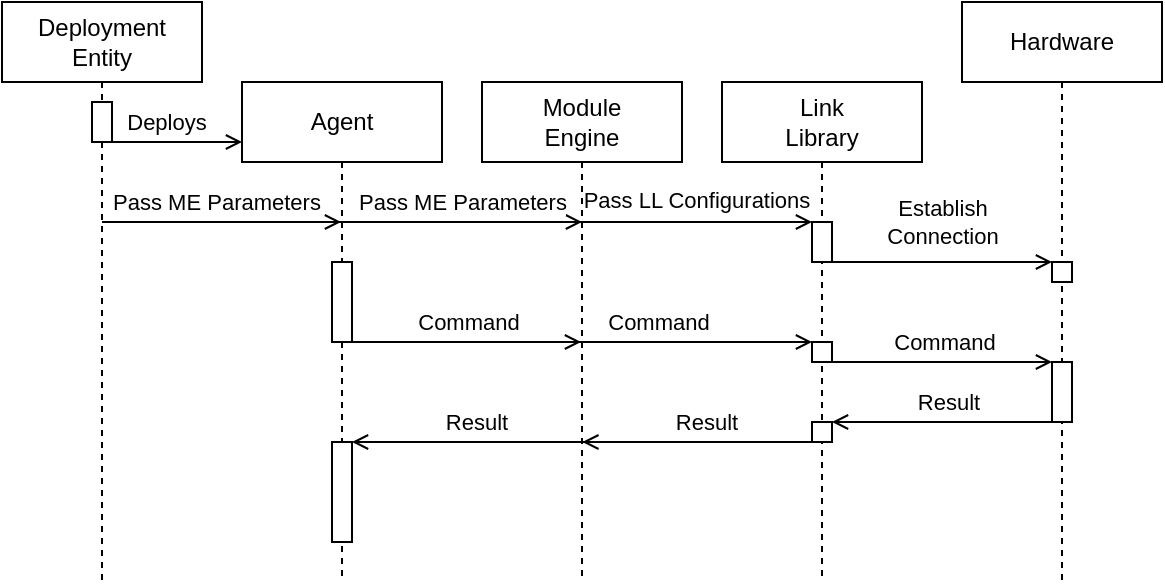 <mxfile version="24.7.5">
  <diagram name="Page-1" id="2YBvvXClWsGukQMizWep">
    <mxGraphModel dx="830" dy="478" grid="1" gridSize="10" guides="1" tooltips="1" connect="1" arrows="1" fold="1" page="1" pageScale="1" pageWidth="850" pageHeight="1100" math="0" shadow="0">
      <root>
        <mxCell id="0" />
        <mxCell id="1" parent="0" />
        <mxCell id="aM9ryv3xv72pqoxQDRHE-1" value="&lt;div style=&quot;&quot;&gt;&lt;font style=&quot;font-size: 12px;&quot;&gt;Agent&lt;/font&gt;&lt;/div&gt;" style="shape=umlLifeline;perimeter=lifelinePerimeter;whiteSpace=wrap;html=1;container=0;dropTarget=0;collapsible=0;recursiveResize=0;outlineConnect=0;portConstraint=eastwest;newEdgeStyle={&quot;edgeStyle&quot;:&quot;elbowEdgeStyle&quot;,&quot;elbow&quot;:&quot;vertical&quot;,&quot;curved&quot;:0,&quot;rounded&quot;:0};" parent="1" vertex="1">
          <mxGeometry x="310" y="100" width="100" height="250" as="geometry" />
        </mxCell>
        <mxCell id="3Jq0MLk4zh9v0wgFh3Rh-9" value="&lt;span style=&quot;color: rgba(0, 0, 0, 0); font-family: monospace; font-size: 0px; text-align: start;&quot;&gt;%3CmxGraphModel%3E%3Croot%3E%3CmxCell%20id%3D%220%22%2F%3E%3CmxCell%20id%3D%221%22%20parent%3D%220%22%2F%3E%3CmxCell%20id%3D%222%22%20value%3D%22%26lt%3Bspan%20style%3D%26quot%3Bcolor%3A%20rgba(0%2C%200%2C%200%2C%200)%3B%20font-family%3A%20monospace%3B%20font-size%3A%200px%3B%20text-align%3A%20start%3B%20background-color%3A%20rgb(27%2C%2029%2C%2030)%3B%26quot%3B%26gt%3B%253CmxGraphModel%253E%253Croot%253E%253CmxCell%2520id%253D%25220%2522%252F%253E%253CmxCell%2520id%253D%25221%2522%2520parent%253D%25220%2522%252F%253E%253CmxCell%2520id%253D%25222%2522%2520value%253D%2522Module%2526lt%253Bdiv%2526gt%253BAgent%2526lt%253B%252Fdiv%2526gt%253B%2522%2520style%253D%2522shape%253DumlLifeline%253Bperimeter%253DlifelinePerimeter%253BwhiteSpace%253Dwrap%253Bhtml%253D1%253Bcontainer%253D0%253BdropTarget%253D0%253Bcollapsible%253D0%253BrecursiveResize%253D0%253BoutlineConnect%253D0%253BportConstraint%253Deastwest%253BnewEdgeStyle%253D%257B%2526quot%253BedgeStyle%2526quot%253B%253A%2526quot%253BelbowEdgeStyle%2526quot%253B%252C%2526quot%253Belbow%2526quot%253B%253A%2526quot%253Bvertical%2526quot%253B%252C%2526quot%253Bcurved%2526quot%253B%253A0%252C%2526quot%253Brounded%2526quot%253B%253A0%257D%253B%2522%2520vertex%253D%25221%2522%2520parent%253D%25221%2522%253E%253CmxGeometry%2520x%253D%2522220%2522%2520y%253D%252240%2522%2520width%253D%2522100%2522%2520height%253D%2522240%2522%2520as%253D%2522geometry%2522%252F%253E%253C%252FmxCell%253E%253CmxCell%2520id%253D%25223%2522%2520value%253D%2522%2522%2520style%253D%2522html%253D1%253Bpoints%253D%255B%255D%253Bperimeter%253DorthogonalPerimeter%253BoutlineConnect%253D0%253BtargetShapes%253DumlLifeline%253BportConstraint%253Deastwest%253BnewEdgeStyle%253D%257B%2526quot%253BedgeStyle%2526quot%253B%253A%2526quot%253BelbowEdgeStyle%2526quot%253B%252C%2526quot%253Belbow%2526quot%253B%253A%2526quot%253Bvertical%2526quot%253B%252C%2526quot%253Bcurved%2526quot%253B%253A0%252C%2526quot%253Brounded%2526quot%253B%253A0%257D%253B%2522%2520vertex%253D%25221%2522%2520parent%253D%25222%2522%253E%253CmxGeometry%2520x%253D%252245%2522%2520y%253D%252280%2522%2520width%253D%252210%2522%2520height%253D%2522110%2522%2520as%253D%2522geometry%2522%252F%253E%253C%252FmxCell%253E%253C%252Froot%253E%253C%252FmxGraphModel%253E%26lt%3B%2Fspan%26gt%3B%22%20style%3D%22endArrow%3Dblock%3Bhtml%3D1%3Brounded%3D0%3BendFill%3D1%3B%22%20edge%3D%221%22%20parent%3D%221%22%3E%3CmxGeometry%20width%3D%2250%22%20height%3D%2250%22%20relative%3D%221%22%20as%3D%22geometry%22%3E%3CmxPoint%20x%3D%22525%22%20y%3D%22220%22%20as%3D%22sourcePoint%22%2F%3E%3CmxPoint%20x%3D%22410%22%20y%3D%22220%22%20as%3D%22targetPoint%22%2F%3E%3CArray%20as%3D%22points%22%3E%3CmxPoint%20x%3D%22470%22%20y%3D%22220%22%2F%3E%3C%2FArray%3E%3C%2FmxGeometry%3E%3C%2FmxCell%3E%3CmxCell%20id%3D%223%22%20value%3D%22Skill%20Result%22%20style%3D%22edgeLabel%3Bhtml%3D1%3Balign%3Dcenter%3BverticalAlign%3Dmiddle%3Bresizable%3D0%3Bpoints%3D%5B%5D%3BlabelBackgroundColor%3Dnone%3B%22%20vertex%3D%221%22%20connectable%3D%220%22%20parent%3D%222%22%3E%3CmxGeometry%20x%3D%220.188%22%20relative%3D%221%22%20as%3D%22geometry%22%3E%3CmxPoint%20x%3D%2213%22%20y%3D%22-10%22%20as%3D%22offset%22%2F%3E%3C%2FmxGeometry%3E%3C%2FmxCell%3E%3C%2Froot%3E%3C%2FmxGraphModel%3E&lt;/span&gt;&lt;span style=&quot;color: rgba(0, 0, 0, 0); font-family: monospace; font-size: 0px; text-align: start;&quot;&gt;%3CmxGraphModel%3E%3Croot%3E%3CmxCell%20id%3D%220%22%2F%3E%3CmxCell%20id%3D%221%22%20parent%3D%220%22%2F%3E%3CmxCell%20id%3D%222%22%20value%3D%22%26lt%3Bspan%20style%3D%26quot%3Bcolor%3A%20rgba(0%2C%200%2C%200%2C%200)%3B%20font-family%3A%20monospace%3B%20font-size%3A%200px%3B%20text-align%3A%20start%3B%20background-color%3A%20rgb(27%2C%2029%2C%2030)%3B%26quot%3B%26gt%3B%253CmxGraphModel%253E%253Croot%253E%253CmxCell%2520id%253D%25220%2522%252F%253E%253CmxCell%2520id%253D%25221%2522%2520parent%253D%25220%2522%252F%253E%253CmxCell%2520id%253D%25222%2522%2520value%253D%2522Module%2526lt%253Bdiv%2526gt%253BAgent%2526lt%253B%252Fdiv%2526gt%253B%2522%2520style%253D%2522shape%253DumlLifeline%253Bperimeter%253DlifelinePerimeter%253BwhiteSpace%253Dwrap%253Bhtml%253D1%253Bcontainer%253D0%253BdropTarget%253D0%253Bcollapsible%253D0%253BrecursiveResize%253D0%253BoutlineConnect%253D0%253BportConstraint%253Deastwest%253BnewEdgeStyle%253D%257B%2526quot%253BedgeStyle%2526quot%253B%253A%2526quot%253BelbowEdgeStyle%2526quot%253B%252C%2526quot%253Belbow%2526quot%253B%253A%2526quot%253Bvertical%2526quot%253B%252C%2526quot%253Bcurved%2526quot%253B%253A0%252C%2526quot%253Brounded%2526quot%253B%253A0%257D%253B%2522%2520vertex%253D%25221%2522%2520parent%253D%25221%2522%253E%253CmxGeometry%2520x%253D%2522220%2522%2520y%253D%252240%2522%2520width%253D%2522100%2522%2520height%253D%2522240%2522%2520as%253D%2522geometry%2522%252F%253E%253C%252FmxCell%253E%253CmxCell%2520id%253D%25223%2522%2520value%253D%2522%2522%2520style%253D%2522html%253D1%253Bpoints%253D%255B%255D%253Bperimeter%253DorthogonalPerimeter%253BoutlineConnect%253D0%253BtargetShapes%253DumlLifeline%253BportConstraint%253Deastwest%253BnewEdgeStyle%253D%257B%2526quot%253BedgeStyle%2526quot%253B%253A%2526quot%253BelbowEdgeStyle%2526quot%253B%252C%2526quot%253Belbow%2526quot%253B%253A%2526quot%253Bvertical%2526quot%253B%252C%2526quot%253Bcurved%2526quot%253B%253A0%252C%2526quot%253Brounded%2526quot%253B%253A0%257D%253B%2522%2520vertex%253D%25221%2522%2520parent%253D%25222%2522%253E%253CmxGeometry%2520x%253D%252245%2522%2520y%253D%252280%2522%2520width%253D%252210%2522%2520height%253D%2522110%2522%2520as%253D%2522geometry%2522%252F%253E%253C%252FmxCell%253E%253C%252Froot%253E%253C%252FmxGraphModel%253E%26lt%3B%2Fspan%26gt%3B%22%20style%3D%22endArrow%3Dblock%3Bhtml%3D1%3Brounded%3D0%3BendFill%3D1%3B%22%20edge%3D%221%22%20parent%3D%221%22%3E%3CmxGeometry%20width%3D%2250%22%20height%3D%2250%22%20relative%3D%221%22%20as%3D%22geometry%22%3E%3CmxPoint%20x%3D%22525%22%20y%3D%22220%22%20as%3D%22sourcePoint%22%2F%3E%3CmxPoint%20x%3D%22410%22%20y%3D%22220%22%20as%3D%22targetPoint%22%2F%3E%3CArray%20as%3D%22points%22%3E%3CmxPoint%20x%3D%22470%22%20y%3D%22220%22%2F%3E%3C%2FArray%3E%3C%2FmxGeometry%3E%3C%2FmxCell%3E%3CmxCell%20id%3D%223%22%20value%3D%22Skill%20Result%22%20style%3D%22edgeLabel%3Bhtml%3D1%3Balign%3Dcenter%3BverticalAlign%3Dmiddle%3Bresizable%3D0%3Bpoints%3D%5B%5D%3BlabelBackgroundColor%3Dnone%3B%22%20vertex%3D%221%22%20connectable%3D%220%22%20parent%3D%222%22%3E%3CmxGeometry%20x%3D%220.188%22%20relative%3D%221%22%20as%3D%22geometry%22%3E%3CmxPoint%20x%3D%2213%22%20y%3D%22-10%22%20as%3D%22offset%22%2F%3E%3C%2FmxGeometry%3E%3C%2FmxCell%3E%3C%2Froot%3E%3C%2FmxGraphModel%3E&lt;/span&gt;&lt;span style=&quot;color: rgba(0, 0, 0, 0); font-family: monospace; font-size: 0px; text-align: start;&quot;&gt;%3CmxGraphModel%3E%3Croot%3E%3CmxCell%20id%3D%220%22%2F%3E%3CmxCell%20id%3D%221%22%20parent%3D%220%22%2F%3E%3CmxCell%20id%3D%222%22%20value%3D%22%26lt%3Bspan%20style%3D%26quot%3Bcolor%3A%20rgba(0%2C%200%2C%200%2C%200)%3B%20font-family%3A%20monospace%3B%20font-size%3A%200px%3B%20text-align%3A%20start%3B%20background-color%3A%20rgb(27%2C%2029%2C%2030)%3B%26quot%3B%26gt%3B%253CmxGraphModel%253E%253Croot%253E%253CmxCell%2520id%253D%25220%2522%252F%253E%253CmxCell%2520id%253D%25221%2522%2520parent%253D%25220%2522%252F%253E%253CmxCell%2520id%253D%25222%2522%2520value%253D%2522Module%2526lt%253Bdiv%2526gt%253BAgent%2526lt%253B%252Fdiv%2526gt%253B%2522%2520style%253D%2522shape%253DumlLifeline%253Bperimeter%253DlifelinePerimeter%253BwhiteSpace%253Dwrap%253Bhtml%253D1%253Bcontainer%253D0%253BdropTarget%253D0%253Bcollapsible%253D0%253BrecursiveResize%253D0%253BoutlineConnect%253D0%253BportConstraint%253Deastwest%253BnewEdgeStyle%253D%257B%2526quot%253BedgeStyle%2526quot%253B%253A%2526quot%253BelbowEdgeStyle%2526quot%253B%252C%2526quot%253Belbow%2526quot%253B%253A%2526quot%253Bvertical%2526quot%253B%252C%2526quot%253Bcurved%2526quot%253B%253A0%252C%2526quot%253Brounded%2526quot%253B%253A0%257D%253B%2522%2520vertex%253D%25221%2522%2520parent%253D%25221%2522%253E%253CmxGeometry%2520x%253D%2522220%2522%2520y%253D%252240%2522%2520width%253D%2522100%2522%2520height%253D%2522240%2522%2520as%253D%2522geometry%2522%252F%253E%253C%252FmxCell%253E%253CmxCell%2520id%253D%25223%2522%2520value%253D%2522%2522%2520style%253D%2522html%253D1%253Bpoints%253D%255B%255D%253Bperimeter%253DorthogonalPerimeter%253BoutlineConnect%253D0%253BtargetShapes%253DumlLifeline%253BportConstraint%253Deastwest%253BnewEdgeStyle%253D%257B%2526quot%253BedgeStyle%2526quot%253B%253A%2526quot%253BelbowEdgeStyle%2526quot%253B%252C%2526quot%253Belbow%2526quot%253B%253A%2526quot%253Bvertical%2526quot%253B%252C%2526quot%253Bcurved%2526quot%253B%253A0%252C%2526quot%253Brounded%2526quot%253B%253A0%257D%253B%2522%2520vertex%253D%25221%2522%2520parent%253D%25222%2522%253E%253CmxGeometry%2520x%253D%252245%2522%2520y%253D%252280%2522%2520width%253D%252210%2522%2520height%253D%2522110%2522%2520as%253D%2522geometry%2522%252F%253E%253C%252FmxCell%253E%253C%252Froot%253E%253C%252FmxGraphModel%253E%26lt%3B%2Fspan%26gt%3B%22%20style%3D%22endArrow%3Dblock%3Bhtml%3D1%3Brounded%3D0%3BendFill%3D1%3B%22%20edge%3D%221%22%20parent%3D%221%22%3E%3CmxGeometry%20width%3D%2250%22%20height%3D%2250%22%20relative%3D%221%22%20as%3D%22geometry%22%3E%3CmxPoint%20x%3D%22525%22%20y%3D%22220%22%20as%3D%22sourcePoint%22%2F%3E%3CmxPoint%20x%3D%22410%22%20y%3D%22220%22%20as%3D%22targetPoint%22%2F%3E%3CArray%20as%3D%22points%22%3E%3CmxPoint%20x%3D%22470%22%20y%3D%22220%22%2F%3E%3C%2FArray%3E%3C%2FmxGeometry%3E%3C%2FmxCell%3E%3CmxCell%20id%3D%223%22%20value%3D%22Skill%20Result%22%20style%3D%22edgeLabel%3Bhtml%3D1%3Balign%3Dcenter%3BverticalAlign%3Dmiddle%3Bresizable%3D0%3Bpoints%3D%5B%5D%3BlabelBackgroundColor%3Dnone%3B%22%20vertex%3D%221%22%20connectable%3D%220%22%20parent%3D%222%22%3E%3CmxGeometry%20x%3D%220.188%22%20relative%3D%221%22%20as%3D%22geometry%22%3E%3CmxPoint%20x%3D%2213%22%20y%3D%22-10%22%20as%3D%22offset%22%2F%3E%3C%2FmxGeometry%3E%3C%2FmxCell%3E%3C%2Froot%3E%3C%2FmxGraphModel%3E&lt;/span&gt;&lt;span style=&quot;color: rgba(0, 0, 0, 0); font-family: monospace; font-size: 0px; text-align: start;&quot;&gt;%3CmxGraphModel%3E%3Croot%3E%3CmxCell%20id%3D%220%22%2F%3E%3CmxCell%20id%3D%221%22%20parent%3D%220%22%2F%3E%3CmxCell%20id%3D%222%22%20value%3D%22%26lt%3Bspan%20style%3D%26quot%3Bcolor%3A%20rgba(0%2C%200%2C%200%2C%200)%3B%20font-family%3A%20monospace%3B%20font-size%3A%200px%3B%20text-align%3A%20start%3B%20background-color%3A%20rgb(27%2C%2029%2C%2030)%3B%26quot%3B%26gt%3B%253CmxGraphModel%253E%253Croot%253E%253CmxCell%2520id%253D%25220%2522%252F%253E%253CmxCell%2520id%253D%25221%2522%2520parent%253D%25220%2522%252F%253E%253CmxCell%2520id%253D%25222%2522%2520value%253D%2522Module%2526lt%253Bdiv%2526gt%253BAgent%2526lt%253B%252Fdiv%2526gt%253B%2522%2520style%253D%2522shape%253DumlLifeline%253Bperimeter%253DlifelinePerimeter%253BwhiteSpace%253Dwrap%253Bhtml%253D1%253Bcontainer%253D0%253BdropTarget%253D0%253Bcollapsible%253D0%253BrecursiveResize%253D0%253BoutlineConnect%253D0%253BportConstraint%253Deastwest%253BnewEdgeStyle%253D%257B%2526quot%253BedgeStyle%2526quot%253B%253A%2526quot%253BelbowEdgeStyle%2526quot%253B%252C%2526quot%253Belbow%2526quot%253B%253A%2526quot%253Bvertical%2526quot%253B%252C%2526quot%253Bcurved%2526quot%253B%253A0%252C%2526quot%253Brounded%2526quot%253B%253A0%257D%253B%2522%2520vertex%253D%25221%2522%2520parent%253D%25221%2522%253E%253CmxGeometry%2520x%253D%2522220%2522%2520y%253D%252240%2522%2520width%253D%2522100%2522%2520height%253D%2522240%2522%2520as%253D%2522geometry%2522%252F%253E%253C%252FmxCell%253E%253CmxCell%2520id%253D%25223%2522%2520value%253D%2522%2522%2520style%253D%2522html%253D1%253Bpoints%253D%255B%255D%253Bperimeter%253DorthogonalPerimeter%253BoutlineConnect%253D0%253BtargetShapes%253DumlLifeline%253BportConstraint%253Deastwest%253BnewEdgeStyle%253D%257B%2526quot%253BedgeStyle%2526quot%253B%253A%2526quot%253BelbowEdgeStyle%2526quot%253B%252C%2526quot%253Belbow%2526quot%253B%253A%2526quot%253Bvertical%2526quot%253B%252C%2526quot%253Bcurved%2526quot%253B%253A0%252C%2526quot%253Brounded%2526quot%253B%253A0%257D%253B%2522%2520vertex%253D%25221%2522%2520parent%253D%25222%2522%253E%253CmxGeometry%2520x%253D%252245%2522%2520y%253D%252280%2522%2520width%253D%252210%2522%2520height%253D%2522110%2522%2520as%253D%2522geometry%2522%252F%253E%253C%252FmxCell%253E%253C%252Froot%253E%253C%252FmxGraphModel%253E%26lt%3B%2Fspan%26gt%3B%22%20style%3D%22endArrow%3Dblock%3Bhtml%3D1%3Brounded%3D0%3BendFill%3D1%3B%22%20edge%3D%221%22%20parent%3D%221%22%3E%3CmxGeometry%20width%3D%2250%22%20height%3D%2250%22%20relative%3D%221%22%20as%3D%22geometry%22%3E%3CmxPoint%20x%3D%22525%22%20y%3D%22220%22%20as%3D%22sourcePoint%22%2F%3E%3CmxPoint%20x%3D%22410%22%20y%3D%22220%22%20as%3D%22targetPoint%22%2F%3E%3CArray%20as%3D%22points%22%3E%3CmxPoint%20x%3D%22470%22%20y%3D%22220%22%2F%3E%3C%2FArray%3E%3C%2FmxGeometry%3E%3C%2FmxCell%3E%3CmxCell%20id%3D%223%22%20value%3D%22Skill%20Result%22%20style%3D%22edgeLabel%3Bhtml%3D1%3Balign%3Dcenter%3BverticalAlign%3Dmiddle%3Bresizable%3D0%3Bpoints%3D%5B%5D%3BlabelBackgroundColor%3Dnone%3B%22%20vertex%3D%221%22%20connectable%3D%220%22%20parent%3D%222%22%3E%3CmxGeometry%20x%3D%220.188%22%20relative%3D%221%22%20as%3D%22geometry%22%3E%3CmxPoint%20x%3D%2213%22%20y%3D%22-10%22%20as%3D%22offset%22%2F%3E%3C%2FmxGeometry%3E%3C%2FmxCell%3E%3C%2Froot%3E%3C%2FmxGraphModel%3E&lt;/span&gt;&lt;span style=&quot;color: rgba(0, 0, 0, 0); font-family: monospace; font-size: 0px; text-align: start;&quot;&gt;%3CmxGraphModel%3E%3Croot%3E%3CmxCell%20id%3D%220%22%2F%3E%3CmxCell%20id%3D%221%22%20parent%3D%220%22%2F%3E%3CmxCell%20id%3D%222%22%20value%3D%22%26lt%3Bspan%20style%3D%26quot%3Bcolor%3A%20rgba(0%2C%200%2C%200%2C%200)%3B%20font-family%3A%20monospace%3B%20font-size%3A%200px%3B%20text-align%3A%20start%3B%20background-color%3A%20rgb(27%2C%2029%2C%2030)%3B%26quot%3B%26gt%3B%253CmxGraphModel%253E%253Croot%253E%253CmxCell%2520id%253D%25220%2522%252F%253E%253CmxCell%2520id%253D%25221%2522%2520parent%253D%25220%2522%252F%253E%253CmxCell%2520id%253D%25222%2522%2520value%253D%2522Module%2526lt%253Bdiv%2526gt%253BAgent%2526lt%253B%252Fdiv%2526gt%253B%2522%2520style%253D%2522shape%253DumlLifeline%253Bperimeter%253DlifelinePerimeter%253BwhiteSpace%253Dwrap%253Bhtml%253D1%253Bcontainer%253D0%253BdropTarget%253D0%253Bcollapsible%253D0%253BrecursiveResize%253D0%253BoutlineConnect%253D0%253BportConstraint%253Deastwest%253BnewEdgeStyle%253D%257B%2526quot%253BedgeStyle%2526quot%253B%253A%2526quot%253BelbowEdgeStyle%2526quot%253B%252C%2526quot%253Belbow%2526quot%253B%253A%2526quot%253Bvertical%2526quot%253B%252C%2526quot%253Bcurved%2526quot%253B%253A0%252C%2526quot%253Brounded%2526quot%253B%253A0%257D%253B%2522%2520vertex%253D%25221%2522%2520parent%253D%25221%2522%253E%253CmxGeometry%2520x%253D%2522220%2522%2520y%253D%252240%2522%2520width%253D%2522100%2522%2520height%253D%2522240%2522%2520as%253D%2522geometry%2522%252F%253E%253C%252FmxCell%253E%253CmxCell%2520id%253D%25223%2522%2520value%253D%2522%2522%2520style%253D%2522html%253D1%253Bpoints%253D%255B%255D%253Bperimeter%253DorthogonalPerimeter%253BoutlineConnect%253D0%253BtargetShapes%253DumlLifeline%253BportConstraint%253Deastwest%253BnewEdgeStyle%253D%257B%2526quot%253BedgeStyle%2526quot%253B%253A%2526quot%253BelbowEdgeStyle%2526quot%253B%252C%2526quot%253Belbow%2526quot%253B%253A%2526quot%253Bvertical%2526quot%253B%252C%2526quot%253Bcurved%2526quot%253B%253A0%252C%2526quot%253Brounded%2526quot%253B%253A0%257D%253B%2522%2520vertex%253D%25221%2522%2520parent%253D%25222%2522%253E%253CmxGeometry%2520x%253D%252245%2522%2520y%253D%252280%2522%2520width%253D%252210%2522%2520height%253D%2522110%2522%2520as%253D%2522geometry%2522%252F%253E%253C%252FmxCell%253E%253C%252Froot%253E%253C%252FmxGraphModel%253E%26lt%3B%2Fspan%26gt%3B%22%20style%3D%22endArrow%3Dblock%3Bhtml%3D1%3Brounded%3D0%3BendFill%3D1%3B%22%20edge%3D%221%22%20parent%3D%221%22%3E%3CmxGeometry%20width%3D%2250%22%20height%3D%2250%22%20relative%3D%221%22%20as%3D%22geometry%22%3E%3CmxPoint%20x%3D%22525%22%20y%3D%22220%22%20as%3D%22sourcePoint%22%2F%3E%3CmxPoint%20x%3D%22410%22%20y%3D%22220%22%20as%3D%22targetPoint%22%2F%3E%3CArray%20as%3D%22points%22%3E%3CmxPoint%20x%3D%22470%22%20y%3D%22220%22%2F%3E%3C%2FArray%3E%3C%2FmxGeometry%3E%3C%2FmxCell%3E%3CmxCell%20id%3D%223%22%20value%3D%22Skill%20Result%22%20style%3D%22edgeLabel%3Bhtml%3D1%3Balign%3Dcenter%3BverticalAlign%3Dmiddle%3Bresizable%3D0%3Bpoints%3D%5B%5D%3BlabelBackgroundColor%3Dnone%3B%22%20vertex%3D%221%22%20connectable%3D%220%22%20parent%3D%222%22%3E%3CmxGeometry%20x%3D%220.188%22%20relative%3D%221%22%20as%3D%22geometry%22%3E%3CmxPoint%20x%3D%2213%22%20y%3D%22-10%22%20as%3D%22offset%22%2F%3E%3C%2FmxGeometry%3E%3C%2FmxCell%3E%3C%2Froot%3E%3C%2FmxGraphModel%3E&lt;/span&gt;&lt;span style=&quot;color: rgba(0, 0, 0, 0); font-family: monospace; font-size: 0px; text-align: start;&quot;&gt;%3CmxGraphModel%3E%3Croot%3E%3CmxCell%20id%3D%220%22%2F%3E%3CmxCell%20id%3D%221%22%20parent%3D%220%22%2F%3E%3CmxCell%20id%3D%222%22%20value%3D%22%26lt%3Bspan%20style%3D%26quot%3Bcolor%3A%20rgba(0%2C%200%2C%200%2C%200)%3B%20font-family%3A%20monospace%3B%20font-size%3A%200px%3B%20text-align%3A%20start%3B%20background-color%3A%20rgb(27%2C%2029%2C%2030)%3B%26quot%3B%26gt%3B%253CmxGraphModel%253E%253Croot%253E%253CmxCell%2520id%253D%25220%2522%252F%253E%253CmxCell%2520id%253D%25221%2522%2520parent%253D%25220%2522%252F%253E%253CmxCell%2520id%253D%25222%2522%2520value%253D%2522Module%2526lt%253Bdiv%2526gt%253BAgent%2526lt%253B%252Fdiv%2526gt%253B%2522%2520style%253D%2522shape%253DumlLifeline%253Bperimeter%253DlifelinePerimeter%253BwhiteSpace%253Dwrap%253Bhtml%253D1%253Bcontainer%253D0%253BdropTarget%253D0%253Bcollapsible%253D0%253BrecursiveResize%253D0%253BoutlineConnect%253D0%253BportConstraint%253Deastwest%253BnewEdgeStyle%253D%257B%2526quot%253BedgeStyle%2526quot%253B%253A%2526quot%253BelbowEdgeStyle%2526quot%253B%252C%2526quot%253Belbow%2526quot%253B%253A%2526quot%253Bvertical%2526quot%253B%252C%2526quot%253Bcurved%2526quot%253B%253A0%252C%2526quot%253Brounded%2526quot%253B%253A0%257D%253B%2522%2520vertex%253D%25221%2522%2520parent%253D%25221%2522%253E%253CmxGeometry%2520x%253D%2522220%2522%2520y%253D%252240%2522%2520width%253D%2522100%2522%2520height%253D%2522240%2522%2520as%253D%2522geometry%2522%252F%253E%253C%252FmxCell%253E%253CmxCell%2520id%253D%25223%2522%2520value%253D%2522%2522%2520style%253D%2522html%253D1%253Bpoints%253D%255B%255D%253Bperimeter%253DorthogonalPerimeter%253BoutlineConnect%253D0%253BtargetShapes%253DumlLifeline%253BportConstraint%253Deastwest%253BnewEdgeStyle%253D%257B%2526quot%253BedgeStyle%2526quot%253B%253A%2526quot%253BelbowEdgeStyle%2526quot%253B%252C%2526quot%253Belbow%2526quot%253B%253A%2526quot%253Bvertical%2526quot%253B%252C%2526quot%253Bcurved%2526quot%253B%253A0%252C%2526quot%253Brounded%2526quot%253B%253A0%257D%253B%2522%2520vertex%253D%25221%2522%2520parent%253D%25222%2522%253E%253CmxGeometry%2520x%253D%252245%2522%2520y%253D%252280%2522%2520width%253D%252210%2522%2520height%253D%2522110%2522%2520as%253D%2522geometry%2522%252F%253E%253C%252FmxCell%253E%253C%252Froot%253E%253C%252FmxGraphModel%253E%26lt%3B%2Fspan%26gt%3B%22%20style%3D%22endArrow%3Dblock%3Bhtml%3D1%3Brounded%3D0%3BendFill%3D1%3B%22%20edge%3D%221%22%20parent%3D%221%22%3E%3CmxGeometry%20width%3D%2250%22%20height%3D%2250%22%20relative%3D%221%22%20as%3D%22geometry%22%3E%3CmxPoint%20x%3D%22525%22%20y%3D%22220%22%20as%3D%22sourcePoint%22%2F%3E%3CmxPoint%20x%3D%22410%22%20y%3D%22220%22%20as%3D%22targetPoint%22%2F%3E%3CArray%20as%3D%22points%22%3E%3CmxPoint%20x%3D%22470%22%20y%3D%22220%22%2F%3E%3C%2FArray%3E%3C%2FmxGeometry%3E%3C%2FmxCell%3E%3CmxCell%20id%3D%223%22%20value%3D%22Skill%20Result%22%20style%3D%22edgeLabel%3Bhtml%3D1%3Balign%3Dcenter%3BverticalAlign%3Dmiddle%3Bresizable%3D0%3Bpoints%3D%5B%5D%3BlabelBackgroundColor%3Dnone%3B%22%20vertex%3D%221%22%20connectable%3D%220%22%20parent%3D%222%22%3E%3CmxGeometry%20x%3D%220.188%22%20relative%3D%221%22%20as%3D%22geometry%22%3E%3CmxPoint%20x%3D%2213%22%20y%3D%22-10%22%20as%3D%22offset%22%2F%3E%3C%2FmxGeometry%3E%3C%2FmxCell%3E%3C%2Froot%3E%3C%2FmxGraphModel%3E&lt;/span&gt;&lt;span style=&quot;color: rgba(0, 0, 0, 0); font-family: monospace; font-size: 0px; text-align: start;&quot;&gt;%3CmxGraphModel%3E%3Croot%3E%3CmxCell%20id%3D%220%22%2F%3E%3CmxCell%20id%3D%221%22%20parent%3D%220%22%2F%3E%3CmxCell%20id%3D%222%22%20value%3D%22%26lt%3Bspan%20style%3D%26quot%3Bcolor%3A%20rgba(0%2C%200%2C%200%2C%200)%3B%20font-family%3A%20monospace%3B%20font-size%3A%200px%3B%20text-align%3A%20start%3B%20background-color%3A%20rgb(27%2C%2029%2C%2030)%3B%26quot%3B%26gt%3B%253CmxGraphModel%253E%253Croot%253E%253CmxCell%2520id%253D%25220%2522%252F%253E%253CmxCell%2520id%253D%25221%2522%2520parent%253D%25220%2522%252F%253E%253CmxCell%2520id%253D%25222%2522%2520value%253D%2522Module%2526lt%253Bdiv%2526gt%253BAgent%2526lt%253B%252Fdiv%2526gt%253B%2522%2520style%253D%2522shape%253DumlLifeline%253Bperimeter%253DlifelinePerimeter%253BwhiteSpace%253Dwrap%253Bhtml%253D1%253Bcontainer%253D0%253BdropTarget%253D0%253Bcollapsible%253D0%253BrecursiveResize%253D0%253BoutlineConnect%253D0%253BportConstraint%253Deastwest%253BnewEdgeStyle%253D%257B%2526quot%253BedgeStyle%2526quot%253B%253A%2526quot%253BelbowEdgeStyle%2526quot%253B%252C%2526quot%253Belbow%2526quot%253B%253A%2526quot%253Bvertical%2526quot%253B%252C%2526quot%253Bcurved%2526quot%253B%253A0%252C%2526quot%253Brounded%2526quot%253B%253A0%257D%253B%2522%2520vertex%253D%25221%2522%2520parent%253D%25221%2522%253E%253CmxGeometry%2520x%253D%2522220%2522%2520y%253D%252240%2522%2520width%253D%2522100%2522%2520height%253D%2522240%2522%2520as%253D%2522geometry%2522%252F%253E%253C%252FmxCell%253E%253CmxCell%2520id%253D%25223%2522%2520value%253D%2522%2522%2520style%253D%2522html%253D1%253Bpoints%253D%255B%255D%253Bperimeter%253DorthogonalPerimeter%253BoutlineConnect%253D0%253BtargetShapes%253DumlLifeline%253BportConstraint%253Deastwest%253BnewEdgeStyle%253D%257B%2526quot%253BedgeStyle%2526quot%253B%253A%2526quot%253BelbowEdgeStyle%2526quot%253B%252C%2526quot%253Belbow%2526quot%253B%253A%2526quot%253Bvertical%2526quot%253B%252C%2526quot%253Bcurved%2526quot%253B%253A0%252C%2526quot%253Brounded%2526quot%253B%253A0%257D%253B%2522%2520vertex%253D%25221%2522%2520parent%253D%25222%2522%253E%253CmxGeometry%2520x%253D%252245%2522%2520y%253D%252280%2522%2520width%253D%252210%2522%2520height%253D%2522110%2522%2520as%253D%2522geometry%2522%252F%253E%253C%252FmxCell%253E%253C%252Froot%253E%253C%252FmxGraphModel%253E%26lt%3B%2Fspan%26gt%3B%22%20style%3D%22endArrow%3Dblock%3Bhtml%3D1%3Brounded%3D0%3BendFill%3D1%3B%22%20edge%3D%221%22%20parent%3D%221%22%3E%3CmxGeometry%20width%3D%2250%22%20height%3D%2250%22%20relative%3D%221%22%20as%3D%22geometry%22%3E%3CmxPoint%20x%3D%22525%22%20y%3D%22220%22%20as%3D%22sourcePoint%22%2F%3E%3CmxPoint%20x%3D%22410%22%20y%3D%22220%22%20as%3D%22targetPoint%22%2F%3E%3CArray%20as%3D%22points%22%3E%3CmxPoint%20x%3D%22470%22%20y%3D%22220%22%2F%3E%3C%2FArray%3E%3C%2FmxGeometry%3E%3C%2FmxCell%3E%3CmxCell%20id%3D%223%22%20value%3D%22Skill%20Result%22%20style%3D%22edgeLabel%3Bhtml%3D1%3Balign%3Dcenter%3BverticalAlign%3Dmiddle%3Bresizable%3D0%3Bpoints%3D%5B%5D%3BlabelBackgroundColor%3Dnone%3B%22%20vertex%3D%221%22%20connectable%3D%220%22%20parent%3D%222%22%3E%3CmxGeometry%20x%3D%220.188%22%20relative%3D%221%22%20as%3D%22geometry%22%3E%3CmxPoint%20x%3D%2213%22%20y%3D%22-10%22%20as%3D%22offset%22%2F%3E%3C%2FmxGeometry%3E%3C%2FmxCell%3E%3C%2Froot%3E%3C%2FmxGraphModel%3E&lt;/span&gt;&lt;span style=&quot;color: rgba(0, 0, 0, 0); font-family: monospace; font-size: 0px; text-align: start;&quot;&gt;%3CmxGraphModel%3E%3Croot%3E%3CmxCell%20id%3D%220%22%2F%3E%3CmxCell%20id%3D%221%22%20parent%3D%220%22%2F%3E%3CmxCell%20id%3D%222%22%20value%3D%22%26lt%3Bspan%20style%3D%26quot%3Bcolor%3A%20rgba(0%2C%200%2C%200%2C%200)%3B%20font-family%3A%20monospace%3B%20font-size%3A%200px%3B%20text-align%3A%20start%3B%20background-color%3A%20rgb(27%2C%2029%2C%2030)%3B%26quot%3B%26gt%3B%253CmxGraphModel%253E%253Croot%253E%253CmxCell%2520id%253D%25220%2522%252F%253E%253CmxCell%2520id%253D%25221%2522%2520parent%253D%25220%2522%252F%253E%253CmxCell%2520id%253D%25222%2522%2520value%253D%2522Module%2526lt%253Bdiv%2526gt%253BAgent%2526lt%253B%252Fdiv%2526gt%253B%2522%2520style%253D%2522shape%253DumlLifeline%253Bperimeter%253DlifelinePerimeter%253BwhiteSpace%253Dwrap%253Bhtml%253D1%253Bcontainer%253D0%253BdropTarget%253D0%253Bcollapsible%253D0%253BrecursiveResize%253D0%253BoutlineConnect%253D0%253BportConstraint%253Deastwest%253BnewEdgeStyle%253D%257B%2526quot%253BedgeStyle%2526quot%253B%253A%2526quot%253BelbowEdgeStyle%2526quot%253B%252C%2526quot%253Belbow%2526quot%253B%253A%2526quot%253Bvertical%2526quot%253B%252C%2526quot%253Bcurved%2526quot%253B%253A0%252C%2526quot%253Brounded%2526quot%253B%253A0%257D%253B%2522%2520vertex%253D%25221%2522%2520parent%253D%25221%2522%253E%253CmxGeometry%2520x%253D%2522220%2522%2520y%253D%252240%2522%2520width%253D%2522100%2522%2520height%253D%2522240%2522%2520as%253D%2522geometry%2522%252F%253E%253C%252FmxCell%253E%253CmxCell%2520id%253D%25223%2522%2520value%253D%2522%2522%2520style%253D%2522html%253D1%253Bpoints%253D%255B%255D%253Bperimeter%253DorthogonalPerimeter%253BoutlineConnect%253D0%253BtargetShapes%253DumlLifeline%253BportConstraint%253Deastwest%253BnewEdgeStyle%253D%257B%2526quot%253BedgeStyle%2526quot%253B%253A%2526quot%253BelbowEdgeStyle%2526quot%253B%252C%2526quot%253Belbow%2526quot%253B%253A%2526quot%253Bvertical%2526quot%253B%252C%2526quot%253Bcurved%2526quot%253B%253A0%252C%2526quot%253Brounded%2526quot%253B%253A0%257D%253B%2522%2520vertex%253D%25221%2522%2520parent%253D%25222%2522%253E%253CmxGeometry%2520x%253D%252245%2522%2520y%253D%252280%2522%2520width%253D%252210%2522%2520height%253D%2522110%2522%2520as%253D%2522geometry%2522%252F%253E%253C%252FmxCell%253E%253C%252Froot%253E%253C%252FmxGraphModel%253E%26lt%3B%2Fspan%26gt%3B%22%20style%3D%22endArrow%3Dblock%3Bhtml%3D1%3Brounded%3D0%3BendFill%3D1%3B%22%20edge%3D%221%22%20parent%3D%221%22%3E%3CmxGeometry%20width%3D%2250%22%20height%3D%2250%22%20relative%3D%221%22%20as%3D%22geometry%22%3E%3CmxPoint%20x%3D%22525%22%20y%3D%22220%22%20as%3D%22sourcePoint%22%2F%3E%3CmxPoint%20x%3D%22410%22%20y%3D%22220%22%20as%3D%22targetPoint%22%2F%3E%3CArray%20as%3D%22points%22%3E%3CmxPoint%20x%3D%22470%22%20y%3D%22220%22%2F%3E%3C%2FArray%3E%3C%2FmxGeometry%3E%3C%2FmxCell%3E%3CmxCell%20id%3D%223%22%20value%3D%22Skill%20Result%22%20style%3D%22edgeLabel%3Bhtml%3D1%3Balign%3Dcenter%3BverticalAlign%3Dmiddle%3Bresizable%3D0%3Bpoints%3D%5B%5D%3BlabelBackgroundColor%3Dnone%3B%22%20vertex%3D%221%22%20connectable%3D%220%22%20parent%3D%222%22%3E%3CmxGeometry%20x%3D%220.188%22%20relative%3D%221%22%20as%3D%22geometry%22%3E%3CmxPoint%20x%3D%2213%22%20y%3D%22-10%22%20as%3D%22offset%22%2F%3E%3C%2FmxGeometry%3E%3C%2FmxCell%3E%3C%2Froot%3E%3C%2FmxGraphModel%3E&lt;/span&gt;&lt;span style=&quot;color: rgba(0, 0, 0, 0); font-family: monospace; font-size: 0px; text-align: start;&quot;&gt;%3CmxGraphModel%3E%3Croot%3E%3CmxCell%20id%3D%220%22%2F%3E%3CmxCell%20id%3D%221%22%20parent%3D%220%22%2F%3E%3CmxCell%20id%3D%222%22%20value%3D%22%26lt%3Bspan%20style%3D%26quot%3Bcolor%3A%20rgba(0%2C%200%2C%200%2C%200)%3B%20font-family%3A%20monospace%3B%20font-size%3A%200px%3B%20text-align%3A%20start%3B%20background-color%3A%20rgb(27%2C%2029%2C%2030)%3B%26quot%3B%26gt%3B%253CmxGraphModel%253E%253Croot%253E%253CmxCell%2520id%253D%25220%2522%252F%253E%253CmxCell%2520id%253D%25221%2522%2520parent%253D%25220%2522%252F%253E%253CmxCell%2520id%253D%25222%2522%2520value%253D%2522Module%2526lt%253Bdiv%2526gt%253BAgent%2526lt%253B%252Fdiv%2526gt%253B%2522%2520style%253D%2522shape%253DumlLifeline%253Bperimeter%253DlifelinePerimeter%253BwhiteSpace%253Dwrap%253Bhtml%253D1%253Bcontainer%253D0%253BdropTarget%253D0%253Bcollapsible%253D0%253BrecursiveResize%253D0%253BoutlineConnect%253D0%253BportConstraint%253Deastwest%253BnewEdgeStyle%253D%257B%2526quot%253BedgeStyle%2526quot%253B%253A%2526quot%253BelbowEdgeStyle%2526quot%253B%252C%2526quot%253Belbow%2526quot%253B%253A%2526quot%253Bvertical%2526quot%253B%252C%2526quot%253Bcurved%2526quot%253B%253A0%252C%2526quot%253Brounded%2526quot%253B%253A0%257D%253B%2522%2520vertex%253D%25221%2522%2520parent%253D%25221%2522%253E%253CmxGeometry%2520x%253D%2522220%2522%2520y%253D%252240%2522%2520width%253D%2522100%2522%2520height%253D%2522240%2522%2520as%253D%2522geometry%2522%252F%253E%253C%252FmxCell%253E%253CmxCell%2520id%253D%25223%2522%2520value%253D%2522%2522%2520style%253D%2522html%253D1%253Bpoints%253D%255B%255D%253Bperimeter%253DorthogonalPerimeter%253BoutlineConnect%253D0%253BtargetShapes%253DumlLifeline%253BportConstraint%253Deastwest%253BnewEdgeStyle%253D%257B%2526quot%253BedgeStyle%2526quot%253B%253A%2526quot%253BelbowEdgeStyle%2526quot%253B%252C%2526quot%253Belbow%2526quot%253B%253A%2526quot%253Bvertical%2526quot%253B%252C%2526quot%253Bcurved%2526quot%253B%253A0%252C%2526quot%253Brounded%2526quot%253B%253A0%257D%253B%2522%2520vertex%253D%25221%2522%2520parent%253D%25222%2522%253E%253CmxGeometry%2520x%253D%252245%2522%2520y%253D%252280%2522%2520width%253D%252210%2522%2520height%253D%2522110%2522%2520as%253D%2522geometry%2522%252F%253E%253C%252FmxCell%253E%253C%252Froot%253E%253C%252FmxGraphModel%253E%26lt%3B%2Fspan%26gt%3B%22%20style%3D%22endArrow%3Dblock%3Bhtml%3D1%3Brounded%3D0%3BendFill%3D1%3B%22%20edge%3D%221%22%20parent%3D%221%22%3E%3CmxGeometry%20width%3D%2250%22%20height%3D%2250%22%20relative%3D%221%22%20as%3D%22geometry%22%3E%3CmxPoint%20x%3D%22525%22%20y%3D%22220%22%20as%3D%22sourcePoint%22%2F%3E%3CmxPoint%20x%3D%22410%22%20y%3D%22220%22%20as%3D%22targetPoint%22%2F%3E%3CArray%20as%3D%22points%22%3E%3CmxPoint%20x%3D%22470%22%20y%3D%22220%22%2F%3E%3C%2FArray%3E%3C%2FmxGeometry%3E%3C%2FmxCell%3E%3CmxCell%20id%3D%223%22%20value%3D%22Skill%20Result%22%20style%3D%22edgeLabel%3Bhtml%3D1%3Balign%3Dcenter%3BverticalAlign%3Dmiddle%3Bresizable%3D0%3Bpoints%3D%5B%5D%3BlabelBackgroundColor%3Dnone%3B%22%20vertex%3D%221%22%20connectable%3D%220%22%20parent%3D%222%22%3E%3CmxGeometry%20x%3D%220.188%22%20relative%3D%221%22%20as%3D%22geometry%22%3E%3CmxPoint%20x%3D%2213%22%20y%3D%22-10%22%20as%3D%22offset%22%2F%3E%3C%2FmxGeometry%3E%3C%2FmxCell%3E%3C%2Froot%3E%3C%2FmxGraphModel%3E&lt;/span&gt;&lt;span style=&quot;color: rgba(0, 0, 0, 0); font-family: monospace; font-size: 0px; text-align: start;&quot;&gt;%3CmxGraphModel%3E%3Croot%3E%3CmxCell%20id%3D%220%22%2F%3E%3CmxCell%20id%3D%221%22%20parent%3D%220%22%2F%3E%3CmxCell%20id%3D%222%22%20value%3D%22%26lt%3Bspan%20style%3D%26quot%3Bcolor%3A%20rgba(0%2C%200%2C%200%2C%200)%3B%20font-family%3A%20monospace%3B%20font-size%3A%200px%3B%20text-align%3A%20start%3B%20background-color%3A%20rgb(27%2C%2029%2C%2030)%3B%26quot%3B%26gt%3B%253CmxGraphModel%253E%253Croot%253E%253CmxCell%2520id%253D%25220%2522%252F%253E%253CmxCell%2520id%253D%25221%2522%2520parent%253D%25220%2522%252F%253E%253CmxCell%2520id%253D%25222%2522%2520value%253D%2522Module%2526lt%253Bdiv%2526gt%253BAgent%2526lt%253B%252Fdiv%2526gt%253B%2522%2520style%253D%2522shape%253DumlLifeline%253Bperimeter%253DlifelinePerimeter%253BwhiteSpace%253Dwrap%253Bhtml%253D1%253Bcontainer%253D0%253BdropTarget%253D0%253Bcollapsible%253D0%253BrecursiveResize%253D0%253BoutlineConnect%253D0%253BportConstraint%253Deastwest%253BnewEdgeStyle%253D%257B%2526quot%253BedgeStyle%2526quot%253B%253A%2526quot%253BelbowEdgeStyle%2526quot%253B%252C%2526quot%253Belbow%2526quot%253B%253A%2526quot%253Bvertical%2526quot%253B%252C%2526quot%253Bcurved%2526quot%253B%253A0%252C%2526quot%253Brounded%2526quot%253B%253A0%257D%253B%2522%2520vertex%253D%25221%2522%2520parent%253D%25221%2522%253E%253CmxGeometry%2520x%253D%2522220%2522%2520y%253D%252240%2522%2520width%253D%2522100%2522%2520height%253D%2522240%2522%2520as%253D%2522geometry%2522%252F%253E%253C%252FmxCell%253E%253CmxCell%2520id%253D%25223%2522%2520value%253D%2522%2522%2520style%253D%2522html%253D1%253Bpoints%253D%255B%255D%253Bperimeter%253DorthogonalPerimeter%253BoutlineConnect%253D0%253BtargetShapes%253DumlLifeline%253BportConstraint%253Deastwest%253BnewEdgeStyle%253D%257B%2526quot%253BedgeStyle%2526quot%253B%253A%2526quot%253BelbowEdgeStyle%2526quot%253B%252C%2526quot%253Belbow%2526quot%253B%253A%2526quot%253Bvertical%2526quot%253B%252C%2526quot%253Bcurved%2526quot%253B%253A0%252C%2526quot%253Brounded%2526quot%253B%253A0%257D%253B%2522%2520vertex%253D%25221%2522%2520parent%253D%25222%2522%253E%253CmxGeometry%2520x%253D%252245%2522%2520y%253D%252280%2522%2520width%253D%252210%2522%2520height%253D%2522110%2522%2520as%253D%2522geometry%2522%252F%253E%253C%252FmxCell%253E%253C%252Froot%253E%253C%252FmxGraphModel%253E%26lt%3B%2Fspan%26gt%3B%22%20style%3D%22endArrow%3Dblock%3Bhtml%3D1%3Brounded%3D0%3BendFill%3D1%3B%22%20edge%3D%221%22%20parent%3D%221%22%3E%3CmxGeometry%20width%3D%2250%22%20height%3D%2250%22%20relative%3D%221%22%20as%3D%22geometry%22%3E%3CmxPoint%20x%3D%22525%22%20y%3D%22220%22%20as%3D%22sourcePoint%22%2F%3E%3CmxPoint%20x%3D%22410%22%20y%3D%22220%22%20as%3D%22targetPoint%22%2F%3E%3CArray%20as%3D%22points%22%3E%3CmxPoint%20x%3D%22470%22%20y%3D%22220%22%2F%3E%3C%2FArray%3E%3C%2FmxGeometry%3E%3C%2FmxCell%3E%3CmxCell%20id%3D%223%22%20value%3D%22Skill%20Result%22%20style%3D%22edgeLabel%3Bhtml%3D1%3Balign%3Dcenter%3BverticalAlign%3Dmiddle%3Bresizable%3D0%3Bpoints%3D%5B%5D%3BlabelBackgroundColor%3Dnone%3B%22%20vertex%3D%221%22%20connectable%3D%220%22%20parent%3D%222%22%3E%3CmxGeometry%20x%3D%220.188%22%20relative%3D%221%22%20as%3D%22geometry%22%3E%3CmxPoint%20x%3D%2213%22%20y%3D%22-10%22%20as%3D%22offset%22%2F%3E%3C%2FmxGeometry%3E%3C%2FmxCell%3E%3C%2Froot%3E%3C%2FmxGraphModel%3E&lt;/span&gt;&lt;span style=&quot;color: rgba(0, 0, 0, 0); font-family: monospace; font-size: 0px; text-align: start;&quot;&gt;%3CmxGraphModel%3E%3Croot%3E%3CmxCell%20id%3D%220%22%2F%3E%3CmxCell%20id%3D%221%22%20parent%3D%220%22%2F%3E%3CmxCell%20id%3D%222%22%20value%3D%22%26lt%3Bspan%20style%3D%26quot%3Bcolor%3A%20rgba(0%2C%200%2C%200%2C%200)%3B%20font-family%3A%20monospace%3B%20font-size%3A%200px%3B%20text-align%3A%20start%3B%20background-color%3A%20rgb(27%2C%2029%2C%2030)%3B%26quot%3B%26gt%3B%253CmxGraphModel%253E%253Croot%253E%253CmxCell%2520id%253D%25220%2522%252F%253E%253CmxCell%2520id%253D%25221%2522%2520parent%253D%25220%2522%252F%253E%253CmxCell%2520id%253D%25222%2522%2520value%253D%2522Module%2526lt%253Bdiv%2526gt%253BAgent%2526lt%253B%252Fdiv%2526gt%253B%2522%2520style%253D%2522shape%253DumlLifeline%253Bperimeter%253DlifelinePerimeter%253BwhiteSpace%253Dwrap%253Bhtml%253D1%253Bcontainer%253D0%253BdropTarget%253D0%253Bcollapsible%253D0%253BrecursiveResize%253D0%253BoutlineConnect%253D0%253BportConstraint%253Deastwest%253BnewEdgeStyle%253D%257B%2526quot%253BedgeStyle%2526quot%253B%253A%2526quot%253BelbowEdgeStyle%2526quot%253B%252C%2526quot%253Belbow%2526quot%253B%253A%2526quot%253Bvertical%2526quot%253B%252C%2526quot%253Bcurved%2526quot%253B%253A0%252C%2526quot%253Brounded%2526quot%253B%253A0%257D%253B%2522%2520vertex%253D%25221%2522%2520parent%253D%25221%2522%253E%253CmxGeometry%2520x%253D%2522220%2522%2520y%253D%252240%2522%2520width%253D%2522100%2522%2520height%253D%2522240%2522%2520as%253D%2522geometry%2522%252F%253E%253C%252FmxCell%253E%253CmxCell%2520id%253D%25223%2522%2520value%253D%2522%2522%2520style%253D%2522html%253D1%253Bpoints%253D%255B%255D%253Bperimeter%253DorthogonalPerimeter%253BoutlineConnect%253D0%253BtargetShapes%253DumlLifeline%253BportConstraint%253Deastwest%253BnewEdgeStyle%253D%257B%2526quot%253BedgeStyle%2526quot%253B%253A%2526quot%253BelbowEdgeStyle%2526quot%253B%252C%2526quot%253Belbow%2526quot%253B%253A%2526quot%253Bvertical%2526quot%253B%252C%2526quot%253Bcurved%2526quot%253B%253A0%252C%2526quot%253Brounded%2526quot%253B%253A0%257D%253B%2522%2520vertex%253D%25221%2522%2520parent%253D%25222%2522%253E%253CmxGeometry%2520x%253D%252245%2522%2520y%253D%252280%2522%2520width%253D%252210%2522%2520height%253D%2522110%2522%2520as%253D%2522geometry%2522%252F%253E%253C%252FmxCell%253E%253C%252Froot%253E%253C%252FmxGraphModel%253E%26lt%3B%2Fspan%26gt%3B%22%20style%3D%22endArrow%3Dblock%3Bhtml%3D1%3Brounded%3D0%3BendFill%3D1%3B%22%20edge%3D%221%22%20parent%3D%221%22%3E%3CmxGeometry%20width%3D%2250%22%20height%3D%2250%22%20relative%3D%221%22%20as%3D%22geometry%22%3E%3CmxPoint%20x%3D%22525%22%20y%3D%22220%22%20as%3D%22sourcePoint%22%2F%3E%3CmxPoint%20x%3D%22410%22%20y%3D%22220%22%20as%3D%22targetPoint%22%2F%3E%3CArray%20as%3D%22points%22%3E%3CmxPoint%20x%3D%22470%22%20y%3D%22220%22%2F%3E%3C%2FArray%3E%3C%2FmxGeometry%3E%3C%2FmxCell%3E%3CmxCell%20id%3D%223%22%20value%3D%22Skill%20Result%22%20style%3D%22edgeLabel%3Bhtml%3D1%3Balign%3Dcenter%3BverticalAlign%3Dmiddle%3Bresizable%3D0%3Bpoints%3D%5B%5D%3BlabelBackgroundColor%3Dnone%3B%22%20vertex%3D%221%22%20connectable%3D%220%22%20parent%3D%222%22%3E%3CmxGeometry%20x%3D%220.188%22%20relative%3D%221%22%20as%3D%22geometry%22%3E%3CmxPoint%20x%3D%2213%22%20y%3D%22-10%22%20as%3D%22offset%22%2F%3E%3C%2FmxGeometry%3E%3C%2FmxCell%3E%3C%2Froot%3E%3C%2FmxGraphModel%3E&lt;/span&gt;&lt;span style=&quot;color: rgba(0, 0, 0, 0); font-family: monospace; font-size: 0px; text-align: start;&quot;&gt;%3CmxGraphModel%3E%3Croot%3E%3CmxCell%20id%3D%220%22%2F%3E%3CmxCell%20id%3D%221%22%20parent%3D%220%22%2F%3E%3CmxCell%20id%3D%222%22%20value%3D%22%26lt%3Bspan%20style%3D%26quot%3Bcolor%3A%20rgba(0%2C%200%2C%200%2C%200)%3B%20font-family%3A%20monospace%3B%20font-size%3A%200px%3B%20text-align%3A%20start%3B%20background-color%3A%20rgb(27%2C%2029%2C%2030)%3B%26quot%3B%26gt%3B%253CmxGraphModel%253E%253Croot%253E%253CmxCell%2520id%253D%25220%2522%252F%253E%253CmxCell%2520id%253D%25221%2522%2520parent%253D%25220%2522%252F%253E%253CmxCell%2520id%253D%25222%2522%2520value%253D%2522Module%2526lt%253Bdiv%2526gt%253BAgent%2526lt%253B%252Fdiv%2526gt%253B%2522%2520style%253D%2522shape%253DumlLifeline%253Bperimeter%253DlifelinePerimeter%253BwhiteSpace%253Dwrap%253Bhtml%253D1%253Bcontainer%253D0%253BdropTarget%253D0%253Bcollapsible%253D0%253BrecursiveResize%253D0%253BoutlineConnect%253D0%253BportConstraint%253Deastwest%253BnewEdgeStyle%253D%257B%2526quot%253BedgeStyle%2526quot%253B%253A%2526quot%253BelbowEdgeStyle%2526quot%253B%252C%2526quot%253Belbow%2526quot%253B%253A%2526quot%253Bvertical%2526quot%253B%252C%2526quot%253Bcurved%2526quot%253B%253A0%252C%2526quot%253Brounded%2526quot%253B%253A0%257D%253B%2522%2520vertex%253D%25221%2522%2520parent%253D%25221%2522%253E%253CmxGeometry%2520x%253D%2522220%2522%2520y%253D%252240%2522%2520width%253D%2522100%2522%2520height%253D%2522240%2522%2520as%253D%2522geometry%2522%252F%253E%253C%252FmxCell%253E%253CmxCell%2520id%253D%25223%2522%2520value%253D%2522%2522%2520style%253D%2522html%253D1%253Bpoints%253D%255B%255D%253Bperimeter%253DorthogonalPerimeter%253BoutlineConnect%253D0%253BtargetShapes%253DumlLifeline%253BportConstraint%253Deastwest%253BnewEdgeStyle%253D%257B%2526quot%253BedgeStyle%2526quot%253B%253A%2526quot%253BelbowEdgeStyle%2526quot%253B%252C%2526quot%253Belbow%2526quot%253B%253A%2526quot%253Bvertical%2526quot%253B%252C%2526quot%253Bcurved%2526quot%253B%253A0%252C%2526quot%253Brounded%2526quot%253B%253A0%257D%253B%2522%2520vertex%253D%25221%2522%2520parent%253D%25222%2522%253E%253CmxGeometry%2520x%253D%252245%2522%2520y%253D%252280%2522%2520width%253D%252210%2522%2520height%253D%2522110%2522%2520as%253D%2522geometry%2522%252F%253E%253C%252FmxCell%253E%253C%252Froot%253E%253C%252FmxGraphModel%253E%26lt%3B%2Fspan%26gt%3B%22%20style%3D%22endArrow%3Dblock%3Bhtml%3D1%3Brounded%3D0%3BendFill%3D1%3B%22%20edge%3D%221%22%20parent%3D%221%22%3E%3CmxGeometry%20width%3D%2250%22%20height%3D%2250%22%20relative%3D%221%22%20as%3D%22geometry%22%3E%3CmxPoint%20x%3D%22525%22%20y%3D%22220%22%20as%3D%22sourcePoint%22%2F%3E%3CmxPoint%20x%3D%22410%22%20y%3D%22220%22%20as%3D%22targetPoint%22%2F%3E%3CArray%20as%3D%22points%22%3E%3CmxPoint%20x%3D%22470%22%20y%3D%22220%22%2F%3E%3C%2FArray%3E%3C%2FmxGeometry%3E%3C%2FmxCell%3E%3CmxCell%20id%3D%223%22%20value%3D%22Skill%20Result%22%20style%3D%22edgeLabel%3Bhtml%3D1%3Balign%3Dcenter%3BverticalAlign%3Dmiddle%3Bresizable%3D0%3Bpoints%3D%5B%5D%3BlabelBackgroundColor%3Dnone%3B%22%20vertex%3D%221%22%20connectable%3D%220%22%20parent%3D%222%22%3E%3CmxGeometry%20x%3D%220.188%22%20relative%3D%221%22%20as%3D%22geometry%22%3E%3CmxPoint%20x%3D%2213%22%20y%3D%22-10%22%20as%3D%22offset%22%2F%3E%3C%2FmxGeometry%3E%3C%2FmxCell%3E%3C%2Froot%3E%3C%2FmxGraphModel%3E&lt;/span&gt;&lt;span style=&quot;color: rgba(0, 0, 0, 0); font-family: monospace; font-size: 0px; text-align: start;&quot;&gt;%3CmxGraphModel%3E%3Croot%3E%3CmxCell%20id%3D%220%22%2F%3E%3CmxCell%20id%3D%221%22%20parent%3D%220%22%2F%3E%3CmxCell%20id%3D%222%22%20value%3D%22%26lt%3Bspan%20style%3D%26quot%3Bcolor%3A%20rgba(0%2C%200%2C%200%2C%200)%3B%20font-family%3A%20monospace%3B%20font-size%3A%200px%3B%20text-align%3A%20start%3B%20background-color%3A%20rgb(27%2C%2029%2C%2030)%3B%26quot%3B%26gt%3B%253CmxGraphModel%253E%253Croot%253E%253CmxCell%2520id%253D%25220%2522%252F%253E%253CmxCell%2520id%253D%25221%2522%2520parent%253D%25220%2522%252F%253E%253CmxCell%2520id%253D%25222%2522%2520value%253D%2522Module%2526lt%253Bdiv%2526gt%253BAgent%2526lt%253B%252Fdiv%2526gt%253B%2522%2520style%253D%2522shape%253DumlLifeline%253Bperimeter%253DlifelinePerimeter%253BwhiteSpace%253Dwrap%253Bhtml%253D1%253Bcontainer%253D0%253BdropTarget%253D0%253Bcollapsible%253D0%253BrecursiveResize%253D0%253BoutlineConnect%253D0%253BportConstraint%253Deastwest%253BnewEdgeStyle%253D%257B%2526quot%253BedgeStyle%2526quot%253B%253A%2526quot%253BelbowEdgeStyle%2526quot%253B%252C%2526quot%253Belbow%2526quot%253B%253A%2526quot%253Bvertical%2526quot%253B%252C%2526quot%253Bcurved%2526quot%253B%253A0%252C%2526quot%253Brounded%2526quot%253B%253A0%257D%253B%2522%2520vertex%253D%25221%2522%2520parent%253D%25221%2522%253E%253CmxGeometry%2520x%253D%2522220%2522%2520y%253D%252240%2522%2520width%253D%2522100%2522%2520height%253D%2522240%2522%2520as%253D%2522geometry%2522%252F%253E%253C%252FmxCell%253E%253CmxCell%2520id%253D%25223%2522%2520value%253D%2522%2522%2520style%253D%2522html%253D1%253Bpoints%253D%255B%255D%253Bperimeter%253DorthogonalPerimeter%253BoutlineConnect%253D0%253BtargetShapes%253DumlLifeline%253BportConstraint%253Deastwest%253BnewEdgeStyle%253D%257B%2526quot%253BedgeStyle%2526quot%253B%253A%2526quot%253BelbowEdgeStyle%2526quot%253B%252C%2526quot%253Belbow%2526quot%253B%253A%2526quot%253Bvertical%2526quot%253B%252C%2526quot%253Bcurved%2526quot%253B%253A0%252C%2526quot%253Brounded%2526quot%253B%253A0%257D%253B%2522%2520vertex%253D%25221%2522%2520parent%253D%25222%2522%253E%253CmxGeometry%2520x%253D%252245%2522%2520y%253D%252280%2522%2520width%253D%252210%2522%2520height%253D%2522110%2522%2520as%253D%2522geometry%2522%252F%253E%253C%252FmxCell%253E%253C%252Froot%253E%253C%252FmxGraphModel%253E%26lt%3B%2Fspan%26gt%3B%22%20style%3D%22endArrow%3Dblock%3Bhtml%3D1%3Brounded%3D0%3BendFill%3D1%3B%22%20edge%3D%221%22%20parent%3D%221%22%3E%3CmxGeometry%20width%3D%2250%22%20height%3D%2250%22%20relative%3D%221%22%20as%3D%22geometry%22%3E%3CmxPoint%20x%3D%22525%22%20y%3D%22220%22%20as%3D%22sourcePoint%22%2F%3E%3CmxPoint%20x%3D%22410%22%20y%3D%22220%22%20as%3D%22targetPoint%22%2F%3E%3CArray%20as%3D%22points%22%3E%3CmxPoint%20x%3D%22470%22%20y%3D%22220%22%2F%3E%3C%2FArray%3E%3C%2FmxGeometry%3E%3C%2FmxCell%3E%3CmxCell%20id%3D%223%22%20value%3D%22Skill%20Result%22%20style%3D%22edgeLabel%3Bhtml%3D1%3Balign%3Dcenter%3BverticalAlign%3Dmiddle%3Bresizable%3D0%3Bpoints%3D%5B%5D%3BlabelBackgroundColor%3Dnone%3B%22%20vertex%3D%221%22%20connectable%3D%220%22%20parent%3D%222%22%3E%3CmxGeometry%20x%3D%220.188%22%20relative%3D%221%22%20as%3D%22geometry%22%3E%3CmxPoint%20x%3D%2213%22%20y%3D%22-10%22%20as%3D%22offset%22%2F%3E%3C%2FmxGeometry%3E%3C%2FmxCell%3E%3C%2Froot%3E%3C%2FmxGraphModel%3E&lt;/span&gt;&lt;span style=&quot;color: rgba(0, 0, 0, 0); font-family: monospace; font-size: 0px; text-align: start;&quot;&gt;%3CmxGraphModel%3E%3Croot%3E%3CmxCell%20id%3D%220%22%2F%3E%3CmxCell%20id%3D%221%22%20parent%3D%220%22%2F%3E%3CmxCell%20id%3D%222%22%20value%3D%22%26lt%3Bspan%20style%3D%26quot%3Bcolor%3A%20rgba(0%2C%200%2C%200%2C%200)%3B%20font-family%3A%20monospace%3B%20font-size%3A%200px%3B%20text-align%3A%20start%3B%20background-color%3A%20rgb(27%2C%2029%2C%2030)%3B%26quot%3B%26gt%3B%253CmxGraphModel%253E%253Croot%253E%253CmxCell%2520id%253D%25220%2522%252F%253E%253CmxCell%2520id%253D%25221%2522%2520parent%253D%25220%2522%252F%253E%253CmxCell%2520id%253D%25222%2522%2520value%253D%2522Module%2526lt%253Bdiv%2526gt%253BAgent%2526lt%253B%252Fdiv%2526gt%253B%2522%2520style%253D%2522shape%253DumlLifeline%253Bperimeter%253DlifelinePerimeter%253BwhiteSpace%253Dwrap%253Bhtml%253D1%253Bcontainer%253D0%253BdropTarget%253D0%253Bcollapsible%253D0%253BrecursiveResize%253D0%253BoutlineConnect%253D0%253BportConstraint%253Deastwest%253BnewEdgeStyle%253D%257B%2526quot%253BedgeStyle%2526quot%253B%253A%2526quot%253BelbowEdgeStyle%2526quot%253B%252C%2526quot%253Belbow%2526quot%253B%253A%2526quot%253Bvertical%2526quot%253B%252C%2526quot%253Bcurved%2526quot%253B%253A0%252C%2526quot%253Brounded%2526quot%253B%253A0%257D%253B%2522%2520vertex%253D%25221%2522%2520parent%253D%25221%2522%253E%253CmxGeometry%2520x%253D%2522220%2522%2520y%253D%252240%2522%2520width%253D%2522100%2522%2520height%253D%2522240%2522%2520as%253D%2522geometry%2522%252F%253E%253C%252FmxCell%253E%253CmxCell%2520id%253D%25223%2522%2520value%253D%2522%2522%2520style%253D%2522html%253D1%253Bpoints%253D%255B%255D%253Bperimeter%253DorthogonalPerimeter%253BoutlineConnect%253D0%253BtargetShapes%253DumlLifeline%253BportConstraint%253Deastwest%253BnewEdgeStyle%253D%257B%2526quot%253BedgeStyle%2526quot%253B%253A%2526quot%253BelbowEdgeStyle%2526quot%253B%252C%2526quot%253Belbow%2526quot%253B%253A%2526quot%253Bvertical%2526quot%253B%252C%2526quot%253Bcurved%2526quot%253B%253A0%252C%2526quot%253Brounded%2526quot%253B%253A0%257D%253B%2522%2520vertex%253D%25221%2522%2520parent%253D%25222%2522%253E%253CmxGeometry%2520x%253D%252245%2522%2520y%253D%252280%2522%2520width%253D%252210%2522%2520height%253D%2522110%2522%2520as%253D%2522geometry%2522%252F%253E%253C%252FmxCell%253E%253C%252Froot%253E%253C%252FmxGraphModel%253E%26lt%3B%2Fspan%26gt%3B%22%20style%3D%22endArrow%3Dblock%3Bhtml%3D1%3Brounded%3D0%3BendFill%3D1%3B%22%20edge%3D%221%22%20parent%3D%221%22%3E%3CmxGeometry%20width%3D%2250%22%20height%3D%2250%22%20relative%3D%221%22%20as%3D%22geometry%22%3E%3CmxPoint%20x%3D%22525%22%20y%3D%22220%22%20as%3D%22sourcePoint%22%2F%3E%3CmxPoint%20x%3D%22410%22%20y%3D%22220%22%20as%3D%22targetPoint%22%2F%3E%3CArray%20as%3D%22points%22%3E%3CmxPoint%20x%3D%22470%22%20y%3D%22220%22%2F%3E%3C%2FArray%3E%3C%2FmxGeometry%3E%3C%2FmxCell%3E%3CmxCell%20id%3D%223%22%20value%3D%22Skill%20Result%22%20style%3D%22edgeLabel%3Bhtml%3D1%3Balign%3Dcenter%3BverticalAlign%3Dmiddle%3Bresizable%3D0%3Bpoints%3D%5B%5D%3BlabelBackgroundColor%3Dnone%3B%22%20vertex%3D%221%22%20connectable%3D%220%22%20parent%3D%222%22%3E%3CmxGeometry%20x%3D%220.188%22%20relative%3D%221%22%20as%3D%22geometry%22%3E%3CmxPoint%20x%3D%2213%22%20y%3D%22-10%22%20as%3D%22offset%22%2F%3E%3C%2FmxGeometry%3E%3C%2FmxCell%3E%3C%2Froot%3E%3C%2FmxGraphModel%3E&lt;/span&gt;" style="html=1;points=[];perimeter=orthogonalPerimeter;outlineConnect=0;targetShapes=umlLifeline;portConstraint=eastwest;newEdgeStyle={&quot;edgeStyle&quot;:&quot;elbowEdgeStyle&quot;,&quot;elbow&quot;:&quot;vertical&quot;,&quot;curved&quot;:0,&quot;rounded&quot;:0};" parent="aM9ryv3xv72pqoxQDRHE-1" vertex="1">
          <mxGeometry x="45" y="90" width="10" height="40" as="geometry" />
        </mxCell>
        <mxCell id="DJSpjsadpEVMZx1hX49n-23" value="&lt;span style=&quot;color: rgba(0, 0, 0, 0); font-family: monospace; font-size: 0px; text-align: start;&quot;&gt;%3CmxGraphModel%3E%3Croot%3E%3CmxCell%20id%3D%220%22%2F%3E%3CmxCell%20id%3D%221%22%20parent%3D%220%22%2F%3E%3CmxCell%20id%3D%222%22%20value%3D%22%26lt%3Bspan%20style%3D%26quot%3Bcolor%3A%20rgba(0%2C%200%2C%200%2C%200)%3B%20font-family%3A%20monospace%3B%20font-size%3A%200px%3B%20text-align%3A%20start%3B%20background-color%3A%20rgb(27%2C%2029%2C%2030)%3B%26quot%3B%26gt%3B%253CmxGraphModel%253E%253Croot%253E%253CmxCell%2520id%253D%25220%2522%252F%253E%253CmxCell%2520id%253D%25221%2522%2520parent%253D%25220%2522%252F%253E%253CmxCell%2520id%253D%25222%2522%2520value%253D%2522Module%2526lt%253Bdiv%2526gt%253BAgent%2526lt%253B%252Fdiv%2526gt%253B%2522%2520style%253D%2522shape%253DumlLifeline%253Bperimeter%253DlifelinePerimeter%253BwhiteSpace%253Dwrap%253Bhtml%253D1%253Bcontainer%253D0%253BdropTarget%253D0%253Bcollapsible%253D0%253BrecursiveResize%253D0%253BoutlineConnect%253D0%253BportConstraint%253Deastwest%253BnewEdgeStyle%253D%257B%2526quot%253BedgeStyle%2526quot%253B%253A%2526quot%253BelbowEdgeStyle%2526quot%253B%252C%2526quot%253Belbow%2526quot%253B%253A%2526quot%253Bvertical%2526quot%253B%252C%2526quot%253Bcurved%2526quot%253B%253A0%252C%2526quot%253Brounded%2526quot%253B%253A0%257D%253B%2522%2520vertex%253D%25221%2522%2520parent%253D%25221%2522%253E%253CmxGeometry%2520x%253D%2522220%2522%2520y%253D%252240%2522%2520width%253D%2522100%2522%2520height%253D%2522240%2522%2520as%253D%2522geometry%2522%252F%253E%253C%252FmxCell%253E%253CmxCell%2520id%253D%25223%2522%2520value%253D%2522%2522%2520style%253D%2522html%253D1%253Bpoints%253D%255B%255D%253Bperimeter%253DorthogonalPerimeter%253BoutlineConnect%253D0%253BtargetShapes%253DumlLifeline%253BportConstraint%253Deastwest%253BnewEdgeStyle%253D%257B%2526quot%253BedgeStyle%2526quot%253B%253A%2526quot%253BelbowEdgeStyle%2526quot%253B%252C%2526quot%253Belbow%2526quot%253B%253A%2526quot%253Bvertical%2526quot%253B%252C%2526quot%253Bcurved%2526quot%253B%253A0%252C%2526quot%253Brounded%2526quot%253B%253A0%257D%253B%2522%2520vertex%253D%25221%2522%2520parent%253D%25222%2522%253E%253CmxGeometry%2520x%253D%252245%2522%2520y%253D%252280%2522%2520width%253D%252210%2522%2520height%253D%2522110%2522%2520as%253D%2522geometry%2522%252F%253E%253C%252FmxCell%253E%253C%252Froot%253E%253C%252FmxGraphModel%253E%26lt%3B%2Fspan%26gt%3B%22%20style%3D%22endArrow%3Dblock%3Bhtml%3D1%3Brounded%3D0%3BendFill%3D1%3B%22%20edge%3D%221%22%20parent%3D%221%22%3E%3CmxGeometry%20width%3D%2250%22%20height%3D%2250%22%20relative%3D%221%22%20as%3D%22geometry%22%3E%3CmxPoint%20x%3D%22525%22%20y%3D%22220%22%20as%3D%22sourcePoint%22%2F%3E%3CmxPoint%20x%3D%22410%22%20y%3D%22220%22%20as%3D%22targetPoint%22%2F%3E%3CArray%20as%3D%22points%22%3E%3CmxPoint%20x%3D%22470%22%20y%3D%22220%22%2F%3E%3C%2FArray%3E%3C%2FmxGeometry%3E%3C%2FmxCell%3E%3CmxCell%20id%3D%223%22%20value%3D%22Skill%20Result%22%20style%3D%22edgeLabel%3Bhtml%3D1%3Balign%3Dcenter%3BverticalAlign%3Dmiddle%3Bresizable%3D0%3Bpoints%3D%5B%5D%3BlabelBackgroundColor%3Dnone%3B%22%20vertex%3D%221%22%20connectable%3D%220%22%20parent%3D%222%22%3E%3CmxGeometry%20x%3D%220.188%22%20relative%3D%221%22%20as%3D%22geometry%22%3E%3CmxPoint%20x%3D%2213%22%20y%3D%22-10%22%20as%3D%22offset%22%2F%3E%3C%2FmxGeometry%3E%3C%2FmxCell%3E%3C%2Froot%3E%3C%2FmxGraphModel%3E&lt;/span&gt;&lt;span style=&quot;color: rgba(0, 0, 0, 0); font-family: monospace; font-size: 0px; text-align: start;&quot;&gt;%3CmxGraphModel%3E%3Croot%3E%3CmxCell%20id%3D%220%22%2F%3E%3CmxCell%20id%3D%221%22%20parent%3D%220%22%2F%3E%3CmxCell%20id%3D%222%22%20value%3D%22%26lt%3Bspan%20style%3D%26quot%3Bcolor%3A%20rgba(0%2C%200%2C%200%2C%200)%3B%20font-family%3A%20monospace%3B%20font-size%3A%200px%3B%20text-align%3A%20start%3B%20background-color%3A%20rgb(27%2C%2029%2C%2030)%3B%26quot%3B%26gt%3B%253CmxGraphModel%253E%253Croot%253E%253CmxCell%2520id%253D%25220%2522%252F%253E%253CmxCell%2520id%253D%25221%2522%2520parent%253D%25220%2522%252F%253E%253CmxCell%2520id%253D%25222%2522%2520value%253D%2522Module%2526lt%253Bdiv%2526gt%253BAgent%2526lt%253B%252Fdiv%2526gt%253B%2522%2520style%253D%2522shape%253DumlLifeline%253Bperimeter%253DlifelinePerimeter%253BwhiteSpace%253Dwrap%253Bhtml%253D1%253Bcontainer%253D0%253BdropTarget%253D0%253Bcollapsible%253D0%253BrecursiveResize%253D0%253BoutlineConnect%253D0%253BportConstraint%253Deastwest%253BnewEdgeStyle%253D%257B%2526quot%253BedgeStyle%2526quot%253B%253A%2526quot%253BelbowEdgeStyle%2526quot%253B%252C%2526quot%253Belbow%2526quot%253B%253A%2526quot%253Bvertical%2526quot%253B%252C%2526quot%253Bcurved%2526quot%253B%253A0%252C%2526quot%253Brounded%2526quot%253B%253A0%257D%253B%2522%2520vertex%253D%25221%2522%2520parent%253D%25221%2522%253E%253CmxGeometry%2520x%253D%2522220%2522%2520y%253D%252240%2522%2520width%253D%2522100%2522%2520height%253D%2522240%2522%2520as%253D%2522geometry%2522%252F%253E%253C%252FmxCell%253E%253CmxCell%2520id%253D%25223%2522%2520value%253D%2522%2522%2520style%253D%2522html%253D1%253Bpoints%253D%255B%255D%253Bperimeter%253DorthogonalPerimeter%253BoutlineConnect%253D0%253BtargetShapes%253DumlLifeline%253BportConstraint%253Deastwest%253BnewEdgeStyle%253D%257B%2526quot%253BedgeStyle%2526quot%253B%253A%2526quot%253BelbowEdgeStyle%2526quot%253B%252C%2526quot%253Belbow%2526quot%253B%253A%2526quot%253Bvertical%2526quot%253B%252C%2526quot%253Bcurved%2526quot%253B%253A0%252C%2526quot%253Brounded%2526quot%253B%253A0%257D%253B%2522%2520vertex%253D%25221%2522%2520parent%253D%25222%2522%253E%253CmxGeometry%2520x%253D%252245%2522%2520y%253D%252280%2522%2520width%253D%252210%2522%2520height%253D%2522110%2522%2520as%253D%2522geometry%2522%252F%253E%253C%252FmxCell%253E%253C%252Froot%253E%253C%252FmxGraphModel%253E%26lt%3B%2Fspan%26gt%3B%22%20style%3D%22endArrow%3Dblock%3Bhtml%3D1%3Brounded%3D0%3BendFill%3D1%3B%22%20edge%3D%221%22%20parent%3D%221%22%3E%3CmxGeometry%20width%3D%2250%22%20height%3D%2250%22%20relative%3D%221%22%20as%3D%22geometry%22%3E%3CmxPoint%20x%3D%22525%22%20y%3D%22220%22%20as%3D%22sourcePoint%22%2F%3E%3CmxPoint%20x%3D%22410%22%20y%3D%22220%22%20as%3D%22targetPoint%22%2F%3E%3CArray%20as%3D%22points%22%3E%3CmxPoint%20x%3D%22470%22%20y%3D%22220%22%2F%3E%3C%2FArray%3E%3C%2FmxGeometry%3E%3C%2FmxCell%3E%3CmxCell%20id%3D%223%22%20value%3D%22Skill%20Result%22%20style%3D%22edgeLabel%3Bhtml%3D1%3Balign%3Dcenter%3BverticalAlign%3Dmiddle%3Bresizable%3D0%3Bpoints%3D%5B%5D%3BlabelBackgroundColor%3Dnone%3B%22%20vertex%3D%221%22%20connectable%3D%220%22%20parent%3D%222%22%3E%3CmxGeometry%20x%3D%220.188%22%20relative%3D%221%22%20as%3D%22geometry%22%3E%3CmxPoint%20x%3D%2213%22%20y%3D%22-10%22%20as%3D%22offset%22%2F%3E%3C%2FmxGeometry%3E%3C%2FmxCell%3E%3C%2Froot%3E%3C%2FmxGraphModel%3E&lt;/span&gt;&lt;span style=&quot;color: rgba(0, 0, 0, 0); font-family: monospace; font-size: 0px; text-align: start;&quot;&gt;%3CmxGraphModel%3E%3Croot%3E%3CmxCell%20id%3D%220%22%2F%3E%3CmxCell%20id%3D%221%22%20parent%3D%220%22%2F%3E%3CmxCell%20id%3D%222%22%20value%3D%22%26lt%3Bspan%20style%3D%26quot%3Bcolor%3A%20rgba(0%2C%200%2C%200%2C%200)%3B%20font-family%3A%20monospace%3B%20font-size%3A%200px%3B%20text-align%3A%20start%3B%20background-color%3A%20rgb(27%2C%2029%2C%2030)%3B%26quot%3B%26gt%3B%253CmxGraphModel%253E%253Croot%253E%253CmxCell%2520id%253D%25220%2522%252F%253E%253CmxCell%2520id%253D%25221%2522%2520parent%253D%25220%2522%252F%253E%253CmxCell%2520id%253D%25222%2522%2520value%253D%2522Module%2526lt%253Bdiv%2526gt%253BAgent%2526lt%253B%252Fdiv%2526gt%253B%2522%2520style%253D%2522shape%253DumlLifeline%253Bperimeter%253DlifelinePerimeter%253BwhiteSpace%253Dwrap%253Bhtml%253D1%253Bcontainer%253D0%253BdropTarget%253D0%253Bcollapsible%253D0%253BrecursiveResize%253D0%253BoutlineConnect%253D0%253BportConstraint%253Deastwest%253BnewEdgeStyle%253D%257B%2526quot%253BedgeStyle%2526quot%253B%253A%2526quot%253BelbowEdgeStyle%2526quot%253B%252C%2526quot%253Belbow%2526quot%253B%253A%2526quot%253Bvertical%2526quot%253B%252C%2526quot%253Bcurved%2526quot%253B%253A0%252C%2526quot%253Brounded%2526quot%253B%253A0%257D%253B%2522%2520vertex%253D%25221%2522%2520parent%253D%25221%2522%253E%253CmxGeometry%2520x%253D%2522220%2522%2520y%253D%252240%2522%2520width%253D%2522100%2522%2520height%253D%2522240%2522%2520as%253D%2522geometry%2522%252F%253E%253C%252FmxCell%253E%253CmxCell%2520id%253D%25223%2522%2520value%253D%2522%2522%2520style%253D%2522html%253D1%253Bpoints%253D%255B%255D%253Bperimeter%253DorthogonalPerimeter%253BoutlineConnect%253D0%253BtargetShapes%253DumlLifeline%253BportConstraint%253Deastwest%253BnewEdgeStyle%253D%257B%2526quot%253BedgeStyle%2526quot%253B%253A%2526quot%253BelbowEdgeStyle%2526quot%253B%252C%2526quot%253Belbow%2526quot%253B%253A%2526quot%253Bvertical%2526quot%253B%252C%2526quot%253Bcurved%2526quot%253B%253A0%252C%2526quot%253Brounded%2526quot%253B%253A0%257D%253B%2522%2520vertex%253D%25221%2522%2520parent%253D%25222%2522%253E%253CmxGeometry%2520x%253D%252245%2522%2520y%253D%252280%2522%2520width%253D%252210%2522%2520height%253D%2522110%2522%2520as%253D%2522geometry%2522%252F%253E%253C%252FmxCell%253E%253C%252Froot%253E%253C%252FmxGraphModel%253E%26lt%3B%2Fspan%26gt%3B%22%20style%3D%22endArrow%3Dblock%3Bhtml%3D1%3Brounded%3D0%3BendFill%3D1%3B%22%20edge%3D%221%22%20parent%3D%221%22%3E%3CmxGeometry%20width%3D%2250%22%20height%3D%2250%22%20relative%3D%221%22%20as%3D%22geometry%22%3E%3CmxPoint%20x%3D%22525%22%20y%3D%22220%22%20as%3D%22sourcePoint%22%2F%3E%3CmxPoint%20x%3D%22410%22%20y%3D%22220%22%20as%3D%22targetPoint%22%2F%3E%3CArray%20as%3D%22points%22%3E%3CmxPoint%20x%3D%22470%22%20y%3D%22220%22%2F%3E%3C%2FArray%3E%3C%2FmxGeometry%3E%3C%2FmxCell%3E%3CmxCell%20id%3D%223%22%20value%3D%22Skill%20Result%22%20style%3D%22edgeLabel%3Bhtml%3D1%3Balign%3Dcenter%3BverticalAlign%3Dmiddle%3Bresizable%3D0%3Bpoints%3D%5B%5D%3BlabelBackgroundColor%3Dnone%3B%22%20vertex%3D%221%22%20connectable%3D%220%22%20parent%3D%222%22%3E%3CmxGeometry%20x%3D%220.188%22%20relative%3D%221%22%20as%3D%22geometry%22%3E%3CmxPoint%20x%3D%2213%22%20y%3D%22-10%22%20as%3D%22offset%22%2F%3E%3C%2FmxGeometry%3E%3C%2FmxCell%3E%3C%2Froot%3E%3C%2FmxGraphModel%3E&lt;/span&gt;&lt;span style=&quot;color: rgba(0, 0, 0, 0); font-family: monospace; font-size: 0px; text-align: start;&quot;&gt;%3CmxGraphModel%3E%3Croot%3E%3CmxCell%20id%3D%220%22%2F%3E%3CmxCell%20id%3D%221%22%20parent%3D%220%22%2F%3E%3CmxCell%20id%3D%222%22%20value%3D%22%26lt%3Bspan%20style%3D%26quot%3Bcolor%3A%20rgba(0%2C%200%2C%200%2C%200)%3B%20font-family%3A%20monospace%3B%20font-size%3A%200px%3B%20text-align%3A%20start%3B%20background-color%3A%20rgb(27%2C%2029%2C%2030)%3B%26quot%3B%26gt%3B%253CmxGraphModel%253E%253Croot%253E%253CmxCell%2520id%253D%25220%2522%252F%253E%253CmxCell%2520id%253D%25221%2522%2520parent%253D%25220%2522%252F%253E%253CmxCell%2520id%253D%25222%2522%2520value%253D%2522Module%2526lt%253Bdiv%2526gt%253BAgent%2526lt%253B%252Fdiv%2526gt%253B%2522%2520style%253D%2522shape%253DumlLifeline%253Bperimeter%253DlifelinePerimeter%253BwhiteSpace%253Dwrap%253Bhtml%253D1%253Bcontainer%253D0%253BdropTarget%253D0%253Bcollapsible%253D0%253BrecursiveResize%253D0%253BoutlineConnect%253D0%253BportConstraint%253Deastwest%253BnewEdgeStyle%253D%257B%2526quot%253BedgeStyle%2526quot%253B%253A%2526quot%253BelbowEdgeStyle%2526quot%253B%252C%2526quot%253Belbow%2526quot%253B%253A%2526quot%253Bvertical%2526quot%253B%252C%2526quot%253Bcurved%2526quot%253B%253A0%252C%2526quot%253Brounded%2526quot%253B%253A0%257D%253B%2522%2520vertex%253D%25221%2522%2520parent%253D%25221%2522%253E%253CmxGeometry%2520x%253D%2522220%2522%2520y%253D%252240%2522%2520width%253D%2522100%2522%2520height%253D%2522240%2522%2520as%253D%2522geometry%2522%252F%253E%253C%252FmxCell%253E%253CmxCell%2520id%253D%25223%2522%2520value%253D%2522%2522%2520style%253D%2522html%253D1%253Bpoints%253D%255B%255D%253Bperimeter%253DorthogonalPerimeter%253BoutlineConnect%253D0%253BtargetShapes%253DumlLifeline%253BportConstraint%253Deastwest%253BnewEdgeStyle%253D%257B%2526quot%253BedgeStyle%2526quot%253B%253A%2526quot%253BelbowEdgeStyle%2526quot%253B%252C%2526quot%253Belbow%2526quot%253B%253A%2526quot%253Bvertical%2526quot%253B%252C%2526quot%253Bcurved%2526quot%253B%253A0%252C%2526quot%253Brounded%2526quot%253B%253A0%257D%253B%2522%2520vertex%253D%25221%2522%2520parent%253D%25222%2522%253E%253CmxGeometry%2520x%253D%252245%2522%2520y%253D%252280%2522%2520width%253D%252210%2522%2520height%253D%2522110%2522%2520as%253D%2522geometry%2522%252F%253E%253C%252FmxCell%253E%253C%252Froot%253E%253C%252FmxGraphModel%253E%26lt%3B%2Fspan%26gt%3B%22%20style%3D%22endArrow%3Dblock%3Bhtml%3D1%3Brounded%3D0%3BendFill%3D1%3B%22%20edge%3D%221%22%20parent%3D%221%22%3E%3CmxGeometry%20width%3D%2250%22%20height%3D%2250%22%20relative%3D%221%22%20as%3D%22geometry%22%3E%3CmxPoint%20x%3D%22525%22%20y%3D%22220%22%20as%3D%22sourcePoint%22%2F%3E%3CmxPoint%20x%3D%22410%22%20y%3D%22220%22%20as%3D%22targetPoint%22%2F%3E%3CArray%20as%3D%22points%22%3E%3CmxPoint%20x%3D%22470%22%20y%3D%22220%22%2F%3E%3C%2FArray%3E%3C%2FmxGeometry%3E%3C%2FmxCell%3E%3CmxCell%20id%3D%223%22%20value%3D%22Skill%20Result%22%20style%3D%22edgeLabel%3Bhtml%3D1%3Balign%3Dcenter%3BverticalAlign%3Dmiddle%3Bresizable%3D0%3Bpoints%3D%5B%5D%3BlabelBackgroundColor%3Dnone%3B%22%20vertex%3D%221%22%20connectable%3D%220%22%20parent%3D%222%22%3E%3CmxGeometry%20x%3D%220.188%22%20relative%3D%221%22%20as%3D%22geometry%22%3E%3CmxPoint%20x%3D%2213%22%20y%3D%22-10%22%20as%3D%22offset%22%2F%3E%3C%2FmxGeometry%3E%3C%2FmxCell%3E%3C%2Froot%3E%3C%2FmxGraphModel%3E&lt;/span&gt;&lt;span style=&quot;color: rgba(0, 0, 0, 0); font-family: monospace; font-size: 0px; text-align: start;&quot;&gt;%3CmxGraphModel%3E%3Croot%3E%3CmxCell%20id%3D%220%22%2F%3E%3CmxCell%20id%3D%221%22%20parent%3D%220%22%2F%3E%3CmxCell%20id%3D%222%22%20value%3D%22%26lt%3Bspan%20style%3D%26quot%3Bcolor%3A%20rgba(0%2C%200%2C%200%2C%200)%3B%20font-family%3A%20monospace%3B%20font-size%3A%200px%3B%20text-align%3A%20start%3B%20background-color%3A%20rgb(27%2C%2029%2C%2030)%3B%26quot%3B%26gt%3B%253CmxGraphModel%253E%253Croot%253E%253CmxCell%2520id%253D%25220%2522%252F%253E%253CmxCell%2520id%253D%25221%2522%2520parent%253D%25220%2522%252F%253E%253CmxCell%2520id%253D%25222%2522%2520value%253D%2522Module%2526lt%253Bdiv%2526gt%253BAgent%2526lt%253B%252Fdiv%2526gt%253B%2522%2520style%253D%2522shape%253DumlLifeline%253Bperimeter%253DlifelinePerimeter%253BwhiteSpace%253Dwrap%253Bhtml%253D1%253Bcontainer%253D0%253BdropTarget%253D0%253Bcollapsible%253D0%253BrecursiveResize%253D0%253BoutlineConnect%253D0%253BportConstraint%253Deastwest%253BnewEdgeStyle%253D%257B%2526quot%253BedgeStyle%2526quot%253B%253A%2526quot%253BelbowEdgeStyle%2526quot%253B%252C%2526quot%253Belbow%2526quot%253B%253A%2526quot%253Bvertical%2526quot%253B%252C%2526quot%253Bcurved%2526quot%253B%253A0%252C%2526quot%253Brounded%2526quot%253B%253A0%257D%253B%2522%2520vertex%253D%25221%2522%2520parent%253D%25221%2522%253E%253CmxGeometry%2520x%253D%2522220%2522%2520y%253D%252240%2522%2520width%253D%2522100%2522%2520height%253D%2522240%2522%2520as%253D%2522geometry%2522%252F%253E%253C%252FmxCell%253E%253CmxCell%2520id%253D%25223%2522%2520value%253D%2522%2522%2520style%253D%2522html%253D1%253Bpoints%253D%255B%255D%253Bperimeter%253DorthogonalPerimeter%253BoutlineConnect%253D0%253BtargetShapes%253DumlLifeline%253BportConstraint%253Deastwest%253BnewEdgeStyle%253D%257B%2526quot%253BedgeStyle%2526quot%253B%253A%2526quot%253BelbowEdgeStyle%2526quot%253B%252C%2526quot%253Belbow%2526quot%253B%253A%2526quot%253Bvertical%2526quot%253B%252C%2526quot%253Bcurved%2526quot%253B%253A0%252C%2526quot%253Brounded%2526quot%253B%253A0%257D%253B%2522%2520vertex%253D%25221%2522%2520parent%253D%25222%2522%253E%253CmxGeometry%2520x%253D%252245%2522%2520y%253D%252280%2522%2520width%253D%252210%2522%2520height%253D%2522110%2522%2520as%253D%2522geometry%2522%252F%253E%253C%252FmxCell%253E%253C%252Froot%253E%253C%252FmxGraphModel%253E%26lt%3B%2Fspan%26gt%3B%22%20style%3D%22endArrow%3Dblock%3Bhtml%3D1%3Brounded%3D0%3BendFill%3D1%3B%22%20edge%3D%221%22%20parent%3D%221%22%3E%3CmxGeometry%20width%3D%2250%22%20height%3D%2250%22%20relative%3D%221%22%20as%3D%22geometry%22%3E%3CmxPoint%20x%3D%22525%22%20y%3D%22220%22%20as%3D%22sourcePoint%22%2F%3E%3CmxPoint%20x%3D%22410%22%20y%3D%22220%22%20as%3D%22targetPoint%22%2F%3E%3CArray%20as%3D%22points%22%3E%3CmxPoint%20x%3D%22470%22%20y%3D%22220%22%2F%3E%3C%2FArray%3E%3C%2FmxGeometry%3E%3C%2FmxCell%3E%3CmxCell%20id%3D%223%22%20value%3D%22Skill%20Result%22%20style%3D%22edgeLabel%3Bhtml%3D1%3Balign%3Dcenter%3BverticalAlign%3Dmiddle%3Bresizable%3D0%3Bpoints%3D%5B%5D%3BlabelBackgroundColor%3Dnone%3B%22%20vertex%3D%221%22%20connectable%3D%220%22%20parent%3D%222%22%3E%3CmxGeometry%20x%3D%220.188%22%20relative%3D%221%22%20as%3D%22geometry%22%3E%3CmxPoint%20x%3D%2213%22%20y%3D%22-10%22%20as%3D%22offset%22%2F%3E%3C%2FmxGeometry%3E%3C%2FmxCell%3E%3C%2Froot%3E%3C%2FmxGraphModel%3E&lt;/span&gt;&lt;span style=&quot;color: rgba(0, 0, 0, 0); font-family: monospace; font-size: 0px; text-align: start;&quot;&gt;%3CmxGraphModel%3E%3Croot%3E%3CmxCell%20id%3D%220%22%2F%3E%3CmxCell%20id%3D%221%22%20parent%3D%220%22%2F%3E%3CmxCell%20id%3D%222%22%20value%3D%22%26lt%3Bspan%20style%3D%26quot%3Bcolor%3A%20rgba(0%2C%200%2C%200%2C%200)%3B%20font-family%3A%20monospace%3B%20font-size%3A%200px%3B%20text-align%3A%20start%3B%20background-color%3A%20rgb(27%2C%2029%2C%2030)%3B%26quot%3B%26gt%3B%253CmxGraphModel%253E%253Croot%253E%253CmxCell%2520id%253D%25220%2522%252F%253E%253CmxCell%2520id%253D%25221%2522%2520parent%253D%25220%2522%252F%253E%253CmxCell%2520id%253D%25222%2522%2520value%253D%2522Module%2526lt%253Bdiv%2526gt%253BAgent%2526lt%253B%252Fdiv%2526gt%253B%2522%2520style%253D%2522shape%253DumlLifeline%253Bperimeter%253DlifelinePerimeter%253BwhiteSpace%253Dwrap%253Bhtml%253D1%253Bcontainer%253D0%253BdropTarget%253D0%253Bcollapsible%253D0%253BrecursiveResize%253D0%253BoutlineConnect%253D0%253BportConstraint%253Deastwest%253BnewEdgeStyle%253D%257B%2526quot%253BedgeStyle%2526quot%253B%253A%2526quot%253BelbowEdgeStyle%2526quot%253B%252C%2526quot%253Belbow%2526quot%253B%253A%2526quot%253Bvertical%2526quot%253B%252C%2526quot%253Bcurved%2526quot%253B%253A0%252C%2526quot%253Brounded%2526quot%253B%253A0%257D%253B%2522%2520vertex%253D%25221%2522%2520parent%253D%25221%2522%253E%253CmxGeometry%2520x%253D%2522220%2522%2520y%253D%252240%2522%2520width%253D%2522100%2522%2520height%253D%2522240%2522%2520as%253D%2522geometry%2522%252F%253E%253C%252FmxCell%253E%253CmxCell%2520id%253D%25223%2522%2520value%253D%2522%2522%2520style%253D%2522html%253D1%253Bpoints%253D%255B%255D%253Bperimeter%253DorthogonalPerimeter%253BoutlineConnect%253D0%253BtargetShapes%253DumlLifeline%253BportConstraint%253Deastwest%253BnewEdgeStyle%253D%257B%2526quot%253BedgeStyle%2526quot%253B%253A%2526quot%253BelbowEdgeStyle%2526quot%253B%252C%2526quot%253Belbow%2526quot%253B%253A%2526quot%253Bvertical%2526quot%253B%252C%2526quot%253Bcurved%2526quot%253B%253A0%252C%2526quot%253Brounded%2526quot%253B%253A0%257D%253B%2522%2520vertex%253D%25221%2522%2520parent%253D%25222%2522%253E%253CmxGeometry%2520x%253D%252245%2522%2520y%253D%252280%2522%2520width%253D%252210%2522%2520height%253D%2522110%2522%2520as%253D%2522geometry%2522%252F%253E%253C%252FmxCell%253E%253C%252Froot%253E%253C%252FmxGraphModel%253E%26lt%3B%2Fspan%26gt%3B%22%20style%3D%22endArrow%3Dblock%3Bhtml%3D1%3Brounded%3D0%3BendFill%3D1%3B%22%20edge%3D%221%22%20parent%3D%221%22%3E%3CmxGeometry%20width%3D%2250%22%20height%3D%2250%22%20relative%3D%221%22%20as%3D%22geometry%22%3E%3CmxPoint%20x%3D%22525%22%20y%3D%22220%22%20as%3D%22sourcePoint%22%2F%3E%3CmxPoint%20x%3D%22410%22%20y%3D%22220%22%20as%3D%22targetPoint%22%2F%3E%3CArray%20as%3D%22points%22%3E%3CmxPoint%20x%3D%22470%22%20y%3D%22220%22%2F%3E%3C%2FArray%3E%3C%2FmxGeometry%3E%3C%2FmxCell%3E%3CmxCell%20id%3D%223%22%20value%3D%22Skill%20Result%22%20style%3D%22edgeLabel%3Bhtml%3D1%3Balign%3Dcenter%3BverticalAlign%3Dmiddle%3Bresizable%3D0%3Bpoints%3D%5B%5D%3BlabelBackgroundColor%3Dnone%3B%22%20vertex%3D%221%22%20connectable%3D%220%22%20parent%3D%222%22%3E%3CmxGeometry%20x%3D%220.188%22%20relative%3D%221%22%20as%3D%22geometry%22%3E%3CmxPoint%20x%3D%2213%22%20y%3D%22-10%22%20as%3D%22offset%22%2F%3E%3C%2FmxGeometry%3E%3C%2FmxCell%3E%3C%2Froot%3E%3C%2FmxGraphModel%3E&lt;/span&gt;&lt;span style=&quot;color: rgba(0, 0, 0, 0); font-family: monospace; font-size: 0px; text-align: start;&quot;&gt;%3CmxGraphModel%3E%3Croot%3E%3CmxCell%20id%3D%220%22%2F%3E%3CmxCell%20id%3D%221%22%20parent%3D%220%22%2F%3E%3CmxCell%20id%3D%222%22%20value%3D%22%26lt%3Bspan%20style%3D%26quot%3Bcolor%3A%20rgba(0%2C%200%2C%200%2C%200)%3B%20font-family%3A%20monospace%3B%20font-size%3A%200px%3B%20text-align%3A%20start%3B%20background-color%3A%20rgb(27%2C%2029%2C%2030)%3B%26quot%3B%26gt%3B%253CmxGraphModel%253E%253Croot%253E%253CmxCell%2520id%253D%25220%2522%252F%253E%253CmxCell%2520id%253D%25221%2522%2520parent%253D%25220%2522%252F%253E%253CmxCell%2520id%253D%25222%2522%2520value%253D%2522Module%2526lt%253Bdiv%2526gt%253BAgent%2526lt%253B%252Fdiv%2526gt%253B%2522%2520style%253D%2522shape%253DumlLifeline%253Bperimeter%253DlifelinePerimeter%253BwhiteSpace%253Dwrap%253Bhtml%253D1%253Bcontainer%253D0%253BdropTarget%253D0%253Bcollapsible%253D0%253BrecursiveResize%253D0%253BoutlineConnect%253D0%253BportConstraint%253Deastwest%253BnewEdgeStyle%253D%257B%2526quot%253BedgeStyle%2526quot%253B%253A%2526quot%253BelbowEdgeStyle%2526quot%253B%252C%2526quot%253Belbow%2526quot%253B%253A%2526quot%253Bvertical%2526quot%253B%252C%2526quot%253Bcurved%2526quot%253B%253A0%252C%2526quot%253Brounded%2526quot%253B%253A0%257D%253B%2522%2520vertex%253D%25221%2522%2520parent%253D%25221%2522%253E%253CmxGeometry%2520x%253D%2522220%2522%2520y%253D%252240%2522%2520width%253D%2522100%2522%2520height%253D%2522240%2522%2520as%253D%2522geometry%2522%252F%253E%253C%252FmxCell%253E%253CmxCell%2520id%253D%25223%2522%2520value%253D%2522%2522%2520style%253D%2522html%253D1%253Bpoints%253D%255B%255D%253Bperimeter%253DorthogonalPerimeter%253BoutlineConnect%253D0%253BtargetShapes%253DumlLifeline%253BportConstraint%253Deastwest%253BnewEdgeStyle%253D%257B%2526quot%253BedgeStyle%2526quot%253B%253A%2526quot%253BelbowEdgeStyle%2526quot%253B%252C%2526quot%253Belbow%2526quot%253B%253A%2526quot%253Bvertical%2526quot%253B%252C%2526quot%253Bcurved%2526quot%253B%253A0%252C%2526quot%253Brounded%2526quot%253B%253A0%257D%253B%2522%2520vertex%253D%25221%2522%2520parent%253D%25222%2522%253E%253CmxGeometry%2520x%253D%252245%2522%2520y%253D%252280%2522%2520width%253D%252210%2522%2520height%253D%2522110%2522%2520as%253D%2522geometry%2522%252F%253E%253C%252FmxCell%253E%253C%252Froot%253E%253C%252FmxGraphModel%253E%26lt%3B%2Fspan%26gt%3B%22%20style%3D%22endArrow%3Dblock%3Bhtml%3D1%3Brounded%3D0%3BendFill%3D1%3B%22%20edge%3D%221%22%20parent%3D%221%22%3E%3CmxGeometry%20width%3D%2250%22%20height%3D%2250%22%20relative%3D%221%22%20as%3D%22geometry%22%3E%3CmxPoint%20x%3D%22525%22%20y%3D%22220%22%20as%3D%22sourcePoint%22%2F%3E%3CmxPoint%20x%3D%22410%22%20y%3D%22220%22%20as%3D%22targetPoint%22%2F%3E%3CArray%20as%3D%22points%22%3E%3CmxPoint%20x%3D%22470%22%20y%3D%22220%22%2F%3E%3C%2FArray%3E%3C%2FmxGeometry%3E%3C%2FmxCell%3E%3CmxCell%20id%3D%223%22%20value%3D%22Skill%20Result%22%20style%3D%22edgeLabel%3Bhtml%3D1%3Balign%3Dcenter%3BverticalAlign%3Dmiddle%3Bresizable%3D0%3Bpoints%3D%5B%5D%3BlabelBackgroundColor%3Dnone%3B%22%20vertex%3D%221%22%20connectable%3D%220%22%20parent%3D%222%22%3E%3CmxGeometry%20x%3D%220.188%22%20relative%3D%221%22%20as%3D%22geometry%22%3E%3CmxPoint%20x%3D%2213%22%20y%3D%22-10%22%20as%3D%22offset%22%2F%3E%3C%2FmxGeometry%3E%3C%2FmxCell%3E%3C%2Froot%3E%3C%2FmxGraphModel%3E&lt;/span&gt;&lt;span style=&quot;color: rgba(0, 0, 0, 0); font-family: monospace; font-size: 0px; text-align: start;&quot;&gt;%3CmxGraphModel%3E%3Croot%3E%3CmxCell%20id%3D%220%22%2F%3E%3CmxCell%20id%3D%221%22%20parent%3D%220%22%2F%3E%3CmxCell%20id%3D%222%22%20value%3D%22%26lt%3Bspan%20style%3D%26quot%3Bcolor%3A%20rgba(0%2C%200%2C%200%2C%200)%3B%20font-family%3A%20monospace%3B%20font-size%3A%200px%3B%20text-align%3A%20start%3B%20background-color%3A%20rgb(27%2C%2029%2C%2030)%3B%26quot%3B%26gt%3B%253CmxGraphModel%253E%253Croot%253E%253CmxCell%2520id%253D%25220%2522%252F%253E%253CmxCell%2520id%253D%25221%2522%2520parent%253D%25220%2522%252F%253E%253CmxCell%2520id%253D%25222%2522%2520value%253D%2522Module%2526lt%253Bdiv%2526gt%253BAgent%2526lt%253B%252Fdiv%2526gt%253B%2522%2520style%253D%2522shape%253DumlLifeline%253Bperimeter%253DlifelinePerimeter%253BwhiteSpace%253Dwrap%253Bhtml%253D1%253Bcontainer%253D0%253BdropTarget%253D0%253Bcollapsible%253D0%253BrecursiveResize%253D0%253BoutlineConnect%253D0%253BportConstraint%253Deastwest%253BnewEdgeStyle%253D%257B%2526quot%253BedgeStyle%2526quot%253B%253A%2526quot%253BelbowEdgeStyle%2526quot%253B%252C%2526quot%253Belbow%2526quot%253B%253A%2526quot%253Bvertical%2526quot%253B%252C%2526quot%253Bcurved%2526quot%253B%253A0%252C%2526quot%253Brounded%2526quot%253B%253A0%257D%253B%2522%2520vertex%253D%25221%2522%2520parent%253D%25221%2522%253E%253CmxGeometry%2520x%253D%2522220%2522%2520y%253D%252240%2522%2520width%253D%2522100%2522%2520height%253D%2522240%2522%2520as%253D%2522geometry%2522%252F%253E%253C%252FmxCell%253E%253CmxCell%2520id%253D%25223%2522%2520value%253D%2522%2522%2520style%253D%2522html%253D1%253Bpoints%253D%255B%255D%253Bperimeter%253DorthogonalPerimeter%253BoutlineConnect%253D0%253BtargetShapes%253DumlLifeline%253BportConstraint%253Deastwest%253BnewEdgeStyle%253D%257B%2526quot%253BedgeStyle%2526quot%253B%253A%2526quot%253BelbowEdgeStyle%2526quot%253B%252C%2526quot%253Belbow%2526quot%253B%253A%2526quot%253Bvertical%2526quot%253B%252C%2526quot%253Bcurved%2526quot%253B%253A0%252C%2526quot%253Brounded%2526quot%253B%253A0%257D%253B%2522%2520vertex%253D%25221%2522%2520parent%253D%25222%2522%253E%253CmxGeometry%2520x%253D%252245%2522%2520y%253D%252280%2522%2520width%253D%252210%2522%2520height%253D%2522110%2522%2520as%253D%2522geometry%2522%252F%253E%253C%252FmxCell%253E%253C%252Froot%253E%253C%252FmxGraphModel%253E%26lt%3B%2Fspan%26gt%3B%22%20style%3D%22endArrow%3Dblock%3Bhtml%3D1%3Brounded%3D0%3BendFill%3D1%3B%22%20edge%3D%221%22%20parent%3D%221%22%3E%3CmxGeometry%20width%3D%2250%22%20height%3D%2250%22%20relative%3D%221%22%20as%3D%22geometry%22%3E%3CmxPoint%20x%3D%22525%22%20y%3D%22220%22%20as%3D%22sourcePoint%22%2F%3E%3CmxPoint%20x%3D%22410%22%20y%3D%22220%22%20as%3D%22targetPoint%22%2F%3E%3CArray%20as%3D%22points%22%3E%3CmxPoint%20x%3D%22470%22%20y%3D%22220%22%2F%3E%3C%2FArray%3E%3C%2FmxGeometry%3E%3C%2FmxCell%3E%3CmxCell%20id%3D%223%22%20value%3D%22Skill%20Result%22%20style%3D%22edgeLabel%3Bhtml%3D1%3Balign%3Dcenter%3BverticalAlign%3Dmiddle%3Bresizable%3D0%3Bpoints%3D%5B%5D%3BlabelBackgroundColor%3Dnone%3B%22%20vertex%3D%221%22%20connectable%3D%220%22%20parent%3D%222%22%3E%3CmxGeometry%20x%3D%220.188%22%20relative%3D%221%22%20as%3D%22geometry%22%3E%3CmxPoint%20x%3D%2213%22%20y%3D%22-10%22%20as%3D%22offset%22%2F%3E%3C%2FmxGeometry%3E%3C%2FmxCell%3E%3C%2Froot%3E%3C%2FmxGraphModel%3E&lt;/span&gt;&lt;span style=&quot;color: rgba(0, 0, 0, 0); font-family: monospace; font-size: 0px; text-align: start;&quot;&gt;%3CmxGraphModel%3E%3Croot%3E%3CmxCell%20id%3D%220%22%2F%3E%3CmxCell%20id%3D%221%22%20parent%3D%220%22%2F%3E%3CmxCell%20id%3D%222%22%20value%3D%22%26lt%3Bspan%20style%3D%26quot%3Bcolor%3A%20rgba(0%2C%200%2C%200%2C%200)%3B%20font-family%3A%20monospace%3B%20font-size%3A%200px%3B%20text-align%3A%20start%3B%20background-color%3A%20rgb(27%2C%2029%2C%2030)%3B%26quot%3B%26gt%3B%253CmxGraphModel%253E%253Croot%253E%253CmxCell%2520id%253D%25220%2522%252F%253E%253CmxCell%2520id%253D%25221%2522%2520parent%253D%25220%2522%252F%253E%253CmxCell%2520id%253D%25222%2522%2520value%253D%2522Module%2526lt%253Bdiv%2526gt%253BAgent%2526lt%253B%252Fdiv%2526gt%253B%2522%2520style%253D%2522shape%253DumlLifeline%253Bperimeter%253DlifelinePerimeter%253BwhiteSpace%253Dwrap%253Bhtml%253D1%253Bcontainer%253D0%253BdropTarget%253D0%253Bcollapsible%253D0%253BrecursiveResize%253D0%253BoutlineConnect%253D0%253BportConstraint%253Deastwest%253BnewEdgeStyle%253D%257B%2526quot%253BedgeStyle%2526quot%253B%253A%2526quot%253BelbowEdgeStyle%2526quot%253B%252C%2526quot%253Belbow%2526quot%253B%253A%2526quot%253Bvertical%2526quot%253B%252C%2526quot%253Bcurved%2526quot%253B%253A0%252C%2526quot%253Brounded%2526quot%253B%253A0%257D%253B%2522%2520vertex%253D%25221%2522%2520parent%253D%25221%2522%253E%253CmxGeometry%2520x%253D%2522220%2522%2520y%253D%252240%2522%2520width%253D%2522100%2522%2520height%253D%2522240%2522%2520as%253D%2522geometry%2522%252F%253E%253C%252FmxCell%253E%253CmxCell%2520id%253D%25223%2522%2520value%253D%2522%2522%2520style%253D%2522html%253D1%253Bpoints%253D%255B%255D%253Bperimeter%253DorthogonalPerimeter%253BoutlineConnect%253D0%253BtargetShapes%253DumlLifeline%253BportConstraint%253Deastwest%253BnewEdgeStyle%253D%257B%2526quot%253BedgeStyle%2526quot%253B%253A%2526quot%253BelbowEdgeStyle%2526quot%253B%252C%2526quot%253Belbow%2526quot%253B%253A%2526quot%253Bvertical%2526quot%253B%252C%2526quot%253Bcurved%2526quot%253B%253A0%252C%2526quot%253Brounded%2526quot%253B%253A0%257D%253B%2522%2520vertex%253D%25221%2522%2520parent%253D%25222%2522%253E%253CmxGeometry%2520x%253D%252245%2522%2520y%253D%252280%2522%2520width%253D%252210%2522%2520height%253D%2522110%2522%2520as%253D%2522geometry%2522%252F%253E%253C%252FmxCell%253E%253C%252Froot%253E%253C%252FmxGraphModel%253E%26lt%3B%2Fspan%26gt%3B%22%20style%3D%22endArrow%3Dblock%3Bhtml%3D1%3Brounded%3D0%3BendFill%3D1%3B%22%20edge%3D%221%22%20parent%3D%221%22%3E%3CmxGeometry%20width%3D%2250%22%20height%3D%2250%22%20relative%3D%221%22%20as%3D%22geometry%22%3E%3CmxPoint%20x%3D%22525%22%20y%3D%22220%22%20as%3D%22sourcePoint%22%2F%3E%3CmxPoint%20x%3D%22410%22%20y%3D%22220%22%20as%3D%22targetPoint%22%2F%3E%3CArray%20as%3D%22points%22%3E%3CmxPoint%20x%3D%22470%22%20y%3D%22220%22%2F%3E%3C%2FArray%3E%3C%2FmxGeometry%3E%3C%2FmxCell%3E%3CmxCell%20id%3D%223%22%20value%3D%22Skill%20Result%22%20style%3D%22edgeLabel%3Bhtml%3D1%3Balign%3Dcenter%3BverticalAlign%3Dmiddle%3Bresizable%3D0%3Bpoints%3D%5B%5D%3BlabelBackgroundColor%3Dnone%3B%22%20vertex%3D%221%22%20connectable%3D%220%22%20parent%3D%222%22%3E%3CmxGeometry%20x%3D%220.188%22%20relative%3D%221%22%20as%3D%22geometry%22%3E%3CmxPoint%20x%3D%2213%22%20y%3D%22-10%22%20as%3D%22offset%22%2F%3E%3C%2FmxGeometry%3E%3C%2FmxCell%3E%3C%2Froot%3E%3C%2FmxGraphModel%3E&lt;/span&gt;&lt;span style=&quot;color: rgba(0, 0, 0, 0); font-family: monospace; font-size: 0px; text-align: start;&quot;&gt;%3CmxGraphModel%3E%3Croot%3E%3CmxCell%20id%3D%220%22%2F%3E%3CmxCell%20id%3D%221%22%20parent%3D%220%22%2F%3E%3CmxCell%20id%3D%222%22%20value%3D%22%26lt%3Bspan%20style%3D%26quot%3Bcolor%3A%20rgba(0%2C%200%2C%200%2C%200)%3B%20font-family%3A%20monospace%3B%20font-size%3A%200px%3B%20text-align%3A%20start%3B%20background-color%3A%20rgb(27%2C%2029%2C%2030)%3B%26quot%3B%26gt%3B%253CmxGraphModel%253E%253Croot%253E%253CmxCell%2520id%253D%25220%2522%252F%253E%253CmxCell%2520id%253D%25221%2522%2520parent%253D%25220%2522%252F%253E%253CmxCell%2520id%253D%25222%2522%2520value%253D%2522Module%2526lt%253Bdiv%2526gt%253BAgent%2526lt%253B%252Fdiv%2526gt%253B%2522%2520style%253D%2522shape%253DumlLifeline%253Bperimeter%253DlifelinePerimeter%253BwhiteSpace%253Dwrap%253Bhtml%253D1%253Bcontainer%253D0%253BdropTarget%253D0%253Bcollapsible%253D0%253BrecursiveResize%253D0%253BoutlineConnect%253D0%253BportConstraint%253Deastwest%253BnewEdgeStyle%253D%257B%2526quot%253BedgeStyle%2526quot%253B%253A%2526quot%253BelbowEdgeStyle%2526quot%253B%252C%2526quot%253Belbow%2526quot%253B%253A%2526quot%253Bvertical%2526quot%253B%252C%2526quot%253Bcurved%2526quot%253B%253A0%252C%2526quot%253Brounded%2526quot%253B%253A0%257D%253B%2522%2520vertex%253D%25221%2522%2520parent%253D%25221%2522%253E%253CmxGeometry%2520x%253D%2522220%2522%2520y%253D%252240%2522%2520width%253D%2522100%2522%2520height%253D%2522240%2522%2520as%253D%2522geometry%2522%252F%253E%253C%252FmxCell%253E%253CmxCell%2520id%253D%25223%2522%2520value%253D%2522%2522%2520style%253D%2522html%253D1%253Bpoints%253D%255B%255D%253Bperimeter%253DorthogonalPerimeter%253BoutlineConnect%253D0%253BtargetShapes%253DumlLifeline%253BportConstraint%253Deastwest%253BnewEdgeStyle%253D%257B%2526quot%253BedgeStyle%2526quot%253B%253A%2526quot%253BelbowEdgeStyle%2526quot%253B%252C%2526quot%253Belbow%2526quot%253B%253A%2526quot%253Bvertical%2526quot%253B%252C%2526quot%253Bcurved%2526quot%253B%253A0%252C%2526quot%253Brounded%2526quot%253B%253A0%257D%253B%2522%2520vertex%253D%25221%2522%2520parent%253D%25222%2522%253E%253CmxGeometry%2520x%253D%252245%2522%2520y%253D%252280%2522%2520width%253D%252210%2522%2520height%253D%2522110%2522%2520as%253D%2522geometry%2522%252F%253E%253C%252FmxCell%253E%253C%252Froot%253E%253C%252FmxGraphModel%253E%26lt%3B%2Fspan%26gt%3B%22%20style%3D%22endArrow%3Dblock%3Bhtml%3D1%3Brounded%3D0%3BendFill%3D1%3B%22%20edge%3D%221%22%20parent%3D%221%22%3E%3CmxGeometry%20width%3D%2250%22%20height%3D%2250%22%20relative%3D%221%22%20as%3D%22geometry%22%3E%3CmxPoint%20x%3D%22525%22%20y%3D%22220%22%20as%3D%22sourcePoint%22%2F%3E%3CmxPoint%20x%3D%22410%22%20y%3D%22220%22%20as%3D%22targetPoint%22%2F%3E%3CArray%20as%3D%22points%22%3E%3CmxPoint%20x%3D%22470%22%20y%3D%22220%22%2F%3E%3C%2FArray%3E%3C%2FmxGeometry%3E%3C%2FmxCell%3E%3CmxCell%20id%3D%223%22%20value%3D%22Skill%20Result%22%20style%3D%22edgeLabel%3Bhtml%3D1%3Balign%3Dcenter%3BverticalAlign%3Dmiddle%3Bresizable%3D0%3Bpoints%3D%5B%5D%3BlabelBackgroundColor%3Dnone%3B%22%20vertex%3D%221%22%20connectable%3D%220%22%20parent%3D%222%22%3E%3CmxGeometry%20x%3D%220.188%22%20relative%3D%221%22%20as%3D%22geometry%22%3E%3CmxPoint%20x%3D%2213%22%20y%3D%22-10%22%20as%3D%22offset%22%2F%3E%3C%2FmxGeometry%3E%3C%2FmxCell%3E%3C%2Froot%3E%3C%2FmxGraphModel%3E&lt;/span&gt;&lt;span style=&quot;color: rgba(0, 0, 0, 0); font-family: monospace; font-size: 0px; text-align: start;&quot;&gt;%3CmxGraphModel%3E%3Croot%3E%3CmxCell%20id%3D%220%22%2F%3E%3CmxCell%20id%3D%221%22%20parent%3D%220%22%2F%3E%3CmxCell%20id%3D%222%22%20value%3D%22%26lt%3Bspan%20style%3D%26quot%3Bcolor%3A%20rgba(0%2C%200%2C%200%2C%200)%3B%20font-family%3A%20monospace%3B%20font-size%3A%200px%3B%20text-align%3A%20start%3B%20background-color%3A%20rgb(27%2C%2029%2C%2030)%3B%26quot%3B%26gt%3B%253CmxGraphModel%253E%253Croot%253E%253CmxCell%2520id%253D%25220%2522%252F%253E%253CmxCell%2520id%253D%25221%2522%2520parent%253D%25220%2522%252F%253E%253CmxCell%2520id%253D%25222%2522%2520value%253D%2522Module%2526lt%253Bdiv%2526gt%253BAgent%2526lt%253B%252Fdiv%2526gt%253B%2522%2520style%253D%2522shape%253DumlLifeline%253Bperimeter%253DlifelinePerimeter%253BwhiteSpace%253Dwrap%253Bhtml%253D1%253Bcontainer%253D0%253BdropTarget%253D0%253Bcollapsible%253D0%253BrecursiveResize%253D0%253BoutlineConnect%253D0%253BportConstraint%253Deastwest%253BnewEdgeStyle%253D%257B%2526quot%253BedgeStyle%2526quot%253B%253A%2526quot%253BelbowEdgeStyle%2526quot%253B%252C%2526quot%253Belbow%2526quot%253B%253A%2526quot%253Bvertical%2526quot%253B%252C%2526quot%253Bcurved%2526quot%253B%253A0%252C%2526quot%253Brounded%2526quot%253B%253A0%257D%253B%2522%2520vertex%253D%25221%2522%2520parent%253D%25221%2522%253E%253CmxGeometry%2520x%253D%2522220%2522%2520y%253D%252240%2522%2520width%253D%2522100%2522%2520height%253D%2522240%2522%2520as%253D%2522geometry%2522%252F%253E%253C%252FmxCell%253E%253CmxCell%2520id%253D%25223%2522%2520value%253D%2522%2522%2520style%253D%2522html%253D1%253Bpoints%253D%255B%255D%253Bperimeter%253DorthogonalPerimeter%253BoutlineConnect%253D0%253BtargetShapes%253DumlLifeline%253BportConstraint%253Deastwest%253BnewEdgeStyle%253D%257B%2526quot%253BedgeStyle%2526quot%253B%253A%2526quot%253BelbowEdgeStyle%2526quot%253B%252C%2526quot%253Belbow%2526quot%253B%253A%2526quot%253Bvertical%2526quot%253B%252C%2526quot%253Bcurved%2526quot%253B%253A0%252C%2526quot%253Brounded%2526quot%253B%253A0%257D%253B%2522%2520vertex%253D%25221%2522%2520parent%253D%25222%2522%253E%253CmxGeometry%2520x%253D%252245%2522%2520y%253D%252280%2522%2520width%253D%252210%2522%2520height%253D%2522110%2522%2520as%253D%2522geometry%2522%252F%253E%253C%252FmxCell%253E%253C%252Froot%253E%253C%252FmxGraphModel%253E%26lt%3B%2Fspan%26gt%3B%22%20style%3D%22endArrow%3Dblock%3Bhtml%3D1%3Brounded%3D0%3BendFill%3D1%3B%22%20edge%3D%221%22%20parent%3D%221%22%3E%3CmxGeometry%20width%3D%2250%22%20height%3D%2250%22%20relative%3D%221%22%20as%3D%22geometry%22%3E%3CmxPoint%20x%3D%22525%22%20y%3D%22220%22%20as%3D%22sourcePoint%22%2F%3E%3CmxPoint%20x%3D%22410%22%20y%3D%22220%22%20as%3D%22targetPoint%22%2F%3E%3CArray%20as%3D%22points%22%3E%3CmxPoint%20x%3D%22470%22%20y%3D%22220%22%2F%3E%3C%2FArray%3E%3C%2FmxGeometry%3E%3C%2FmxCell%3E%3CmxCell%20id%3D%223%22%20value%3D%22Skill%20Result%22%20style%3D%22edgeLabel%3Bhtml%3D1%3Balign%3Dcenter%3BverticalAlign%3Dmiddle%3Bresizable%3D0%3Bpoints%3D%5B%5D%3BlabelBackgroundColor%3Dnone%3B%22%20vertex%3D%221%22%20connectable%3D%220%22%20parent%3D%222%22%3E%3CmxGeometry%20x%3D%220.188%22%20relative%3D%221%22%20as%3D%22geometry%22%3E%3CmxPoint%20x%3D%2213%22%20y%3D%22-10%22%20as%3D%22offset%22%2F%3E%3C%2FmxGeometry%3E%3C%2FmxCell%3E%3C%2Froot%3E%3C%2FmxGraphModel%3E&lt;/span&gt;&lt;span style=&quot;color: rgba(0, 0, 0, 0); font-family: monospace; font-size: 0px; text-align: start;&quot;&gt;%3CmxGraphModel%3E%3Croot%3E%3CmxCell%20id%3D%220%22%2F%3E%3CmxCell%20id%3D%221%22%20parent%3D%220%22%2F%3E%3CmxCell%20id%3D%222%22%20value%3D%22%26lt%3Bspan%20style%3D%26quot%3Bcolor%3A%20rgba(0%2C%200%2C%200%2C%200)%3B%20font-family%3A%20monospace%3B%20font-size%3A%200px%3B%20text-align%3A%20start%3B%20background-color%3A%20rgb(27%2C%2029%2C%2030)%3B%26quot%3B%26gt%3B%253CmxGraphModel%253E%253Croot%253E%253CmxCell%2520id%253D%25220%2522%252F%253E%253CmxCell%2520id%253D%25221%2522%2520parent%253D%25220%2522%252F%253E%253CmxCell%2520id%253D%25222%2522%2520value%253D%2522Module%2526lt%253Bdiv%2526gt%253BAgent%2526lt%253B%252Fdiv%2526gt%253B%2522%2520style%253D%2522shape%253DumlLifeline%253Bperimeter%253DlifelinePerimeter%253BwhiteSpace%253Dwrap%253Bhtml%253D1%253Bcontainer%253D0%253BdropTarget%253D0%253Bcollapsible%253D0%253BrecursiveResize%253D0%253BoutlineConnect%253D0%253BportConstraint%253Deastwest%253BnewEdgeStyle%253D%257B%2526quot%253BedgeStyle%2526quot%253B%253A%2526quot%253BelbowEdgeStyle%2526quot%253B%252C%2526quot%253Belbow%2526quot%253B%253A%2526quot%253Bvertical%2526quot%253B%252C%2526quot%253Bcurved%2526quot%253B%253A0%252C%2526quot%253Brounded%2526quot%253B%253A0%257D%253B%2522%2520vertex%253D%25221%2522%2520parent%253D%25221%2522%253E%253CmxGeometry%2520x%253D%2522220%2522%2520y%253D%252240%2522%2520width%253D%2522100%2522%2520height%253D%2522240%2522%2520as%253D%2522geometry%2522%252F%253E%253C%252FmxCell%253E%253CmxCell%2520id%253D%25223%2522%2520value%253D%2522%2522%2520style%253D%2522html%253D1%253Bpoints%253D%255B%255D%253Bperimeter%253DorthogonalPerimeter%253BoutlineConnect%253D0%253BtargetShapes%253DumlLifeline%253BportConstraint%253Deastwest%253BnewEdgeStyle%253D%257B%2526quot%253BedgeStyle%2526quot%253B%253A%2526quot%253BelbowEdgeStyle%2526quot%253B%252C%2526quot%253Belbow%2526quot%253B%253A%2526quot%253Bvertical%2526quot%253B%252C%2526quot%253Bcurved%2526quot%253B%253A0%252C%2526quot%253Brounded%2526quot%253B%253A0%257D%253B%2522%2520vertex%253D%25221%2522%2520parent%253D%25222%2522%253E%253CmxGeometry%2520x%253D%252245%2522%2520y%253D%252280%2522%2520width%253D%252210%2522%2520height%253D%2522110%2522%2520as%253D%2522geometry%2522%252F%253E%253C%252FmxCell%253E%253C%252Froot%253E%253C%252FmxGraphModel%253E%26lt%3B%2Fspan%26gt%3B%22%20style%3D%22endArrow%3Dblock%3Bhtml%3D1%3Brounded%3D0%3BendFill%3D1%3B%22%20edge%3D%221%22%20parent%3D%221%22%3E%3CmxGeometry%20width%3D%2250%22%20height%3D%2250%22%20relative%3D%221%22%20as%3D%22geometry%22%3E%3CmxPoint%20x%3D%22525%22%20y%3D%22220%22%20as%3D%22sourcePoint%22%2F%3E%3CmxPoint%20x%3D%22410%22%20y%3D%22220%22%20as%3D%22targetPoint%22%2F%3E%3CArray%20as%3D%22points%22%3E%3CmxPoint%20x%3D%22470%22%20y%3D%22220%22%2F%3E%3C%2FArray%3E%3C%2FmxGeometry%3E%3C%2FmxCell%3E%3CmxCell%20id%3D%223%22%20value%3D%22Skill%20Result%22%20style%3D%22edgeLabel%3Bhtml%3D1%3Balign%3Dcenter%3BverticalAlign%3Dmiddle%3Bresizable%3D0%3Bpoints%3D%5B%5D%3BlabelBackgroundColor%3Dnone%3B%22%20vertex%3D%221%22%20connectable%3D%220%22%20parent%3D%222%22%3E%3CmxGeometry%20x%3D%220.188%22%20relative%3D%221%22%20as%3D%22geometry%22%3E%3CmxPoint%20x%3D%2213%22%20y%3D%22-10%22%20as%3D%22offset%22%2F%3E%3C%2FmxGeometry%3E%3C%2FmxCell%3E%3C%2Froot%3E%3C%2FmxGraphModel%3E&lt;/span&gt;&lt;span style=&quot;color: rgba(0, 0, 0, 0); font-family: monospace; font-size: 0px; text-align: start;&quot;&gt;%3CmxGraphModel%3E%3Croot%3E%3CmxCell%20id%3D%220%22%2F%3E%3CmxCell%20id%3D%221%22%20parent%3D%220%22%2F%3E%3CmxCell%20id%3D%222%22%20value%3D%22%26lt%3Bspan%20style%3D%26quot%3Bcolor%3A%20rgba(0%2C%200%2C%200%2C%200)%3B%20font-family%3A%20monospace%3B%20font-size%3A%200px%3B%20text-align%3A%20start%3B%20background-color%3A%20rgb(27%2C%2029%2C%2030)%3B%26quot%3B%26gt%3B%253CmxGraphModel%253E%253Croot%253E%253CmxCell%2520id%253D%25220%2522%252F%253E%253CmxCell%2520id%253D%25221%2522%2520parent%253D%25220%2522%252F%253E%253CmxCell%2520id%253D%25222%2522%2520value%253D%2522Module%2526lt%253Bdiv%2526gt%253BAgent%2526lt%253B%252Fdiv%2526gt%253B%2522%2520style%253D%2522shape%253DumlLifeline%253Bperimeter%253DlifelinePerimeter%253BwhiteSpace%253Dwrap%253Bhtml%253D1%253Bcontainer%253D0%253BdropTarget%253D0%253Bcollapsible%253D0%253BrecursiveResize%253D0%253BoutlineConnect%253D0%253BportConstraint%253Deastwest%253BnewEdgeStyle%253D%257B%2526quot%253BedgeStyle%2526quot%253B%253A%2526quot%253BelbowEdgeStyle%2526quot%253B%252C%2526quot%253Belbow%2526quot%253B%253A%2526quot%253Bvertical%2526quot%253B%252C%2526quot%253Bcurved%2526quot%253B%253A0%252C%2526quot%253Brounded%2526quot%253B%253A0%257D%253B%2522%2520vertex%253D%25221%2522%2520parent%253D%25221%2522%253E%253CmxGeometry%2520x%253D%2522220%2522%2520y%253D%252240%2522%2520width%253D%2522100%2522%2520height%253D%2522240%2522%2520as%253D%2522geometry%2522%252F%253E%253C%252FmxCell%253E%253CmxCell%2520id%253D%25223%2522%2520value%253D%2522%2522%2520style%253D%2522html%253D1%253Bpoints%253D%255B%255D%253Bperimeter%253DorthogonalPerimeter%253BoutlineConnect%253D0%253BtargetShapes%253DumlLifeline%253BportConstraint%253Deastwest%253BnewEdgeStyle%253D%257B%2526quot%253BedgeStyle%2526quot%253B%253A%2526quot%253BelbowEdgeStyle%2526quot%253B%252C%2526quot%253Belbow%2526quot%253B%253A%2526quot%253Bvertical%2526quot%253B%252C%2526quot%253Bcurved%2526quot%253B%253A0%252C%2526quot%253Brounded%2526quot%253B%253A0%257D%253B%2522%2520vertex%253D%25221%2522%2520parent%253D%25222%2522%253E%253CmxGeometry%2520x%253D%252245%2522%2520y%253D%252280%2522%2520width%253D%252210%2522%2520height%253D%2522110%2522%2520as%253D%2522geometry%2522%252F%253E%253C%252FmxCell%253E%253C%252Froot%253E%253C%252FmxGraphModel%253E%26lt%3B%2Fspan%26gt%3B%22%20style%3D%22endArrow%3Dblock%3Bhtml%3D1%3Brounded%3D0%3BendFill%3D1%3B%22%20edge%3D%221%22%20parent%3D%221%22%3E%3CmxGeometry%20width%3D%2250%22%20height%3D%2250%22%20relative%3D%221%22%20as%3D%22geometry%22%3E%3CmxPoint%20x%3D%22525%22%20y%3D%22220%22%20as%3D%22sourcePoint%22%2F%3E%3CmxPoint%20x%3D%22410%22%20y%3D%22220%22%20as%3D%22targetPoint%22%2F%3E%3CArray%20as%3D%22points%22%3E%3CmxPoint%20x%3D%22470%22%20y%3D%22220%22%2F%3E%3C%2FArray%3E%3C%2FmxGeometry%3E%3C%2FmxCell%3E%3CmxCell%20id%3D%223%22%20value%3D%22Skill%20Result%22%20style%3D%22edgeLabel%3Bhtml%3D1%3Balign%3Dcenter%3BverticalAlign%3Dmiddle%3Bresizable%3D0%3Bpoints%3D%5B%5D%3BlabelBackgroundColor%3Dnone%3B%22%20vertex%3D%221%22%20connectable%3D%220%22%20parent%3D%222%22%3E%3CmxGeometry%20x%3D%220.188%22%20relative%3D%221%22%20as%3D%22geometry%22%3E%3CmxPoint%20x%3D%2213%22%20y%3D%22-10%22%20as%3D%22offset%22%2F%3E%3C%2FmxGeometry%3E%3C%2FmxCell%3E%3C%2Froot%3E%3C%2FmxGraphModel%3E&lt;/span&gt;&lt;span style=&quot;color: rgba(0, 0, 0, 0); font-family: monospace; font-size: 0px; text-align: start;&quot;&gt;%3CmxGraphModel%3E%3Croot%3E%3CmxCell%20id%3D%220%22%2F%3E%3CmxCell%20id%3D%221%22%20parent%3D%220%22%2F%3E%3CmxCell%20id%3D%222%22%20value%3D%22%26lt%3Bspan%20style%3D%26quot%3Bcolor%3A%20rgba(0%2C%200%2C%200%2C%200)%3B%20font-family%3A%20monospace%3B%20font-size%3A%200px%3B%20text-align%3A%20start%3B%20background-color%3A%20rgb(27%2C%2029%2C%2030)%3B%26quot%3B%26gt%3B%253CmxGraphModel%253E%253Croot%253E%253CmxCell%2520id%253D%25220%2522%252F%253E%253CmxCell%2520id%253D%25221%2522%2520parent%253D%25220%2522%252F%253E%253CmxCell%2520id%253D%25222%2522%2520value%253D%2522Module%2526lt%253Bdiv%2526gt%253BAgent%2526lt%253B%252Fdiv%2526gt%253B%2522%2520style%253D%2522shape%253DumlLifeline%253Bperimeter%253DlifelinePerimeter%253BwhiteSpace%253Dwrap%253Bhtml%253D1%253Bcontainer%253D0%253BdropTarget%253D0%253Bcollapsible%253D0%253BrecursiveResize%253D0%253BoutlineConnect%253D0%253BportConstraint%253Deastwest%253BnewEdgeStyle%253D%257B%2526quot%253BedgeStyle%2526quot%253B%253A%2526quot%253BelbowEdgeStyle%2526quot%253B%252C%2526quot%253Belbow%2526quot%253B%253A%2526quot%253Bvertical%2526quot%253B%252C%2526quot%253Bcurved%2526quot%253B%253A0%252C%2526quot%253Brounded%2526quot%253B%253A0%257D%253B%2522%2520vertex%253D%25221%2522%2520parent%253D%25221%2522%253E%253CmxGeometry%2520x%253D%2522220%2522%2520y%253D%252240%2522%2520width%253D%2522100%2522%2520height%253D%2522240%2522%2520as%253D%2522geometry%2522%252F%253E%253C%252FmxCell%253E%253CmxCell%2520id%253D%25223%2522%2520value%253D%2522%2522%2520style%253D%2522html%253D1%253Bpoints%253D%255B%255D%253Bperimeter%253DorthogonalPerimeter%253BoutlineConnect%253D0%253BtargetShapes%253DumlLifeline%253BportConstraint%253Deastwest%253BnewEdgeStyle%253D%257B%2526quot%253BedgeStyle%2526quot%253B%253A%2526quot%253BelbowEdgeStyle%2526quot%253B%252C%2526quot%253Belbow%2526quot%253B%253A%2526quot%253Bvertical%2526quot%253B%252C%2526quot%253Bcurved%2526quot%253B%253A0%252C%2526quot%253Brounded%2526quot%253B%253A0%257D%253B%2522%2520vertex%253D%25221%2522%2520parent%253D%25222%2522%253E%253CmxGeometry%2520x%253D%252245%2522%2520y%253D%252280%2522%2520width%253D%252210%2522%2520height%253D%2522110%2522%2520as%253D%2522geometry%2522%252F%253E%253C%252FmxCell%253E%253C%252Froot%253E%253C%252FmxGraphModel%253E%26lt%3B%2Fspan%26gt%3B%22%20style%3D%22endArrow%3Dblock%3Bhtml%3D1%3Brounded%3D0%3BendFill%3D1%3B%22%20edge%3D%221%22%20parent%3D%221%22%3E%3CmxGeometry%20width%3D%2250%22%20height%3D%2250%22%20relative%3D%221%22%20as%3D%22geometry%22%3E%3CmxPoint%20x%3D%22525%22%20y%3D%22220%22%20as%3D%22sourcePoint%22%2F%3E%3CmxPoint%20x%3D%22410%22%20y%3D%22220%22%20as%3D%22targetPoint%22%2F%3E%3CArray%20as%3D%22points%22%3E%3CmxPoint%20x%3D%22470%22%20y%3D%22220%22%2F%3E%3C%2FArray%3E%3C%2FmxGeometry%3E%3C%2FmxCell%3E%3CmxCell%20id%3D%223%22%20value%3D%22Skill%20Result%22%20style%3D%22edgeLabel%3Bhtml%3D1%3Balign%3Dcenter%3BverticalAlign%3Dmiddle%3Bresizable%3D0%3Bpoints%3D%5B%5D%3BlabelBackgroundColor%3Dnone%3B%22%20vertex%3D%221%22%20connectable%3D%220%22%20parent%3D%222%22%3E%3CmxGeometry%20x%3D%220.188%22%20relative%3D%221%22%20as%3D%22geometry%22%3E%3CmxPoint%20x%3D%2213%22%20y%3D%22-10%22%20as%3D%22offset%22%2F%3E%3C%2FmxGeometry%3E%3C%2FmxCell%3E%3C%2Froot%3E%3C%2FmxGraphModel%3E&lt;/span&gt;" style="html=1;points=[];perimeter=orthogonalPerimeter;outlineConnect=0;targetShapes=umlLifeline;portConstraint=eastwest;newEdgeStyle={&quot;edgeStyle&quot;:&quot;elbowEdgeStyle&quot;,&quot;elbow&quot;:&quot;vertical&quot;,&quot;curved&quot;:0,&quot;rounded&quot;:0};" parent="aM9ryv3xv72pqoxQDRHE-1" vertex="1">
          <mxGeometry x="45" y="180" width="10" height="50" as="geometry" />
        </mxCell>
        <mxCell id="DJSpjsadpEVMZx1hX49n-17" value="&lt;span style=&quot;color: rgba(0, 0, 0, 0); font-family: monospace; font-size: 0px; text-align: start; background-color: rgb(27, 29, 30);&quot;&gt;%3CmxGraphModel%3E%3Croot%3E%3CmxCell%20id%3D%220%22%2F%3E%3CmxCell%20id%3D%221%22%20parent%3D%220%22%2F%3E%3CmxCell%20id%3D%222%22%20value%3D%22Module%26lt%3Bdiv%26gt%3BAgent%26lt%3B%2Fdiv%26gt%3B%22%20style%3D%22shape%3DumlLifeline%3Bperimeter%3DlifelinePerimeter%3BwhiteSpace%3Dwrap%3Bhtml%3D1%3Bcontainer%3D0%3BdropTarget%3D0%3Bcollapsible%3D0%3BrecursiveResize%3D0%3BoutlineConnect%3D0%3BportConstraint%3Deastwest%3BnewEdgeStyle%3D%7B%26quot%3BedgeStyle%26quot%3B%3A%26quot%3BelbowEdgeStyle%26quot%3B%2C%26quot%3Belbow%26quot%3B%3A%26quot%3Bvertical%26quot%3B%2C%26quot%3Bcurved%26quot%3B%3A0%2C%26quot%3Brounded%26quot%3B%3A0%7D%3B%22%20vertex%3D%221%22%20parent%3D%221%22%3E%3CmxGeometry%20x%3D%22220%22%20y%3D%2240%22%20width%3D%22100%22%20height%3D%22240%22%20as%3D%22geometry%22%2F%3E%3C%2FmxCell%3E%3CmxCell%20id%3D%223%22%20value%3D%22%22%20style%3D%22html%3D1%3Bpoints%3D%5B%5D%3Bperimeter%3DorthogonalPerimeter%3BoutlineConnect%3D0%3BtargetShapes%3DumlLifeline%3BportConstraint%3Deastwest%3BnewEdgeStyle%3D%7B%26quot%3BedgeStyle%26quot%3B%3A%26quot%3BelbowEdgeStyle%26quot%3B%2C%26quot%3Belbow%26quot%3B%3A%26quot%3Bvertical%26quot%3B%2C%26quot%3Bcurved%26quot%3B%3A0%2C%26quot%3Brounded%26quot%3B%3A0%7D%3B%22%20vertex%3D%221%22%20parent%3D%222%22%3E%3CmxGeometry%20x%3D%2245%22%20y%3D%2280%22%20width%3D%2210%22%20height%3D%22110%22%20as%3D%22geometry%22%2F%3E%3C%2FmxCell%3E%3C%2Froot%3E%3C%2FmxGraphModel%3E&lt;/span&gt;" style="endArrow=open;html=1;rounded=0;endFill=0;" parent="aM9ryv3xv72pqoxQDRHE-1" edge="1">
          <mxGeometry width="50" height="50" relative="1" as="geometry">
            <mxPoint x="289.5" y="180" as="sourcePoint" />
            <mxPoint x="170.167" y="180" as="targetPoint" />
            <Array as="points">
              <mxPoint x="230" y="180" />
            </Array>
          </mxGeometry>
        </mxCell>
        <mxCell id="DJSpjsadpEVMZx1hX49n-18" value="Result" style="edgeLabel;html=1;align=center;verticalAlign=middle;resizable=0;points=[];labelBackgroundColor=none;" parent="DJSpjsadpEVMZx1hX49n-17" vertex="1" connectable="0">
          <mxGeometry x="0.188" relative="1" as="geometry">
            <mxPoint x="13" y="-10" as="offset" />
          </mxGeometry>
        </mxCell>
        <mxCell id="DJSpjsadpEVMZx1hX49n-19" value="&lt;span style=&quot;color: rgba(0, 0, 0, 0); font-family: monospace; font-size: 0px; text-align: start; background-color: rgb(27, 29, 30);&quot;&gt;%3CmxGraphModel%3E%3Croot%3E%3CmxCell%20id%3D%220%22%2F%3E%3CmxCell%20id%3D%221%22%20parent%3D%220%22%2F%3E%3CmxCell%20id%3D%222%22%20value%3D%22Module%26lt%3Bdiv%26gt%3BAgent%26lt%3B%2Fdiv%26gt%3B%22%20style%3D%22shape%3DumlLifeline%3Bperimeter%3DlifelinePerimeter%3BwhiteSpace%3Dwrap%3Bhtml%3D1%3Bcontainer%3D0%3BdropTarget%3D0%3Bcollapsible%3D0%3BrecursiveResize%3D0%3BoutlineConnect%3D0%3BportConstraint%3Deastwest%3BnewEdgeStyle%3D%7B%26quot%3BedgeStyle%26quot%3B%3A%26quot%3BelbowEdgeStyle%26quot%3B%2C%26quot%3Belbow%26quot%3B%3A%26quot%3Bvertical%26quot%3B%2C%26quot%3Bcurved%26quot%3B%3A0%2C%26quot%3Brounded%26quot%3B%3A0%7D%3B%22%20vertex%3D%221%22%20parent%3D%221%22%3E%3CmxGeometry%20x%3D%22220%22%20y%3D%2240%22%20width%3D%22100%22%20height%3D%22240%22%20as%3D%22geometry%22%2F%3E%3C%2FmxCell%3E%3CmxCell%20id%3D%223%22%20value%3D%22%22%20style%3D%22html%3D1%3Bpoints%3D%5B%5D%3Bperimeter%3DorthogonalPerimeter%3BoutlineConnect%3D0%3BtargetShapes%3DumlLifeline%3BportConstraint%3Deastwest%3BnewEdgeStyle%3D%7B%26quot%3BedgeStyle%26quot%3B%3A%26quot%3BelbowEdgeStyle%26quot%3B%2C%26quot%3Belbow%26quot%3B%3A%26quot%3Bvertical%26quot%3B%2C%26quot%3Bcurved%26quot%3B%3A0%2C%26quot%3Brounded%26quot%3B%3A0%7D%3B%22%20vertex%3D%221%22%20parent%3D%222%22%3E%3CmxGeometry%20x%3D%2245%22%20y%3D%2280%22%20width%3D%2210%22%20height%3D%22110%22%20as%3D%22geometry%22%2F%3E%3C%2FmxCell%3E%3C%2Froot%3E%3C%2FmxGraphModel%3E&lt;/span&gt;" style="endArrow=open;html=1;rounded=0;endFill=0;" parent="aM9ryv3xv72pqoxQDRHE-1" edge="1" target="DJSpjsadpEVMZx1hX49n-23">
          <mxGeometry width="50" height="50" relative="1" as="geometry">
            <mxPoint x="215" y="180" as="sourcePoint" />
            <mxPoint x="60" y="180" as="targetPoint" />
            <Array as="points" />
          </mxGeometry>
        </mxCell>
        <mxCell id="DJSpjsadpEVMZx1hX49n-20" value="Result" style="edgeLabel;html=1;align=center;verticalAlign=middle;resizable=0;points=[];labelBackgroundColor=none;" parent="DJSpjsadpEVMZx1hX49n-19" vertex="1" connectable="0">
          <mxGeometry x="0.188" relative="1" as="geometry">
            <mxPoint x="-3" y="-10" as="offset" />
          </mxGeometry>
        </mxCell>
        <mxCell id="aM9ryv3xv72pqoxQDRHE-5" value="&lt;div style=&quot;&quot;&gt;&lt;font style=&quot;font-size: 12px;&quot;&gt;Module&lt;/font&gt;&lt;/div&gt;&lt;div style=&quot;&quot;&gt;&lt;font style=&quot;font-size: 12px;&quot;&gt;Engine&lt;/font&gt;&lt;/div&gt;" style="shape=umlLifeline;perimeter=lifelinePerimeter;whiteSpace=wrap;html=1;container=0;dropTarget=0;collapsible=0;recursiveResize=0;outlineConnect=0;portConstraint=eastwest;newEdgeStyle={&quot;edgeStyle&quot;:&quot;elbowEdgeStyle&quot;,&quot;elbow&quot;:&quot;vertical&quot;,&quot;curved&quot;:0,&quot;rounded&quot;:0};" parent="1" vertex="1">
          <mxGeometry x="430" y="100" width="100" height="250" as="geometry" />
        </mxCell>
        <mxCell id="1Jfup5qmZFh4_z64vbdW-1" value="&lt;div style=&quot;&quot;&gt;&lt;font style=&quot;font-size: 12px;&quot;&gt;Link&lt;/font&gt;&lt;/div&gt;&lt;div style=&quot;&quot;&gt;&lt;font style=&quot;font-size: 12px;&quot;&gt;Library&lt;/font&gt;&lt;/div&gt;" style="shape=umlLifeline;perimeter=lifelinePerimeter;whiteSpace=wrap;html=1;container=0;dropTarget=0;collapsible=0;recursiveResize=0;outlineConnect=0;portConstraint=eastwest;newEdgeStyle={&quot;edgeStyle&quot;:&quot;elbowEdgeStyle&quot;,&quot;elbow&quot;:&quot;vertical&quot;,&quot;curved&quot;:0,&quot;rounded&quot;:0};" parent="1" vertex="1">
          <mxGeometry x="550" y="100" width="100" height="250" as="geometry" />
        </mxCell>
        <mxCell id="1Jfup5qmZFh4_z64vbdW-3" value="" style="html=1;points=[];perimeter=orthogonalPerimeter;outlineConnect=0;targetShapes=umlLifeline;portConstraint=eastwest;newEdgeStyle={&quot;edgeStyle&quot;:&quot;elbowEdgeStyle&quot;,&quot;elbow&quot;:&quot;vertical&quot;,&quot;curved&quot;:0,&quot;rounded&quot;:0};" parent="1Jfup5qmZFh4_z64vbdW-1" vertex="1">
          <mxGeometry x="45" y="70" width="10" height="20" as="geometry" />
        </mxCell>
        <mxCell id="oKaU3eYprb6nmrxzooQU-1" value="" style="html=1;points=[];perimeter=orthogonalPerimeter;outlineConnect=0;targetShapes=umlLifeline;portConstraint=eastwest;newEdgeStyle={&quot;edgeStyle&quot;:&quot;elbowEdgeStyle&quot;,&quot;elbow&quot;:&quot;vertical&quot;,&quot;curved&quot;:0,&quot;rounded&quot;:0};" parent="1Jfup5qmZFh4_z64vbdW-1" vertex="1">
          <mxGeometry x="45" y="130" width="10" height="10" as="geometry" />
        </mxCell>
        <mxCell id="6QHOhuDn9c8oIxTG1jtL-1" value="" style="html=1;points=[];perimeter=orthogonalPerimeter;outlineConnect=0;targetShapes=umlLifeline;portConstraint=eastwest;newEdgeStyle={&quot;edgeStyle&quot;:&quot;elbowEdgeStyle&quot;,&quot;elbow&quot;:&quot;vertical&quot;,&quot;curved&quot;:0,&quot;rounded&quot;:0};" parent="1Jfup5qmZFh4_z64vbdW-1" vertex="1">
          <mxGeometry x="45" y="170" width="10" height="10" as="geometry" />
        </mxCell>
        <mxCell id="1Jfup5qmZFh4_z64vbdW-8" value="&lt;div style=&quot;&quot;&gt;&lt;font style=&quot;font-size: 12px;&quot;&gt;Hardware&lt;/font&gt;&lt;/div&gt;" style="shape=umlLifeline;perimeter=lifelinePerimeter;whiteSpace=wrap;html=1;container=0;dropTarget=0;collapsible=0;recursiveResize=0;outlineConnect=0;portConstraint=eastwest;newEdgeStyle={&quot;edgeStyle&quot;:&quot;elbowEdgeStyle&quot;,&quot;elbow&quot;:&quot;vertical&quot;,&quot;curved&quot;:0,&quot;rounded&quot;:0};" parent="1" vertex="1">
          <mxGeometry x="670" y="60" width="100" height="290" as="geometry" />
        </mxCell>
        <mxCell id="1Jfup5qmZFh4_z64vbdW-10" value="" style="html=1;points=[];perimeter=orthogonalPerimeter;outlineConnect=0;targetShapes=umlLifeline;portConstraint=eastwest;newEdgeStyle={&quot;edgeStyle&quot;:&quot;elbowEdgeStyle&quot;,&quot;elbow&quot;:&quot;vertical&quot;,&quot;curved&quot;:0,&quot;rounded&quot;:0};" parent="1Jfup5qmZFh4_z64vbdW-8" vertex="1">
          <mxGeometry x="45" y="130" width="10" height="10" as="geometry" />
        </mxCell>
        <mxCell id="DJSpjsadpEVMZx1hX49n-12" value="" style="html=1;points=[];perimeter=orthogonalPerimeter;outlineConnect=0;targetShapes=umlLifeline;portConstraint=eastwest;newEdgeStyle={&quot;edgeStyle&quot;:&quot;elbowEdgeStyle&quot;,&quot;elbow&quot;:&quot;vertical&quot;,&quot;curved&quot;:0,&quot;rounded&quot;:0};" parent="1Jfup5qmZFh4_z64vbdW-8" vertex="1">
          <mxGeometry x="45" y="180" width="10" height="30" as="geometry" />
        </mxCell>
        <mxCell id="DJSpjsadpEVMZx1hX49n-5" value="&lt;span style=&quot;color: rgba(0, 0, 0, 0); font-family: monospace; font-size: 0px; text-align: start; background-color: rgb(27, 29, 30);&quot;&gt;%3CmxGraphModel%3E%3Croot%3E%3CmxCell%20id%3D%220%22%2F%3E%3CmxCell%20id%3D%221%22%20parent%3D%220%22%2F%3E%3CmxCell%20id%3D%222%22%20value%3D%22Module%26lt%3Bdiv%26gt%3BAgent%26lt%3B%2Fdiv%26gt%3B%22%20style%3D%22shape%3DumlLifeline%3Bperimeter%3DlifelinePerimeter%3BwhiteSpace%3Dwrap%3Bhtml%3D1%3Bcontainer%3D0%3BdropTarget%3D0%3Bcollapsible%3D0%3BrecursiveResize%3D0%3BoutlineConnect%3D0%3BportConstraint%3Deastwest%3BnewEdgeStyle%3D%7B%26quot%3BedgeStyle%26quot%3B%3A%26quot%3BelbowEdgeStyle%26quot%3B%2C%26quot%3Belbow%26quot%3B%3A%26quot%3Bvertical%26quot%3B%2C%26quot%3Bcurved%26quot%3B%3A0%2C%26quot%3Brounded%26quot%3B%3A0%7D%3B%22%20vertex%3D%221%22%20parent%3D%221%22%3E%3CmxGeometry%20x%3D%22220%22%20y%3D%2240%22%20width%3D%22100%22%20height%3D%22240%22%20as%3D%22geometry%22%2F%3E%3C%2FmxCell%3E%3CmxCell%20id%3D%223%22%20value%3D%22%22%20style%3D%22html%3D1%3Bpoints%3D%5B%5D%3Bperimeter%3DorthogonalPerimeter%3BoutlineConnect%3D0%3BtargetShapes%3DumlLifeline%3BportConstraint%3Deastwest%3BnewEdgeStyle%3D%7B%26quot%3BedgeStyle%26quot%3B%3A%26quot%3BelbowEdgeStyle%26quot%3B%2C%26quot%3Belbow%26quot%3B%3A%26quot%3Bvertical%26quot%3B%2C%26quot%3Bcurved%26quot%3B%3A0%2C%26quot%3Brounded%26quot%3B%3A0%7D%3B%22%20vertex%3D%221%22%20parent%3D%222%22%3E%3CmxGeometry%20x%3D%2245%22%20y%3D%2280%22%20width%3D%2210%22%20height%3D%22110%22%20as%3D%22geometry%22%2F%3E%3C%2FmxCell%3E%3C%2Froot%3E%3C%2FmxGraphModel%3E&lt;/span&gt;" style="endArrow=open;html=1;rounded=0;endFill=0;" parent="1" edge="1">
          <mxGeometry width="50" height="50" relative="1" as="geometry">
            <mxPoint x="365" y="230" as="sourcePoint" />
            <mxPoint x="479.5" y="230" as="targetPoint" />
            <Array as="points">
              <mxPoint x="420" y="230" />
            </Array>
          </mxGeometry>
        </mxCell>
        <mxCell id="DJSpjsadpEVMZx1hX49n-9" value="Command" style="edgeLabel;html=1;align=center;verticalAlign=middle;resizable=0;points=[];" parent="DJSpjsadpEVMZx1hX49n-5" vertex="1" connectable="0">
          <mxGeometry x="0.188" relative="1" as="geometry">
            <mxPoint x="-10" y="-10" as="offset" />
          </mxGeometry>
        </mxCell>
        <mxCell id="DJSpjsadpEVMZx1hX49n-6" value="" style="endArrow=open;html=1;rounded=0;endFill=0;" parent="1" source="1Jfup5qmZFh4_z64vbdW-3" target="1Jfup5qmZFh4_z64vbdW-10" edge="1">
          <mxGeometry width="50" height="50" relative="1" as="geometry">
            <mxPoint x="640" y="250" as="sourcePoint" />
            <mxPoint x="690" y="200" as="targetPoint" />
          </mxGeometry>
        </mxCell>
        <mxCell id="DJSpjsadpEVMZx1hX49n-7" value="Establish&lt;div&gt;Connection&lt;/div&gt;" style="edgeLabel;html=1;align=center;verticalAlign=middle;resizable=0;points=[];labelBackgroundColor=none;" parent="DJSpjsadpEVMZx1hX49n-6" vertex="1" connectable="0">
          <mxGeometry x="-0.202" y="-2" relative="1" as="geometry">
            <mxPoint x="11" y="-22" as="offset" />
          </mxGeometry>
        </mxCell>
        <mxCell id="DJSpjsadpEVMZx1hX49n-10" value="&lt;span style=&quot;color: rgba(0, 0, 0, 0); font-family: monospace; font-size: 0px; text-align: start; background-color: rgb(27, 29, 30);&quot;&gt;%3CmxGraphModel%3E%3Croot%3E%3CmxCell%20id%3D%220%22%2F%3E%3CmxCell%20id%3D%221%22%20parent%3D%220%22%2F%3E%3CmxCell%20id%3D%222%22%20value%3D%22Module%26lt%3Bdiv%26gt%3BAgent%26lt%3B%2Fdiv%26gt%3B%22%20style%3D%22shape%3DumlLifeline%3Bperimeter%3DlifelinePerimeter%3BwhiteSpace%3Dwrap%3Bhtml%3D1%3Bcontainer%3D0%3BdropTarget%3D0%3Bcollapsible%3D0%3BrecursiveResize%3D0%3BoutlineConnect%3D0%3BportConstraint%3Deastwest%3BnewEdgeStyle%3D%7B%26quot%3BedgeStyle%26quot%3B%3A%26quot%3BelbowEdgeStyle%26quot%3B%2C%26quot%3Belbow%26quot%3B%3A%26quot%3Bvertical%26quot%3B%2C%26quot%3Bcurved%26quot%3B%3A0%2C%26quot%3Brounded%26quot%3B%3A0%7D%3B%22%20vertex%3D%221%22%20parent%3D%221%22%3E%3CmxGeometry%20x%3D%22220%22%20y%3D%2240%22%20width%3D%22100%22%20height%3D%22240%22%20as%3D%22geometry%22%2F%3E%3C%2FmxCell%3E%3CmxCell%20id%3D%223%22%20value%3D%22%22%20style%3D%22html%3D1%3Bpoints%3D%5B%5D%3Bperimeter%3DorthogonalPerimeter%3BoutlineConnect%3D0%3BtargetShapes%3DumlLifeline%3BportConstraint%3Deastwest%3BnewEdgeStyle%3D%7B%26quot%3BedgeStyle%26quot%3B%3A%26quot%3BelbowEdgeStyle%26quot%3B%2C%26quot%3Belbow%26quot%3B%3A%26quot%3Bvertical%26quot%3B%2C%26quot%3Bcurved%26quot%3B%3A0%2C%26quot%3Brounded%26quot%3B%3A0%7D%3B%22%20vertex%3D%221%22%20parent%3D%222%22%3E%3CmxGeometry%20x%3D%2245%22%20y%3D%2280%22%20width%3D%2210%22%20height%3D%22110%22%20as%3D%22geometry%22%2F%3E%3C%2FmxCell%3E%3C%2Froot%3E%3C%2FmxGraphModel%3E&lt;/span&gt;" style="endArrow=open;html=1;rounded=0;endFill=0;" parent="1" edge="1">
          <mxGeometry width="50" height="50" relative="1" as="geometry">
            <mxPoint x="430" y="230" as="sourcePoint" />
            <mxPoint x="595" y="230" as="targetPoint" />
            <Array as="points" />
          </mxGeometry>
        </mxCell>
        <mxCell id="DJSpjsadpEVMZx1hX49n-11" value="Command" style="edgeLabel;html=1;align=center;verticalAlign=middle;resizable=0;points=[];" parent="DJSpjsadpEVMZx1hX49n-10" vertex="1" connectable="0">
          <mxGeometry x="0.188" relative="1" as="geometry">
            <mxPoint x="-10" y="-10" as="offset" />
          </mxGeometry>
        </mxCell>
        <mxCell id="DJSpjsadpEVMZx1hX49n-13" value="&lt;span style=&quot;color: rgba(0, 0, 0, 0); font-family: monospace; font-size: 0px; text-align: start; background-color: rgb(27, 29, 30);&quot;&gt;%3CmxGraphModel%3E%3Croot%3E%3CmxCell%20id%3D%220%22%2F%3E%3CmxCell%20id%3D%221%22%20parent%3D%220%22%2F%3E%3CmxCell%20id%3D%222%22%20value%3D%22Module%26lt%3Bdiv%26gt%3BAgent%26lt%3B%2Fdiv%26gt%3B%22%20style%3D%22shape%3DumlLifeline%3Bperimeter%3DlifelinePerimeter%3BwhiteSpace%3Dwrap%3Bhtml%3D1%3Bcontainer%3D0%3BdropTarget%3D0%3Bcollapsible%3D0%3BrecursiveResize%3D0%3BoutlineConnect%3D0%3BportConstraint%3Deastwest%3BnewEdgeStyle%3D%7B%26quot%3BedgeStyle%26quot%3B%3A%26quot%3BelbowEdgeStyle%26quot%3B%2C%26quot%3Belbow%26quot%3B%3A%26quot%3Bvertical%26quot%3B%2C%26quot%3Bcurved%26quot%3B%3A0%2C%26quot%3Brounded%26quot%3B%3A0%7D%3B%22%20vertex%3D%221%22%20parent%3D%221%22%3E%3CmxGeometry%20x%3D%22220%22%20y%3D%2240%22%20width%3D%22100%22%20height%3D%22240%22%20as%3D%22geometry%22%2F%3E%3C%2FmxCell%3E%3CmxCell%20id%3D%223%22%20value%3D%22%22%20style%3D%22html%3D1%3Bpoints%3D%5B%5D%3Bperimeter%3DorthogonalPerimeter%3BoutlineConnect%3D0%3BtargetShapes%3DumlLifeline%3BportConstraint%3Deastwest%3BnewEdgeStyle%3D%7B%26quot%3BedgeStyle%26quot%3B%3A%26quot%3BelbowEdgeStyle%26quot%3B%2C%26quot%3Belbow%26quot%3B%3A%26quot%3Bvertical%26quot%3B%2C%26quot%3Bcurved%26quot%3B%3A0%2C%26quot%3Brounded%26quot%3B%3A0%7D%3B%22%20vertex%3D%221%22%20parent%3D%222%22%3E%3CmxGeometry%20x%3D%2245%22%20y%3D%2280%22%20width%3D%2210%22%20height%3D%22110%22%20as%3D%22geometry%22%2F%3E%3C%2FmxCell%3E%3C%2Froot%3E%3C%2FmxGraphModel%3E&lt;/span&gt;" style="endArrow=open;html=1;rounded=0;endFill=0;" parent="1" source="oKaU3eYprb6nmrxzooQU-1" target="DJSpjsadpEVMZx1hX49n-12" edge="1">
          <mxGeometry width="50" height="50" relative="1" as="geometry">
            <mxPoint x="600.024" y="230" as="sourcePoint" />
            <mxPoint x="715" y="230" as="targetPoint" />
            <Array as="points" />
          </mxGeometry>
        </mxCell>
        <mxCell id="DJSpjsadpEVMZx1hX49n-14" value="Command" style="edgeLabel;html=1;align=center;verticalAlign=middle;resizable=0;points=[];" parent="DJSpjsadpEVMZx1hX49n-13" vertex="1" connectable="0">
          <mxGeometry x="0.188" relative="1" as="geometry">
            <mxPoint x="-10" y="-10" as="offset" />
          </mxGeometry>
        </mxCell>
        <mxCell id="DJSpjsadpEVMZx1hX49n-15" value="&lt;span style=&quot;color: rgba(0, 0, 0, 0); font-family: monospace; font-size: 0px; text-align: start; background-color: rgb(27, 29, 30);&quot;&gt;%3CmxGraphModel%3E%3Croot%3E%3CmxCell%20id%3D%220%22%2F%3E%3CmxCell%20id%3D%221%22%20parent%3D%220%22%2F%3E%3CmxCell%20id%3D%222%22%20value%3D%22Module%26lt%3Bdiv%26gt%3BAgent%26lt%3B%2Fdiv%26gt%3B%22%20style%3D%22shape%3DumlLifeline%3Bperimeter%3DlifelinePerimeter%3BwhiteSpace%3Dwrap%3Bhtml%3D1%3Bcontainer%3D0%3BdropTarget%3D0%3Bcollapsible%3D0%3BrecursiveResize%3D0%3BoutlineConnect%3D0%3BportConstraint%3Deastwest%3BnewEdgeStyle%3D%7B%26quot%3BedgeStyle%26quot%3B%3A%26quot%3BelbowEdgeStyle%26quot%3B%2C%26quot%3Belbow%26quot%3B%3A%26quot%3Bvertical%26quot%3B%2C%26quot%3Bcurved%26quot%3B%3A0%2C%26quot%3Brounded%26quot%3B%3A0%7D%3B%22%20vertex%3D%221%22%20parent%3D%221%22%3E%3CmxGeometry%20x%3D%22220%22%20y%3D%2240%22%20width%3D%22100%22%20height%3D%22240%22%20as%3D%22geometry%22%2F%3E%3C%2FmxCell%3E%3CmxCell%20id%3D%223%22%20value%3D%22%22%20style%3D%22html%3D1%3Bpoints%3D%5B%5D%3Bperimeter%3DorthogonalPerimeter%3BoutlineConnect%3D0%3BtargetShapes%3DumlLifeline%3BportConstraint%3Deastwest%3BnewEdgeStyle%3D%7B%26quot%3BedgeStyle%26quot%3B%3A%26quot%3BelbowEdgeStyle%26quot%3B%2C%26quot%3Belbow%26quot%3B%3A%26quot%3Bvertical%26quot%3B%2C%26quot%3Bcurved%26quot%3B%3A0%2C%26quot%3Brounded%26quot%3B%3A0%7D%3B%22%20vertex%3D%221%22%20parent%3D%222%22%3E%3CmxGeometry%20x%3D%2245%22%20y%3D%2280%22%20width%3D%2210%22%20height%3D%22110%22%20as%3D%22geometry%22%2F%3E%3C%2FmxCell%3E%3C%2Froot%3E%3C%2FmxGraphModel%3E&lt;/span&gt;" style="endArrow=open;html=1;rounded=0;endFill=0;" parent="1" source="DJSpjsadpEVMZx1hX49n-12" target="6QHOhuDn9c8oIxTG1jtL-1" edge="1">
          <mxGeometry width="50" height="50" relative="1" as="geometry">
            <mxPoint x="600" y="260" as="sourcePoint" />
            <mxPoint x="605" y="340" as="targetPoint" />
            <Array as="points" />
          </mxGeometry>
        </mxCell>
        <mxCell id="DJSpjsadpEVMZx1hX49n-16" value="Result" style="edgeLabel;html=1;align=center;verticalAlign=middle;resizable=0;points=[];labelBackgroundColor=none;" parent="DJSpjsadpEVMZx1hX49n-15" vertex="1" connectable="0">
          <mxGeometry x="0.188" relative="1" as="geometry">
            <mxPoint x="13" y="-10" as="offset" />
          </mxGeometry>
        </mxCell>
        <mxCell id="fNC70rHiMfFs5VwdoTCS-1" value="&lt;div style=&quot;&quot;&gt;&lt;font style=&quot;font-size: 12px;&quot;&gt;Deployment&lt;/font&gt;&lt;/div&gt;&lt;div style=&quot;&quot;&gt;&lt;font style=&quot;font-size: 12px;&quot;&gt;Entity&lt;/font&gt;&lt;/div&gt;" style="shape=umlLifeline;perimeter=lifelinePerimeter;whiteSpace=wrap;html=1;container=0;dropTarget=0;collapsible=0;recursiveResize=0;outlineConnect=0;portConstraint=eastwest;newEdgeStyle={&quot;edgeStyle&quot;:&quot;elbowEdgeStyle&quot;,&quot;elbow&quot;:&quot;vertical&quot;,&quot;curved&quot;:0,&quot;rounded&quot;:0};" parent="1" vertex="1">
          <mxGeometry x="190" y="60" width="100" height="290" as="geometry" />
        </mxCell>
        <mxCell id="fNC70rHiMfFs5VwdoTCS-15" value="&lt;span style=&quot;color: rgba(0, 0, 0, 0); font-family: monospace; font-size: 0px; text-align: start;&quot;&gt;%3CmxGraphModel%3E%3Croot%3E%3CmxCell%20id%3D%220%22%2F%3E%3CmxCell%20id%3D%221%22%20parent%3D%220%22%2F%3E%3CmxCell%20id%3D%222%22%20value%3D%22%26lt%3Bspan%20style%3D%26quot%3Bcolor%3A%20rgba(0%2C%200%2C%200%2C%200)%3B%20font-family%3A%20monospace%3B%20font-size%3A%200px%3B%20text-align%3A%20start%3B%20background-color%3A%20rgb(27%2C%2029%2C%2030)%3B%26quot%3B%26gt%3B%253CmxGraphModel%253E%253Croot%253E%253CmxCell%2520id%253D%25220%2522%252F%253E%253CmxCell%2520id%253D%25221%2522%2520parent%253D%25220%2522%252F%253E%253CmxCell%2520id%253D%25222%2522%2520value%253D%2522Module%2526lt%253Bdiv%2526gt%253BAgent%2526lt%253B%252Fdiv%2526gt%253B%2522%2520style%253D%2522shape%253DumlLifeline%253Bperimeter%253DlifelinePerimeter%253BwhiteSpace%253Dwrap%253Bhtml%253D1%253Bcontainer%253D0%253BdropTarget%253D0%253Bcollapsible%253D0%253BrecursiveResize%253D0%253BoutlineConnect%253D0%253BportConstraint%253Deastwest%253BnewEdgeStyle%253D%257B%2526quot%253BedgeStyle%2526quot%253B%253A%2526quot%253BelbowEdgeStyle%2526quot%253B%252C%2526quot%253Belbow%2526quot%253B%253A%2526quot%253Bvertical%2526quot%253B%252C%2526quot%253Bcurved%2526quot%253B%253A0%252C%2526quot%253Brounded%2526quot%253B%253A0%257D%253B%2522%2520vertex%253D%25221%2522%2520parent%253D%25221%2522%253E%253CmxGeometry%2520x%253D%2522220%2522%2520y%253D%252240%2522%2520width%253D%2522100%2522%2520height%253D%2522240%2522%2520as%253D%2522geometry%2522%252F%253E%253C%252FmxCell%253E%253CmxCell%2520id%253D%25223%2522%2520value%253D%2522%2522%2520style%253D%2522html%253D1%253Bpoints%253D%255B%255D%253Bperimeter%253DorthogonalPerimeter%253BoutlineConnect%253D0%253BtargetShapes%253DumlLifeline%253BportConstraint%253Deastwest%253BnewEdgeStyle%253D%257B%2526quot%253BedgeStyle%2526quot%253B%253A%2526quot%253BelbowEdgeStyle%2526quot%253B%252C%2526quot%253Belbow%2526quot%253B%253A%2526quot%253Bvertical%2526quot%253B%252C%2526quot%253Bcurved%2526quot%253B%253A0%252C%2526quot%253Brounded%2526quot%253B%253A0%257D%253B%2522%2520vertex%253D%25221%2522%2520parent%253D%25222%2522%253E%253CmxGeometry%2520x%253D%252245%2522%2520y%253D%252280%2522%2520width%253D%252210%2522%2520height%253D%2522110%2522%2520as%253D%2522geometry%2522%252F%253E%253C%252FmxCell%253E%253C%252Froot%253E%253C%252FmxGraphModel%253E%26lt%3B%2Fspan%26gt%3B%22%20style%3D%22endArrow%3Dblock%3Bhtml%3D1%3Brounded%3D0%3BendFill%3D1%3B%22%20edge%3D%221%22%20parent%3D%221%22%3E%3CmxGeometry%20width%3D%2250%22%20height%3D%2250%22%20relative%3D%221%22%20as%3D%22geometry%22%3E%3CmxPoint%20x%3D%22525%22%20y%3D%22220%22%20as%3D%22sourcePoint%22%2F%3E%3CmxPoint%20x%3D%22410%22%20y%3D%22220%22%20as%3D%22targetPoint%22%2F%3E%3CArray%20as%3D%22points%22%3E%3CmxPoint%20x%3D%22470%22%20y%3D%22220%22%2F%3E%3C%2FArray%3E%3C%2FmxGeometry%3E%3C%2FmxCell%3E%3CmxCell%20id%3D%223%22%20value%3D%22Skill%20Result%22%20style%3D%22edgeLabel%3Bhtml%3D1%3Balign%3Dcenter%3BverticalAlign%3Dmiddle%3Bresizable%3D0%3Bpoints%3D%5B%5D%3BlabelBackgroundColor%3Dnone%3B%22%20vertex%3D%221%22%20connectable%3D%220%22%20parent%3D%222%22%3E%3CmxGeometry%20x%3D%220.188%22%20relative%3D%221%22%20as%3D%22geometry%22%3E%3CmxPoint%20x%3D%2213%22%20y%3D%22-10%22%20as%3D%22offset%22%2F%3E%3C%2FmxGeometry%3E%3C%2FmxCell%3E%3C%2Froot%3E%3C%2FmxGraphModel%3E&lt;/span&gt;&lt;span style=&quot;color: rgba(0, 0, 0, 0); font-family: monospace; font-size: 0px; text-align: start;&quot;&gt;%3CmxGraphModel%3E%3Croot%3E%3CmxCell%20id%3D%220%22%2F%3E%3CmxCell%20id%3D%221%22%20parent%3D%220%22%2F%3E%3CmxCell%20id%3D%222%22%20value%3D%22%26lt%3Bspan%20style%3D%26quot%3Bcolor%3A%20rgba(0%2C%200%2C%200%2C%200)%3B%20font-family%3A%20monospace%3B%20font-size%3A%200px%3B%20text-align%3A%20start%3B%20background-color%3A%20rgb(27%2C%2029%2C%2030)%3B%26quot%3B%26gt%3B%253CmxGraphModel%253E%253Croot%253E%253CmxCell%2520id%253D%25220%2522%252F%253E%253CmxCell%2520id%253D%25221%2522%2520parent%253D%25220%2522%252F%253E%253CmxCell%2520id%253D%25222%2522%2520value%253D%2522Module%2526lt%253Bdiv%2526gt%253BAgent%2526lt%253B%252Fdiv%2526gt%253B%2522%2520style%253D%2522shape%253DumlLifeline%253Bperimeter%253DlifelinePerimeter%253BwhiteSpace%253Dwrap%253Bhtml%253D1%253Bcontainer%253D0%253BdropTarget%253D0%253Bcollapsible%253D0%253BrecursiveResize%253D0%253BoutlineConnect%253D0%253BportConstraint%253Deastwest%253BnewEdgeStyle%253D%257B%2526quot%253BedgeStyle%2526quot%253B%253A%2526quot%253BelbowEdgeStyle%2526quot%253B%252C%2526quot%253Belbow%2526quot%253B%253A%2526quot%253Bvertical%2526quot%253B%252C%2526quot%253Bcurved%2526quot%253B%253A0%252C%2526quot%253Brounded%2526quot%253B%253A0%257D%253B%2522%2520vertex%253D%25221%2522%2520parent%253D%25221%2522%253E%253CmxGeometry%2520x%253D%2522220%2522%2520y%253D%252240%2522%2520width%253D%2522100%2522%2520height%253D%2522240%2522%2520as%253D%2522geometry%2522%252F%253E%253C%252FmxCell%253E%253CmxCell%2520id%253D%25223%2522%2520value%253D%2522%2522%2520style%253D%2522html%253D1%253Bpoints%253D%255B%255D%253Bperimeter%253DorthogonalPerimeter%253BoutlineConnect%253D0%253BtargetShapes%253DumlLifeline%253BportConstraint%253Deastwest%253BnewEdgeStyle%253D%257B%2526quot%253BedgeStyle%2526quot%253B%253A%2526quot%253BelbowEdgeStyle%2526quot%253B%252C%2526quot%253Belbow%2526quot%253B%253A%2526quot%253Bvertical%2526quot%253B%252C%2526quot%253Bcurved%2526quot%253B%253A0%252C%2526quot%253Brounded%2526quot%253B%253A0%257D%253B%2522%2520vertex%253D%25221%2522%2520parent%253D%25222%2522%253E%253CmxGeometry%2520x%253D%252245%2522%2520y%253D%252280%2522%2520width%253D%252210%2522%2520height%253D%2522110%2522%2520as%253D%2522geometry%2522%252F%253E%253C%252FmxCell%253E%253C%252Froot%253E%253C%252FmxGraphModel%253E%26lt%3B%2Fspan%26gt%3B%22%20style%3D%22endArrow%3Dblock%3Bhtml%3D1%3Brounded%3D0%3BendFill%3D1%3B%22%20edge%3D%221%22%20parent%3D%221%22%3E%3CmxGeometry%20width%3D%2250%22%20height%3D%2250%22%20relative%3D%221%22%20as%3D%22geometry%22%3E%3CmxPoint%20x%3D%22525%22%20y%3D%22220%22%20as%3D%22sourcePoint%22%2F%3E%3CmxPoint%20x%3D%22410%22%20y%3D%22220%22%20as%3D%22targetPoint%22%2F%3E%3CArray%20as%3D%22points%22%3E%3CmxPoint%20x%3D%22470%22%20y%3D%22220%22%2F%3E%3C%2FArray%3E%3C%2FmxGeometry%3E%3C%2FmxCell%3E%3CmxCell%20id%3D%223%22%20value%3D%22Skill%20Result%22%20style%3D%22edgeLabel%3Bhtml%3D1%3Balign%3Dcenter%3BverticalAlign%3Dmiddle%3Bresizable%3D0%3Bpoints%3D%5B%5D%3BlabelBackgroundColor%3Dnone%3B%22%20vertex%3D%221%22%20connectable%3D%220%22%20parent%3D%222%22%3E%3CmxGeometry%20x%3D%220.188%22%20relative%3D%221%22%20as%3D%22geometry%22%3E%3CmxPoint%20x%3D%2213%22%20y%3D%22-10%22%20as%3D%22offset%22%2F%3E%3C%2FmxGeometry%3E%3C%2FmxCell%3E%3C%2Froot%3E%3C%2FmxGraphModel%3E&lt;/span&gt;&lt;span style=&quot;color: rgba(0, 0, 0, 0); font-family: monospace; font-size: 0px; text-align: start;&quot;&gt;%3CmxGraphModel%3E%3Croot%3E%3CmxCell%20id%3D%220%22%2F%3E%3CmxCell%20id%3D%221%22%20parent%3D%220%22%2F%3E%3CmxCell%20id%3D%222%22%20value%3D%22%26lt%3Bspan%20style%3D%26quot%3Bcolor%3A%20rgba(0%2C%200%2C%200%2C%200)%3B%20font-family%3A%20monospace%3B%20font-size%3A%200px%3B%20text-align%3A%20start%3B%20background-color%3A%20rgb(27%2C%2029%2C%2030)%3B%26quot%3B%26gt%3B%253CmxGraphModel%253E%253Croot%253E%253CmxCell%2520id%253D%25220%2522%252F%253E%253CmxCell%2520id%253D%25221%2522%2520parent%253D%25220%2522%252F%253E%253CmxCell%2520id%253D%25222%2522%2520value%253D%2522Module%2526lt%253Bdiv%2526gt%253BAgent%2526lt%253B%252Fdiv%2526gt%253B%2522%2520style%253D%2522shape%253DumlLifeline%253Bperimeter%253DlifelinePerimeter%253BwhiteSpace%253Dwrap%253Bhtml%253D1%253Bcontainer%253D0%253BdropTarget%253D0%253Bcollapsible%253D0%253BrecursiveResize%253D0%253BoutlineConnect%253D0%253BportConstraint%253Deastwest%253BnewEdgeStyle%253D%257B%2526quot%253BedgeStyle%2526quot%253B%253A%2526quot%253BelbowEdgeStyle%2526quot%253B%252C%2526quot%253Belbow%2526quot%253B%253A%2526quot%253Bvertical%2526quot%253B%252C%2526quot%253Bcurved%2526quot%253B%253A0%252C%2526quot%253Brounded%2526quot%253B%253A0%257D%253B%2522%2520vertex%253D%25221%2522%2520parent%253D%25221%2522%253E%253CmxGeometry%2520x%253D%2522220%2522%2520y%253D%252240%2522%2520width%253D%2522100%2522%2520height%253D%2522240%2522%2520as%253D%2522geometry%2522%252F%253E%253C%252FmxCell%253E%253CmxCell%2520id%253D%25223%2522%2520value%253D%2522%2522%2520style%253D%2522html%253D1%253Bpoints%253D%255B%255D%253Bperimeter%253DorthogonalPerimeter%253BoutlineConnect%253D0%253BtargetShapes%253DumlLifeline%253BportConstraint%253Deastwest%253BnewEdgeStyle%253D%257B%2526quot%253BedgeStyle%2526quot%253B%253A%2526quot%253BelbowEdgeStyle%2526quot%253B%252C%2526quot%253Belbow%2526quot%253B%253A%2526quot%253Bvertical%2526quot%253B%252C%2526quot%253Bcurved%2526quot%253B%253A0%252C%2526quot%253Brounded%2526quot%253B%253A0%257D%253B%2522%2520vertex%253D%25221%2522%2520parent%253D%25222%2522%253E%253CmxGeometry%2520x%253D%252245%2522%2520y%253D%252280%2522%2520width%253D%252210%2522%2520height%253D%2522110%2522%2520as%253D%2522geometry%2522%252F%253E%253C%252FmxCell%253E%253C%252Froot%253E%253C%252FmxGraphModel%253E%26lt%3B%2Fspan%26gt%3B%22%20style%3D%22endArrow%3Dblock%3Bhtml%3D1%3Brounded%3D0%3BendFill%3D1%3B%22%20edge%3D%221%22%20parent%3D%221%22%3E%3CmxGeometry%20width%3D%2250%22%20height%3D%2250%22%20relative%3D%221%22%20as%3D%22geometry%22%3E%3CmxPoint%20x%3D%22525%22%20y%3D%22220%22%20as%3D%22sourcePoint%22%2F%3E%3CmxPoint%20x%3D%22410%22%20y%3D%22220%22%20as%3D%22targetPoint%22%2F%3E%3CArray%20as%3D%22points%22%3E%3CmxPoint%20x%3D%22470%22%20y%3D%22220%22%2F%3E%3C%2FArray%3E%3C%2FmxGeometry%3E%3C%2FmxCell%3E%3CmxCell%20id%3D%223%22%20value%3D%22Skill%20Result%22%20style%3D%22edgeLabel%3Bhtml%3D1%3Balign%3Dcenter%3BverticalAlign%3Dmiddle%3Bresizable%3D0%3Bpoints%3D%5B%5D%3BlabelBackgroundColor%3Dnone%3B%22%20vertex%3D%221%22%20connectable%3D%220%22%20parent%3D%222%22%3E%3CmxGeometry%20x%3D%220.188%22%20relative%3D%221%22%20as%3D%22geometry%22%3E%3CmxPoint%20x%3D%2213%22%20y%3D%22-10%22%20as%3D%22offset%22%2F%3E%3C%2FmxGeometry%3E%3C%2FmxCell%3E%3C%2Froot%3E%3C%2FmxGraphModel%3E&lt;/span&gt;&lt;span style=&quot;color: rgba(0, 0, 0, 0); font-family: monospace; font-size: 0px; text-align: start;&quot;&gt;%3CmxGraphModel%3E%3Croot%3E%3CmxCell%20id%3D%220%22%2F%3E%3CmxCell%20id%3D%221%22%20parent%3D%220%22%2F%3E%3CmxCell%20id%3D%222%22%20value%3D%22%26lt%3Bspan%20style%3D%26quot%3Bcolor%3A%20rgba(0%2C%200%2C%200%2C%200)%3B%20font-family%3A%20monospace%3B%20font-size%3A%200px%3B%20text-align%3A%20start%3B%20background-color%3A%20rgb(27%2C%2029%2C%2030)%3B%26quot%3B%26gt%3B%253CmxGraphModel%253E%253Croot%253E%253CmxCell%2520id%253D%25220%2522%252F%253E%253CmxCell%2520id%253D%25221%2522%2520parent%253D%25220%2522%252F%253E%253CmxCell%2520id%253D%25222%2522%2520value%253D%2522Module%2526lt%253Bdiv%2526gt%253BAgent%2526lt%253B%252Fdiv%2526gt%253B%2522%2520style%253D%2522shape%253DumlLifeline%253Bperimeter%253DlifelinePerimeter%253BwhiteSpace%253Dwrap%253Bhtml%253D1%253Bcontainer%253D0%253BdropTarget%253D0%253Bcollapsible%253D0%253BrecursiveResize%253D0%253BoutlineConnect%253D0%253BportConstraint%253Deastwest%253BnewEdgeStyle%253D%257B%2526quot%253BedgeStyle%2526quot%253B%253A%2526quot%253BelbowEdgeStyle%2526quot%253B%252C%2526quot%253Belbow%2526quot%253B%253A%2526quot%253Bvertical%2526quot%253B%252C%2526quot%253Bcurved%2526quot%253B%253A0%252C%2526quot%253Brounded%2526quot%253B%253A0%257D%253B%2522%2520vertex%253D%25221%2522%2520parent%253D%25221%2522%253E%253CmxGeometry%2520x%253D%2522220%2522%2520y%253D%252240%2522%2520width%253D%2522100%2522%2520height%253D%2522240%2522%2520as%253D%2522geometry%2522%252F%253E%253C%252FmxCell%253E%253CmxCell%2520id%253D%25223%2522%2520value%253D%2522%2522%2520style%253D%2522html%253D1%253Bpoints%253D%255B%255D%253Bperimeter%253DorthogonalPerimeter%253BoutlineConnect%253D0%253BtargetShapes%253DumlLifeline%253BportConstraint%253Deastwest%253BnewEdgeStyle%253D%257B%2526quot%253BedgeStyle%2526quot%253B%253A%2526quot%253BelbowEdgeStyle%2526quot%253B%252C%2526quot%253Belbow%2526quot%253B%253A%2526quot%253Bvertical%2526quot%253B%252C%2526quot%253Bcurved%2526quot%253B%253A0%252C%2526quot%253Brounded%2526quot%253B%253A0%257D%253B%2522%2520vertex%253D%25221%2522%2520parent%253D%25222%2522%253E%253CmxGeometry%2520x%253D%252245%2522%2520y%253D%252280%2522%2520width%253D%252210%2522%2520height%253D%2522110%2522%2520as%253D%2522geometry%2522%252F%253E%253C%252FmxCell%253E%253C%252Froot%253E%253C%252FmxGraphModel%253E%26lt%3B%2Fspan%26gt%3B%22%20style%3D%22endArrow%3Dblock%3Bhtml%3D1%3Brounded%3D0%3BendFill%3D1%3B%22%20edge%3D%221%22%20parent%3D%221%22%3E%3CmxGeometry%20width%3D%2250%22%20height%3D%2250%22%20relative%3D%221%22%20as%3D%22geometry%22%3E%3CmxPoint%20x%3D%22525%22%20y%3D%22220%22%20as%3D%22sourcePoint%22%2F%3E%3CmxPoint%20x%3D%22410%22%20y%3D%22220%22%20as%3D%22targetPoint%22%2F%3E%3CArray%20as%3D%22points%22%3E%3CmxPoint%20x%3D%22470%22%20y%3D%22220%22%2F%3E%3C%2FArray%3E%3C%2FmxGeometry%3E%3C%2FmxCell%3E%3CmxCell%20id%3D%223%22%20value%3D%22Skill%20Result%22%20style%3D%22edgeLabel%3Bhtml%3D1%3Balign%3Dcenter%3BverticalAlign%3Dmiddle%3Bresizable%3D0%3Bpoints%3D%5B%5D%3BlabelBackgroundColor%3Dnone%3B%22%20vertex%3D%221%22%20connectable%3D%220%22%20parent%3D%222%22%3E%3CmxGeometry%20x%3D%220.188%22%20relative%3D%221%22%20as%3D%22geometry%22%3E%3CmxPoint%20x%3D%2213%22%20y%3D%22-10%22%20as%3D%22offset%22%2F%3E%3C%2FmxGeometry%3E%3C%2FmxCell%3E%3C%2Froot%3E%3C%2FmxGraphModel%3E&lt;/span&gt;&lt;span style=&quot;color: rgba(0, 0, 0, 0); font-family: monospace; font-size: 0px; text-align: start;&quot;&gt;%3CmxGraphModel%3E%3Croot%3E%3CmxCell%20id%3D%220%22%2F%3E%3CmxCell%20id%3D%221%22%20parent%3D%220%22%2F%3E%3CmxCell%20id%3D%222%22%20value%3D%22%26lt%3Bspan%20style%3D%26quot%3Bcolor%3A%20rgba(0%2C%200%2C%200%2C%200)%3B%20font-family%3A%20monospace%3B%20font-size%3A%200px%3B%20text-align%3A%20start%3B%20background-color%3A%20rgb(27%2C%2029%2C%2030)%3B%26quot%3B%26gt%3B%253CmxGraphModel%253E%253Croot%253E%253CmxCell%2520id%253D%25220%2522%252F%253E%253CmxCell%2520id%253D%25221%2522%2520parent%253D%25220%2522%252F%253E%253CmxCell%2520id%253D%25222%2522%2520value%253D%2522Module%2526lt%253Bdiv%2526gt%253BAgent%2526lt%253B%252Fdiv%2526gt%253B%2522%2520style%253D%2522shape%253DumlLifeline%253Bperimeter%253DlifelinePerimeter%253BwhiteSpace%253Dwrap%253Bhtml%253D1%253Bcontainer%253D0%253BdropTarget%253D0%253Bcollapsible%253D0%253BrecursiveResize%253D0%253BoutlineConnect%253D0%253BportConstraint%253Deastwest%253BnewEdgeStyle%253D%257B%2526quot%253BedgeStyle%2526quot%253B%253A%2526quot%253BelbowEdgeStyle%2526quot%253B%252C%2526quot%253Belbow%2526quot%253B%253A%2526quot%253Bvertical%2526quot%253B%252C%2526quot%253Bcurved%2526quot%253B%253A0%252C%2526quot%253Brounded%2526quot%253B%253A0%257D%253B%2522%2520vertex%253D%25221%2522%2520parent%253D%25221%2522%253E%253CmxGeometry%2520x%253D%2522220%2522%2520y%253D%252240%2522%2520width%253D%2522100%2522%2520height%253D%2522240%2522%2520as%253D%2522geometry%2522%252F%253E%253C%252FmxCell%253E%253CmxCell%2520id%253D%25223%2522%2520value%253D%2522%2522%2520style%253D%2522html%253D1%253Bpoints%253D%255B%255D%253Bperimeter%253DorthogonalPerimeter%253BoutlineConnect%253D0%253BtargetShapes%253DumlLifeline%253BportConstraint%253Deastwest%253BnewEdgeStyle%253D%257B%2526quot%253BedgeStyle%2526quot%253B%253A%2526quot%253BelbowEdgeStyle%2526quot%253B%252C%2526quot%253Belbow%2526quot%253B%253A%2526quot%253Bvertical%2526quot%253B%252C%2526quot%253Bcurved%2526quot%253B%253A0%252C%2526quot%253Brounded%2526quot%253B%253A0%257D%253B%2522%2520vertex%253D%25221%2522%2520parent%253D%25222%2522%253E%253CmxGeometry%2520x%253D%252245%2522%2520y%253D%252280%2522%2520width%253D%252210%2522%2520height%253D%2522110%2522%2520as%253D%2522geometry%2522%252F%253E%253C%252FmxCell%253E%253C%252Froot%253E%253C%252FmxGraphModel%253E%26lt%3B%2Fspan%26gt%3B%22%20style%3D%22endArrow%3Dblock%3Bhtml%3D1%3Brounded%3D0%3BendFill%3D1%3B%22%20edge%3D%221%22%20parent%3D%221%22%3E%3CmxGeometry%20width%3D%2250%22%20height%3D%2250%22%20relative%3D%221%22%20as%3D%22geometry%22%3E%3CmxPoint%20x%3D%22525%22%20y%3D%22220%22%20as%3D%22sourcePoint%22%2F%3E%3CmxPoint%20x%3D%22410%22%20y%3D%22220%22%20as%3D%22targetPoint%22%2F%3E%3CArray%20as%3D%22points%22%3E%3CmxPoint%20x%3D%22470%22%20y%3D%22220%22%2F%3E%3C%2FArray%3E%3C%2FmxGeometry%3E%3C%2FmxCell%3E%3CmxCell%20id%3D%223%22%20value%3D%22Skill%20Result%22%20style%3D%22edgeLabel%3Bhtml%3D1%3Balign%3Dcenter%3BverticalAlign%3Dmiddle%3Bresizable%3D0%3Bpoints%3D%5B%5D%3BlabelBackgroundColor%3Dnone%3B%22%20vertex%3D%221%22%20connectable%3D%220%22%20parent%3D%222%22%3E%3CmxGeometry%20x%3D%220.188%22%20relative%3D%221%22%20as%3D%22geometry%22%3E%3CmxPoint%20x%3D%2213%22%20y%3D%22-10%22%20as%3D%22offset%22%2F%3E%3C%2FmxGeometry%3E%3C%2FmxCell%3E%3C%2Froot%3E%3C%2FmxGraphModel%3E&lt;/span&gt;&lt;span style=&quot;color: rgba(0, 0, 0, 0); font-family: monospace; font-size: 0px; text-align: start;&quot;&gt;%3CmxGraphModel%3E%3Croot%3E%3CmxCell%20id%3D%220%22%2F%3E%3CmxCell%20id%3D%221%22%20parent%3D%220%22%2F%3E%3CmxCell%20id%3D%222%22%20value%3D%22%26lt%3Bspan%20style%3D%26quot%3Bcolor%3A%20rgba(0%2C%200%2C%200%2C%200)%3B%20font-family%3A%20monospace%3B%20font-size%3A%200px%3B%20text-align%3A%20start%3B%20background-color%3A%20rgb(27%2C%2029%2C%2030)%3B%26quot%3B%26gt%3B%253CmxGraphModel%253E%253Croot%253E%253CmxCell%2520id%253D%25220%2522%252F%253E%253CmxCell%2520id%253D%25221%2522%2520parent%253D%25220%2522%252F%253E%253CmxCell%2520id%253D%25222%2522%2520value%253D%2522Module%2526lt%253Bdiv%2526gt%253BAgent%2526lt%253B%252Fdiv%2526gt%253B%2522%2520style%253D%2522shape%253DumlLifeline%253Bperimeter%253DlifelinePerimeter%253BwhiteSpace%253Dwrap%253Bhtml%253D1%253Bcontainer%253D0%253BdropTarget%253D0%253Bcollapsible%253D0%253BrecursiveResize%253D0%253BoutlineConnect%253D0%253BportConstraint%253Deastwest%253BnewEdgeStyle%253D%257B%2526quot%253BedgeStyle%2526quot%253B%253A%2526quot%253BelbowEdgeStyle%2526quot%253B%252C%2526quot%253Belbow%2526quot%253B%253A%2526quot%253Bvertical%2526quot%253B%252C%2526quot%253Bcurved%2526quot%253B%253A0%252C%2526quot%253Brounded%2526quot%253B%253A0%257D%253B%2522%2520vertex%253D%25221%2522%2520parent%253D%25221%2522%253E%253CmxGeometry%2520x%253D%2522220%2522%2520y%253D%252240%2522%2520width%253D%2522100%2522%2520height%253D%2522240%2522%2520as%253D%2522geometry%2522%252F%253E%253C%252FmxCell%253E%253CmxCell%2520id%253D%25223%2522%2520value%253D%2522%2522%2520style%253D%2522html%253D1%253Bpoints%253D%255B%255D%253Bperimeter%253DorthogonalPerimeter%253BoutlineConnect%253D0%253BtargetShapes%253DumlLifeline%253BportConstraint%253Deastwest%253BnewEdgeStyle%253D%257B%2526quot%253BedgeStyle%2526quot%253B%253A%2526quot%253BelbowEdgeStyle%2526quot%253B%252C%2526quot%253Belbow%2526quot%253B%253A%2526quot%253Bvertical%2526quot%253B%252C%2526quot%253Bcurved%2526quot%253B%253A0%252C%2526quot%253Brounded%2526quot%253B%253A0%257D%253B%2522%2520vertex%253D%25221%2522%2520parent%253D%25222%2522%253E%253CmxGeometry%2520x%253D%252245%2522%2520y%253D%252280%2522%2520width%253D%252210%2522%2520height%253D%2522110%2522%2520as%253D%2522geometry%2522%252F%253E%253C%252FmxCell%253E%253C%252Froot%253E%253C%252FmxGraphModel%253E%26lt%3B%2Fspan%26gt%3B%22%20style%3D%22endArrow%3Dblock%3Bhtml%3D1%3Brounded%3D0%3BendFill%3D1%3B%22%20edge%3D%221%22%20parent%3D%221%22%3E%3CmxGeometry%20width%3D%2250%22%20height%3D%2250%22%20relative%3D%221%22%20as%3D%22geometry%22%3E%3CmxPoint%20x%3D%22525%22%20y%3D%22220%22%20as%3D%22sourcePoint%22%2F%3E%3CmxPoint%20x%3D%22410%22%20y%3D%22220%22%20as%3D%22targetPoint%22%2F%3E%3CArray%20as%3D%22points%22%3E%3CmxPoint%20x%3D%22470%22%20y%3D%22220%22%2F%3E%3C%2FArray%3E%3C%2FmxGeometry%3E%3C%2FmxCell%3E%3CmxCell%20id%3D%223%22%20value%3D%22Skill%20Result%22%20style%3D%22edgeLabel%3Bhtml%3D1%3Balign%3Dcenter%3BverticalAlign%3Dmiddle%3Bresizable%3D0%3Bpoints%3D%5B%5D%3BlabelBackgroundColor%3Dnone%3B%22%20vertex%3D%221%22%20connectable%3D%220%22%20parent%3D%222%22%3E%3CmxGeometry%20x%3D%220.188%22%20relative%3D%221%22%20as%3D%22geometry%22%3E%3CmxPoint%20x%3D%2213%22%20y%3D%22-10%22%20as%3D%22offset%22%2F%3E%3C%2FmxGeometry%3E%3C%2FmxCell%3E%3C%2Froot%3E%3C%2FmxGraphModel%3E&lt;/span&gt;&lt;span style=&quot;color: rgba(0, 0, 0, 0); font-family: monospace; font-size: 0px; text-align: start;&quot;&gt;%3CmxGraphModel%3E%3Croot%3E%3CmxCell%20id%3D%220%22%2F%3E%3CmxCell%20id%3D%221%22%20parent%3D%220%22%2F%3E%3CmxCell%20id%3D%222%22%20value%3D%22%26lt%3Bspan%20style%3D%26quot%3Bcolor%3A%20rgba(0%2C%200%2C%200%2C%200)%3B%20font-family%3A%20monospace%3B%20font-size%3A%200px%3B%20text-align%3A%20start%3B%20background-color%3A%20rgb(27%2C%2029%2C%2030)%3B%26quot%3B%26gt%3B%253CmxGraphModel%253E%253Croot%253E%253CmxCell%2520id%253D%25220%2522%252F%253E%253CmxCell%2520id%253D%25221%2522%2520parent%253D%25220%2522%252F%253E%253CmxCell%2520id%253D%25222%2522%2520value%253D%2522Module%2526lt%253Bdiv%2526gt%253BAgent%2526lt%253B%252Fdiv%2526gt%253B%2522%2520style%253D%2522shape%253DumlLifeline%253Bperimeter%253DlifelinePerimeter%253BwhiteSpace%253Dwrap%253Bhtml%253D1%253Bcontainer%253D0%253BdropTarget%253D0%253Bcollapsible%253D0%253BrecursiveResize%253D0%253BoutlineConnect%253D0%253BportConstraint%253Deastwest%253BnewEdgeStyle%253D%257B%2526quot%253BedgeStyle%2526quot%253B%253A%2526quot%253BelbowEdgeStyle%2526quot%253B%252C%2526quot%253Belbow%2526quot%253B%253A%2526quot%253Bvertical%2526quot%253B%252C%2526quot%253Bcurved%2526quot%253B%253A0%252C%2526quot%253Brounded%2526quot%253B%253A0%257D%253B%2522%2520vertex%253D%25221%2522%2520parent%253D%25221%2522%253E%253CmxGeometry%2520x%253D%2522220%2522%2520y%253D%252240%2522%2520width%253D%2522100%2522%2520height%253D%2522240%2522%2520as%253D%2522geometry%2522%252F%253E%253C%252FmxCell%253E%253CmxCell%2520id%253D%25223%2522%2520value%253D%2522%2522%2520style%253D%2522html%253D1%253Bpoints%253D%255B%255D%253Bperimeter%253DorthogonalPerimeter%253BoutlineConnect%253D0%253BtargetShapes%253DumlLifeline%253BportConstraint%253Deastwest%253BnewEdgeStyle%253D%257B%2526quot%253BedgeStyle%2526quot%253B%253A%2526quot%253BelbowEdgeStyle%2526quot%253B%252C%2526quot%253Belbow%2526quot%253B%253A%2526quot%253Bvertical%2526quot%253B%252C%2526quot%253Bcurved%2526quot%253B%253A0%252C%2526quot%253Brounded%2526quot%253B%253A0%257D%253B%2522%2520vertex%253D%25221%2522%2520parent%253D%25222%2522%253E%253CmxGeometry%2520x%253D%252245%2522%2520y%253D%252280%2522%2520width%253D%252210%2522%2520height%253D%2522110%2522%2520as%253D%2522geometry%2522%252F%253E%253C%252FmxCell%253E%253C%252Froot%253E%253C%252FmxGraphModel%253E%26lt%3B%2Fspan%26gt%3B%22%20style%3D%22endArrow%3Dblock%3Bhtml%3D1%3Brounded%3D0%3BendFill%3D1%3B%22%20edge%3D%221%22%20parent%3D%221%22%3E%3CmxGeometry%20width%3D%2250%22%20height%3D%2250%22%20relative%3D%221%22%20as%3D%22geometry%22%3E%3CmxPoint%20x%3D%22525%22%20y%3D%22220%22%20as%3D%22sourcePoint%22%2F%3E%3CmxPoint%20x%3D%22410%22%20y%3D%22220%22%20as%3D%22targetPoint%22%2F%3E%3CArray%20as%3D%22points%22%3E%3CmxPoint%20x%3D%22470%22%20y%3D%22220%22%2F%3E%3C%2FArray%3E%3C%2FmxGeometry%3E%3C%2FmxCell%3E%3CmxCell%20id%3D%223%22%20value%3D%22Skill%20Result%22%20style%3D%22edgeLabel%3Bhtml%3D1%3Balign%3Dcenter%3BverticalAlign%3Dmiddle%3Bresizable%3D0%3Bpoints%3D%5B%5D%3BlabelBackgroundColor%3Dnone%3B%22%20vertex%3D%221%22%20connectable%3D%220%22%20parent%3D%222%22%3E%3CmxGeometry%20x%3D%220.188%22%20relative%3D%221%22%20as%3D%22geometry%22%3E%3CmxPoint%20x%3D%2213%22%20y%3D%22-10%22%20as%3D%22offset%22%2F%3E%3C%2FmxGeometry%3E%3C%2FmxCell%3E%3C%2Froot%3E%3C%2FmxGraphModel%3E&lt;/span&gt;&lt;span style=&quot;color: rgba(0, 0, 0, 0); font-family: monospace; font-size: 0px; text-align: start;&quot;&gt;%3CmxGraphModel%3E%3Croot%3E%3CmxCell%20id%3D%220%22%2F%3E%3CmxCell%20id%3D%221%22%20parent%3D%220%22%2F%3E%3CmxCell%20id%3D%222%22%20value%3D%22%26lt%3Bspan%20style%3D%26quot%3Bcolor%3A%20rgba(0%2C%200%2C%200%2C%200)%3B%20font-family%3A%20monospace%3B%20font-size%3A%200px%3B%20text-align%3A%20start%3B%20background-color%3A%20rgb(27%2C%2029%2C%2030)%3B%26quot%3B%26gt%3B%253CmxGraphModel%253E%253Croot%253E%253CmxCell%2520id%253D%25220%2522%252F%253E%253CmxCell%2520id%253D%25221%2522%2520parent%253D%25220%2522%252F%253E%253CmxCell%2520id%253D%25222%2522%2520value%253D%2522Module%2526lt%253Bdiv%2526gt%253BAgent%2526lt%253B%252Fdiv%2526gt%253B%2522%2520style%253D%2522shape%253DumlLifeline%253Bperimeter%253DlifelinePerimeter%253BwhiteSpace%253Dwrap%253Bhtml%253D1%253Bcontainer%253D0%253BdropTarget%253D0%253Bcollapsible%253D0%253BrecursiveResize%253D0%253BoutlineConnect%253D0%253BportConstraint%253Deastwest%253BnewEdgeStyle%253D%257B%2526quot%253BedgeStyle%2526quot%253B%253A%2526quot%253BelbowEdgeStyle%2526quot%253B%252C%2526quot%253Belbow%2526quot%253B%253A%2526quot%253Bvertical%2526quot%253B%252C%2526quot%253Bcurved%2526quot%253B%253A0%252C%2526quot%253Brounded%2526quot%253B%253A0%257D%253B%2522%2520vertex%253D%25221%2522%2520parent%253D%25221%2522%253E%253CmxGeometry%2520x%253D%2522220%2522%2520y%253D%252240%2522%2520width%253D%2522100%2522%2520height%253D%2522240%2522%2520as%253D%2522geometry%2522%252F%253E%253C%252FmxCell%253E%253CmxCell%2520id%253D%25223%2522%2520value%253D%2522%2522%2520style%253D%2522html%253D1%253Bpoints%253D%255B%255D%253Bperimeter%253DorthogonalPerimeter%253BoutlineConnect%253D0%253BtargetShapes%253DumlLifeline%253BportConstraint%253Deastwest%253BnewEdgeStyle%253D%257B%2526quot%253BedgeStyle%2526quot%253B%253A%2526quot%253BelbowEdgeStyle%2526quot%253B%252C%2526quot%253Belbow%2526quot%253B%253A%2526quot%253Bvertical%2526quot%253B%252C%2526quot%253Bcurved%2526quot%253B%253A0%252C%2526quot%253Brounded%2526quot%253B%253A0%257D%253B%2522%2520vertex%253D%25221%2522%2520parent%253D%25222%2522%253E%253CmxGeometry%2520x%253D%252245%2522%2520y%253D%252280%2522%2520width%253D%252210%2522%2520height%253D%2522110%2522%2520as%253D%2522geometry%2522%252F%253E%253C%252FmxCell%253E%253C%252Froot%253E%253C%252FmxGraphModel%253E%26lt%3B%2Fspan%26gt%3B%22%20style%3D%22endArrow%3Dblock%3Bhtml%3D1%3Brounded%3D0%3BendFill%3D1%3B%22%20edge%3D%221%22%20parent%3D%221%22%3E%3CmxGeometry%20width%3D%2250%22%20height%3D%2250%22%20relative%3D%221%22%20as%3D%22geometry%22%3E%3CmxPoint%20x%3D%22525%22%20y%3D%22220%22%20as%3D%22sourcePoint%22%2F%3E%3CmxPoint%20x%3D%22410%22%20y%3D%22220%22%20as%3D%22targetPoint%22%2F%3E%3CArray%20as%3D%22points%22%3E%3CmxPoint%20x%3D%22470%22%20y%3D%22220%22%2F%3E%3C%2FArray%3E%3C%2FmxGeometry%3E%3C%2FmxCell%3E%3CmxCell%20id%3D%223%22%20value%3D%22Skill%20Result%22%20style%3D%22edgeLabel%3Bhtml%3D1%3Balign%3Dcenter%3BverticalAlign%3Dmiddle%3Bresizable%3D0%3Bpoints%3D%5B%5D%3BlabelBackgroundColor%3Dnone%3B%22%20vertex%3D%221%22%20connectable%3D%220%22%20parent%3D%222%22%3E%3CmxGeometry%20x%3D%220.188%22%20relative%3D%221%22%20as%3D%22geometry%22%3E%3CmxPoint%20x%3D%2213%22%20y%3D%22-10%22%20as%3D%22offset%22%2F%3E%3C%2FmxGeometry%3E%3C%2FmxCell%3E%3C%2Froot%3E%3C%2FmxGraphModel%3E&lt;/span&gt;&lt;span style=&quot;color: rgba(0, 0, 0, 0); font-family: monospace; font-size: 0px; text-align: start;&quot;&gt;%3CmxGraphModel%3E%3Croot%3E%3CmxCell%20id%3D%220%22%2F%3E%3CmxCell%20id%3D%221%22%20parent%3D%220%22%2F%3E%3CmxCell%20id%3D%222%22%20value%3D%22%26lt%3Bspan%20style%3D%26quot%3Bcolor%3A%20rgba(0%2C%200%2C%200%2C%200)%3B%20font-family%3A%20monospace%3B%20font-size%3A%200px%3B%20text-align%3A%20start%3B%20background-color%3A%20rgb(27%2C%2029%2C%2030)%3B%26quot%3B%26gt%3B%253CmxGraphModel%253E%253Croot%253E%253CmxCell%2520id%253D%25220%2522%252F%253E%253CmxCell%2520id%253D%25221%2522%2520parent%253D%25220%2522%252F%253E%253CmxCell%2520id%253D%25222%2522%2520value%253D%2522Module%2526lt%253Bdiv%2526gt%253BAgent%2526lt%253B%252Fdiv%2526gt%253B%2522%2520style%253D%2522shape%253DumlLifeline%253Bperimeter%253DlifelinePerimeter%253BwhiteSpace%253Dwrap%253Bhtml%253D1%253Bcontainer%253D0%253BdropTarget%253D0%253Bcollapsible%253D0%253BrecursiveResize%253D0%253BoutlineConnect%253D0%253BportConstraint%253Deastwest%253BnewEdgeStyle%253D%257B%2526quot%253BedgeStyle%2526quot%253B%253A%2526quot%253BelbowEdgeStyle%2526quot%253B%252C%2526quot%253Belbow%2526quot%253B%253A%2526quot%253Bvertical%2526quot%253B%252C%2526quot%253Bcurved%2526quot%253B%253A0%252C%2526quot%253Brounded%2526quot%253B%253A0%257D%253B%2522%2520vertex%253D%25221%2522%2520parent%253D%25221%2522%253E%253CmxGeometry%2520x%253D%2522220%2522%2520y%253D%252240%2522%2520width%253D%2522100%2522%2520height%253D%2522240%2522%2520as%253D%2522geometry%2522%252F%253E%253C%252FmxCell%253E%253CmxCell%2520id%253D%25223%2522%2520value%253D%2522%2522%2520style%253D%2522html%253D1%253Bpoints%253D%255B%255D%253Bperimeter%253DorthogonalPerimeter%253BoutlineConnect%253D0%253BtargetShapes%253DumlLifeline%253BportConstraint%253Deastwest%253BnewEdgeStyle%253D%257B%2526quot%253BedgeStyle%2526quot%253B%253A%2526quot%253BelbowEdgeStyle%2526quot%253B%252C%2526quot%253Belbow%2526quot%253B%253A%2526quot%253Bvertical%2526quot%253B%252C%2526quot%253Bcurved%2526quot%253B%253A0%252C%2526quot%253Brounded%2526quot%253B%253A0%257D%253B%2522%2520vertex%253D%25221%2522%2520parent%253D%25222%2522%253E%253CmxGeometry%2520x%253D%252245%2522%2520y%253D%252280%2522%2520width%253D%252210%2522%2520height%253D%2522110%2522%2520as%253D%2522geometry%2522%252F%253E%253C%252FmxCell%253E%253C%252Froot%253E%253C%252FmxGraphModel%253E%26lt%3B%2Fspan%26gt%3B%22%20style%3D%22endArrow%3Dblock%3Bhtml%3D1%3Brounded%3D0%3BendFill%3D1%3B%22%20edge%3D%221%22%20parent%3D%221%22%3E%3CmxGeometry%20width%3D%2250%22%20height%3D%2250%22%20relative%3D%221%22%20as%3D%22geometry%22%3E%3CmxPoint%20x%3D%22525%22%20y%3D%22220%22%20as%3D%22sourcePoint%22%2F%3E%3CmxPoint%20x%3D%22410%22%20y%3D%22220%22%20as%3D%22targetPoint%22%2F%3E%3CArray%20as%3D%22points%22%3E%3CmxPoint%20x%3D%22470%22%20y%3D%22220%22%2F%3E%3C%2FArray%3E%3C%2FmxGeometry%3E%3C%2FmxCell%3E%3CmxCell%20id%3D%223%22%20value%3D%22Skill%20Result%22%20style%3D%22edgeLabel%3Bhtml%3D1%3Balign%3Dcenter%3BverticalAlign%3Dmiddle%3Bresizable%3D0%3Bpoints%3D%5B%5D%3BlabelBackgroundColor%3Dnone%3B%22%20vertex%3D%221%22%20connectable%3D%220%22%20parent%3D%222%22%3E%3CmxGeometry%20x%3D%220.188%22%20relative%3D%221%22%20as%3D%22geometry%22%3E%3CmxPoint%20x%3D%2213%22%20y%3D%22-10%22%20as%3D%22offset%22%2F%3E%3C%2FmxGeometry%3E%3C%2FmxCell%3E%3C%2Froot%3E%3C%2FmxGraphModel%3E&lt;/span&gt;&lt;span style=&quot;color: rgba(0, 0, 0, 0); font-family: monospace; font-size: 0px; text-align: start;&quot;&gt;%3CmxGraphModel%3E%3Croot%3E%3CmxCell%20id%3D%220%22%2F%3E%3CmxCell%20id%3D%221%22%20parent%3D%220%22%2F%3E%3CmxCell%20id%3D%222%22%20value%3D%22%26lt%3Bspan%20style%3D%26quot%3Bcolor%3A%20rgba(0%2C%200%2C%200%2C%200)%3B%20font-family%3A%20monospace%3B%20font-size%3A%200px%3B%20text-align%3A%20start%3B%20background-color%3A%20rgb(27%2C%2029%2C%2030)%3B%26quot%3B%26gt%3B%253CmxGraphModel%253E%253Croot%253E%253CmxCell%2520id%253D%25220%2522%252F%253E%253CmxCell%2520id%253D%25221%2522%2520parent%253D%25220%2522%252F%253E%253CmxCell%2520id%253D%25222%2522%2520value%253D%2522Module%2526lt%253Bdiv%2526gt%253BAgent%2526lt%253B%252Fdiv%2526gt%253B%2522%2520style%253D%2522shape%253DumlLifeline%253Bperimeter%253DlifelinePerimeter%253BwhiteSpace%253Dwrap%253Bhtml%253D1%253Bcontainer%253D0%253BdropTarget%253D0%253Bcollapsible%253D0%253BrecursiveResize%253D0%253BoutlineConnect%253D0%253BportConstraint%253Deastwest%253BnewEdgeStyle%253D%257B%2526quot%253BedgeStyle%2526quot%253B%253A%2526quot%253BelbowEdgeStyle%2526quot%253B%252C%2526quot%253Belbow%2526quot%253B%253A%2526quot%253Bvertical%2526quot%253B%252C%2526quot%253Bcurved%2526quot%253B%253A0%252C%2526quot%253Brounded%2526quot%253B%253A0%257D%253B%2522%2520vertex%253D%25221%2522%2520parent%253D%25221%2522%253E%253CmxGeometry%2520x%253D%2522220%2522%2520y%253D%252240%2522%2520width%253D%2522100%2522%2520height%253D%2522240%2522%2520as%253D%2522geometry%2522%252F%253E%253C%252FmxCell%253E%253CmxCell%2520id%253D%25223%2522%2520value%253D%2522%2522%2520style%253D%2522html%253D1%253Bpoints%253D%255B%255D%253Bperimeter%253DorthogonalPerimeter%253BoutlineConnect%253D0%253BtargetShapes%253DumlLifeline%253BportConstraint%253Deastwest%253BnewEdgeStyle%253D%257B%2526quot%253BedgeStyle%2526quot%253B%253A%2526quot%253BelbowEdgeStyle%2526quot%253B%252C%2526quot%253Belbow%2526quot%253B%253A%2526quot%253Bvertical%2526quot%253B%252C%2526quot%253Bcurved%2526quot%253B%253A0%252C%2526quot%253Brounded%2526quot%253B%253A0%257D%253B%2522%2520vertex%253D%25221%2522%2520parent%253D%25222%2522%253E%253CmxGeometry%2520x%253D%252245%2522%2520y%253D%252280%2522%2520width%253D%252210%2522%2520height%253D%2522110%2522%2520as%253D%2522geometry%2522%252F%253E%253C%252FmxCell%253E%253C%252Froot%253E%253C%252FmxGraphModel%253E%26lt%3B%2Fspan%26gt%3B%22%20style%3D%22endArrow%3Dblock%3Bhtml%3D1%3Brounded%3D0%3BendFill%3D1%3B%22%20edge%3D%221%22%20parent%3D%221%22%3E%3CmxGeometry%20width%3D%2250%22%20height%3D%2250%22%20relative%3D%221%22%20as%3D%22geometry%22%3E%3CmxPoint%20x%3D%22525%22%20y%3D%22220%22%20as%3D%22sourcePoint%22%2F%3E%3CmxPoint%20x%3D%22410%22%20y%3D%22220%22%20as%3D%22targetPoint%22%2F%3E%3CArray%20as%3D%22points%22%3E%3CmxPoint%20x%3D%22470%22%20y%3D%22220%22%2F%3E%3C%2FArray%3E%3C%2FmxGeometry%3E%3C%2FmxCell%3E%3CmxCell%20id%3D%223%22%20value%3D%22Skill%20Result%22%20style%3D%22edgeLabel%3Bhtml%3D1%3Balign%3Dcenter%3BverticalAlign%3Dmiddle%3Bresizable%3D0%3Bpoints%3D%5B%5D%3BlabelBackgroundColor%3Dnone%3B%22%20vertex%3D%221%22%20connectable%3D%220%22%20parent%3D%222%22%3E%3CmxGeometry%20x%3D%220.188%22%20relative%3D%221%22%20as%3D%22geometry%22%3E%3CmxPoint%20x%3D%2213%22%20y%3D%22-10%22%20as%3D%22offset%22%2F%3E%3C%2FmxGeometry%3E%3C%2FmxCell%3E%3C%2Froot%3E%3C%2FmxGraphModel%3E&lt;/span&gt;&lt;span style=&quot;color: rgba(0, 0, 0, 0); font-family: monospace; font-size: 0px; text-align: start;&quot;&gt;%3CmxGraphModel%3E%3Croot%3E%3CmxCell%20id%3D%220%22%2F%3E%3CmxCell%20id%3D%221%22%20parent%3D%220%22%2F%3E%3CmxCell%20id%3D%222%22%20value%3D%22%26lt%3Bspan%20style%3D%26quot%3Bcolor%3A%20rgba(0%2C%200%2C%200%2C%200)%3B%20font-family%3A%20monospace%3B%20font-size%3A%200px%3B%20text-align%3A%20start%3B%20background-color%3A%20rgb(27%2C%2029%2C%2030)%3B%26quot%3B%26gt%3B%253CmxGraphModel%253E%253Croot%253E%253CmxCell%2520id%253D%25220%2522%252F%253E%253CmxCell%2520id%253D%25221%2522%2520parent%253D%25220%2522%252F%253E%253CmxCell%2520id%253D%25222%2522%2520value%253D%2522Module%2526lt%253Bdiv%2526gt%253BAgent%2526lt%253B%252Fdiv%2526gt%253B%2522%2520style%253D%2522shape%253DumlLifeline%253Bperimeter%253DlifelinePerimeter%253BwhiteSpace%253Dwrap%253Bhtml%253D1%253Bcontainer%253D0%253BdropTarget%253D0%253Bcollapsible%253D0%253BrecursiveResize%253D0%253BoutlineConnect%253D0%253BportConstraint%253Deastwest%253BnewEdgeStyle%253D%257B%2526quot%253BedgeStyle%2526quot%253B%253A%2526quot%253BelbowEdgeStyle%2526quot%253B%252C%2526quot%253Belbow%2526quot%253B%253A%2526quot%253Bvertical%2526quot%253B%252C%2526quot%253Bcurved%2526quot%253B%253A0%252C%2526quot%253Brounded%2526quot%253B%253A0%257D%253B%2522%2520vertex%253D%25221%2522%2520parent%253D%25221%2522%253E%253CmxGeometry%2520x%253D%2522220%2522%2520y%253D%252240%2522%2520width%253D%2522100%2522%2520height%253D%2522240%2522%2520as%253D%2522geometry%2522%252F%253E%253C%252FmxCell%253E%253CmxCell%2520id%253D%25223%2522%2520value%253D%2522%2522%2520style%253D%2522html%253D1%253Bpoints%253D%255B%255D%253Bperimeter%253DorthogonalPerimeter%253BoutlineConnect%253D0%253BtargetShapes%253DumlLifeline%253BportConstraint%253Deastwest%253BnewEdgeStyle%253D%257B%2526quot%253BedgeStyle%2526quot%253B%253A%2526quot%253BelbowEdgeStyle%2526quot%253B%252C%2526quot%253Belbow%2526quot%253B%253A%2526quot%253Bvertical%2526quot%253B%252C%2526quot%253Bcurved%2526quot%253B%253A0%252C%2526quot%253Brounded%2526quot%253B%253A0%257D%253B%2522%2520vertex%253D%25221%2522%2520parent%253D%25222%2522%253E%253CmxGeometry%2520x%253D%252245%2522%2520y%253D%252280%2522%2520width%253D%252210%2522%2520height%253D%2522110%2522%2520as%253D%2522geometry%2522%252F%253E%253C%252FmxCell%253E%253C%252Froot%253E%253C%252FmxGraphModel%253E%26lt%3B%2Fspan%26gt%3B%22%20style%3D%22endArrow%3Dblock%3Bhtml%3D1%3Brounded%3D0%3BendFill%3D1%3B%22%20edge%3D%221%22%20parent%3D%221%22%3E%3CmxGeometry%20width%3D%2250%22%20height%3D%2250%22%20relative%3D%221%22%20as%3D%22geometry%22%3E%3CmxPoint%20x%3D%22525%22%20y%3D%22220%22%20as%3D%22sourcePoint%22%2F%3E%3CmxPoint%20x%3D%22410%22%20y%3D%22220%22%20as%3D%22targetPoint%22%2F%3E%3CArray%20as%3D%22points%22%3E%3CmxPoint%20x%3D%22470%22%20y%3D%22220%22%2F%3E%3C%2FArray%3E%3C%2FmxGeometry%3E%3C%2FmxCell%3E%3CmxCell%20id%3D%223%22%20value%3D%22Skill%20Result%22%20style%3D%22edgeLabel%3Bhtml%3D1%3Balign%3Dcenter%3BverticalAlign%3Dmiddle%3Bresizable%3D0%3Bpoints%3D%5B%5D%3BlabelBackgroundColor%3Dnone%3B%22%20vertex%3D%221%22%20connectable%3D%220%22%20parent%3D%222%22%3E%3CmxGeometry%20x%3D%220.188%22%20relative%3D%221%22%20as%3D%22geometry%22%3E%3CmxPoint%20x%3D%2213%22%20y%3D%22-10%22%20as%3D%22offset%22%2F%3E%3C%2FmxGeometry%3E%3C%2FmxCell%3E%3C%2Froot%3E%3C%2FmxGraphModel%3E&lt;/span&gt;&lt;span style=&quot;color: rgba(0, 0, 0, 0); font-family: monospace; font-size: 0px; text-align: start;&quot;&gt;%3CmxGraphModel%3E%3Croot%3E%3CmxCell%20id%3D%220%22%2F%3E%3CmxCell%20id%3D%221%22%20parent%3D%220%22%2F%3E%3CmxCell%20id%3D%222%22%20value%3D%22%26lt%3Bspan%20style%3D%26quot%3Bcolor%3A%20rgba(0%2C%200%2C%200%2C%200)%3B%20font-family%3A%20monospace%3B%20font-size%3A%200px%3B%20text-align%3A%20start%3B%20background-color%3A%20rgb(27%2C%2029%2C%2030)%3B%26quot%3B%26gt%3B%253CmxGraphModel%253E%253Croot%253E%253CmxCell%2520id%253D%25220%2522%252F%253E%253CmxCell%2520id%253D%25221%2522%2520parent%253D%25220%2522%252F%253E%253CmxCell%2520id%253D%25222%2522%2520value%253D%2522Module%2526lt%253Bdiv%2526gt%253BAgent%2526lt%253B%252Fdiv%2526gt%253B%2522%2520style%253D%2522shape%253DumlLifeline%253Bperimeter%253DlifelinePerimeter%253BwhiteSpace%253Dwrap%253Bhtml%253D1%253Bcontainer%253D0%253BdropTarget%253D0%253Bcollapsible%253D0%253BrecursiveResize%253D0%253BoutlineConnect%253D0%253BportConstraint%253Deastwest%253BnewEdgeStyle%253D%257B%2526quot%253BedgeStyle%2526quot%253B%253A%2526quot%253BelbowEdgeStyle%2526quot%253B%252C%2526quot%253Belbow%2526quot%253B%253A%2526quot%253Bvertical%2526quot%253B%252C%2526quot%253Bcurved%2526quot%253B%253A0%252C%2526quot%253Brounded%2526quot%253B%253A0%257D%253B%2522%2520vertex%253D%25221%2522%2520parent%253D%25221%2522%253E%253CmxGeometry%2520x%253D%2522220%2522%2520y%253D%252240%2522%2520width%253D%2522100%2522%2520height%253D%2522240%2522%2520as%253D%2522geometry%2522%252F%253E%253C%252FmxCell%253E%253CmxCell%2520id%253D%25223%2522%2520value%253D%2522%2522%2520style%253D%2522html%253D1%253Bpoints%253D%255B%255D%253Bperimeter%253DorthogonalPerimeter%253BoutlineConnect%253D0%253BtargetShapes%253DumlLifeline%253BportConstraint%253Deastwest%253BnewEdgeStyle%253D%257B%2526quot%253BedgeStyle%2526quot%253B%253A%2526quot%253BelbowEdgeStyle%2526quot%253B%252C%2526quot%253Belbow%2526quot%253B%253A%2526quot%253Bvertical%2526quot%253B%252C%2526quot%253Bcurved%2526quot%253B%253A0%252C%2526quot%253Brounded%2526quot%253B%253A0%257D%253B%2522%2520vertex%253D%25221%2522%2520parent%253D%25222%2522%253E%253CmxGeometry%2520x%253D%252245%2522%2520y%253D%252280%2522%2520width%253D%252210%2522%2520height%253D%2522110%2522%2520as%253D%2522geometry%2522%252F%253E%253C%252FmxCell%253E%253C%252Froot%253E%253C%252FmxGraphModel%253E%26lt%3B%2Fspan%26gt%3B%22%20style%3D%22endArrow%3Dblock%3Bhtml%3D1%3Brounded%3D0%3BendFill%3D1%3B%22%20edge%3D%221%22%20parent%3D%221%22%3E%3CmxGeometry%20width%3D%2250%22%20height%3D%2250%22%20relative%3D%221%22%20as%3D%22geometry%22%3E%3CmxPoint%20x%3D%22525%22%20y%3D%22220%22%20as%3D%22sourcePoint%22%2F%3E%3CmxPoint%20x%3D%22410%22%20y%3D%22220%22%20as%3D%22targetPoint%22%2F%3E%3CArray%20as%3D%22points%22%3E%3CmxPoint%20x%3D%22470%22%20y%3D%22220%22%2F%3E%3C%2FArray%3E%3C%2FmxGeometry%3E%3C%2FmxCell%3E%3CmxCell%20id%3D%223%22%20value%3D%22Skill%20Result%22%20style%3D%22edgeLabel%3Bhtml%3D1%3Balign%3Dcenter%3BverticalAlign%3Dmiddle%3Bresizable%3D0%3Bpoints%3D%5B%5D%3BlabelBackgroundColor%3Dnone%3B%22%20vertex%3D%221%22%20connectable%3D%220%22%20parent%3D%222%22%3E%3CmxGeometry%20x%3D%220.188%22%20relative%3D%221%22%20as%3D%22geometry%22%3E%3CmxPoint%20x%3D%2213%22%20y%3D%22-10%22%20as%3D%22offset%22%2F%3E%3C%2FmxGeometry%3E%3C%2FmxCell%3E%3C%2Froot%3E%3C%2FmxGraphModel%3E&lt;/span&gt;&lt;span style=&quot;color: rgba(0, 0, 0, 0); font-family: monospace; font-size: 0px; text-align: start;&quot;&gt;%3CmxGraphModel%3E%3Croot%3E%3CmxCell%20id%3D%220%22%2F%3E%3CmxCell%20id%3D%221%22%20parent%3D%220%22%2F%3E%3CmxCell%20id%3D%222%22%20value%3D%22%26lt%3Bspan%20style%3D%26quot%3Bcolor%3A%20rgba(0%2C%200%2C%200%2C%200)%3B%20font-family%3A%20monospace%3B%20font-size%3A%200px%3B%20text-align%3A%20start%3B%20background-color%3A%20rgb(27%2C%2029%2C%2030)%3B%26quot%3B%26gt%3B%253CmxGraphModel%253E%253Croot%253E%253CmxCell%2520id%253D%25220%2522%252F%253E%253CmxCell%2520id%253D%25221%2522%2520parent%253D%25220%2522%252F%253E%253CmxCell%2520id%253D%25222%2522%2520value%253D%2522Module%2526lt%253Bdiv%2526gt%253BAgent%2526lt%253B%252Fdiv%2526gt%253B%2522%2520style%253D%2522shape%253DumlLifeline%253Bperimeter%253DlifelinePerimeter%253BwhiteSpace%253Dwrap%253Bhtml%253D1%253Bcontainer%253D0%253BdropTarget%253D0%253Bcollapsible%253D0%253BrecursiveResize%253D0%253BoutlineConnect%253D0%253BportConstraint%253Deastwest%253BnewEdgeStyle%253D%257B%2526quot%253BedgeStyle%2526quot%253B%253A%2526quot%253BelbowEdgeStyle%2526quot%253B%252C%2526quot%253Belbow%2526quot%253B%253A%2526quot%253Bvertical%2526quot%253B%252C%2526quot%253Bcurved%2526quot%253B%253A0%252C%2526quot%253Brounded%2526quot%253B%253A0%257D%253B%2522%2520vertex%253D%25221%2522%2520parent%253D%25221%2522%253E%253CmxGeometry%2520x%253D%2522220%2522%2520y%253D%252240%2522%2520width%253D%2522100%2522%2520height%253D%2522240%2522%2520as%253D%2522geometry%2522%252F%253E%253C%252FmxCell%253E%253CmxCell%2520id%253D%25223%2522%2520value%253D%2522%2522%2520style%253D%2522html%253D1%253Bpoints%253D%255B%255D%253Bperimeter%253DorthogonalPerimeter%253BoutlineConnect%253D0%253BtargetShapes%253DumlLifeline%253BportConstraint%253Deastwest%253BnewEdgeStyle%253D%257B%2526quot%253BedgeStyle%2526quot%253B%253A%2526quot%253BelbowEdgeStyle%2526quot%253B%252C%2526quot%253Belbow%2526quot%253B%253A%2526quot%253Bvertical%2526quot%253B%252C%2526quot%253Bcurved%2526quot%253B%253A0%252C%2526quot%253Brounded%2526quot%253B%253A0%257D%253B%2522%2520vertex%253D%25221%2522%2520parent%253D%25222%2522%253E%253CmxGeometry%2520x%253D%252245%2522%2520y%253D%252280%2522%2520width%253D%252210%2522%2520height%253D%2522110%2522%2520as%253D%2522geometry%2522%252F%253E%253C%252FmxCell%253E%253C%252Froot%253E%253C%252FmxGraphModel%253E%26lt%3B%2Fspan%26gt%3B%22%20style%3D%22endArrow%3Dblock%3Bhtml%3D1%3Brounded%3D0%3BendFill%3D1%3B%22%20edge%3D%221%22%20parent%3D%221%22%3E%3CmxGeometry%20width%3D%2250%22%20height%3D%2250%22%20relative%3D%221%22%20as%3D%22geometry%22%3E%3CmxPoint%20x%3D%22525%22%20y%3D%22220%22%20as%3D%22sourcePoint%22%2F%3E%3CmxPoint%20x%3D%22410%22%20y%3D%22220%22%20as%3D%22targetPoint%22%2F%3E%3CArray%20as%3D%22points%22%3E%3CmxPoint%20x%3D%22470%22%20y%3D%22220%22%2F%3E%3C%2FArray%3E%3C%2FmxGeometry%3E%3C%2FmxCell%3E%3CmxCell%20id%3D%223%22%20value%3D%22Skill%20Result%22%20style%3D%22edgeLabel%3Bhtml%3D1%3Balign%3Dcenter%3BverticalAlign%3Dmiddle%3Bresizable%3D0%3Bpoints%3D%5B%5D%3BlabelBackgroundColor%3Dnone%3B%22%20vertex%3D%221%22%20connectable%3D%220%22%20parent%3D%222%22%3E%3CmxGeometry%20x%3D%220.188%22%20relative%3D%221%22%20as%3D%22geometry%22%3E%3CmxPoint%20x%3D%2213%22%20y%3D%22-10%22%20as%3D%22offset%22%2F%3E%3C%2FmxGeometry%3E%3C%2FmxCell%3E%3C%2Froot%3E%3C%2FmxGraphModel%3E&lt;/span&gt;&lt;span style=&quot;color: rgba(0, 0, 0, 0); font-family: monospace; font-size: 0px; text-align: start;&quot;&gt;%3CmxGraphModel%3E%3Croot%3E%3CmxCell%20id%3D%220%22%2F%3E%3CmxCell%20id%3D%221%22%20parent%3D%220%22%2F%3E%3CmxCell%20id%3D%222%22%20value%3D%22%26lt%3Bspan%20style%3D%26quot%3Bcolor%3A%20rgba(0%2C%200%2C%200%2C%200)%3B%20font-family%3A%20monospace%3B%20font-size%3A%200px%3B%20text-align%3A%20start%3B%20background-color%3A%20rgb(27%2C%2029%2C%2030)%3B%26quot%3B%26gt%3B%253CmxGraphModel%253E%253Croot%253E%253CmxCell%2520id%253D%25220%2522%252F%253E%253CmxCell%2520id%253D%25221%2522%2520parent%253D%25220%2522%252F%253E%253CmxCell%2520id%253D%25222%2522%2520value%253D%2522Module%2526lt%253Bdiv%2526gt%253BAgent%2526lt%253B%252Fdiv%2526gt%253B%2522%2520style%253D%2522shape%253DumlLifeline%253Bperimeter%253DlifelinePerimeter%253BwhiteSpace%253Dwrap%253Bhtml%253D1%253Bcontainer%253D0%253BdropTarget%253D0%253Bcollapsible%253D0%253BrecursiveResize%253D0%253BoutlineConnect%253D0%253BportConstraint%253Deastwest%253BnewEdgeStyle%253D%257B%2526quot%253BedgeStyle%2526quot%253B%253A%2526quot%253BelbowEdgeStyle%2526quot%253B%252C%2526quot%253Belbow%2526quot%253B%253A%2526quot%253Bvertical%2526quot%253B%252C%2526quot%253Bcurved%2526quot%253B%253A0%252C%2526quot%253Brounded%2526quot%253B%253A0%257D%253B%2522%2520vertex%253D%25221%2522%2520parent%253D%25221%2522%253E%253CmxGeometry%2520x%253D%2522220%2522%2520y%253D%252240%2522%2520width%253D%2522100%2522%2520height%253D%2522240%2522%2520as%253D%2522geometry%2522%252F%253E%253C%252FmxCell%253E%253CmxCell%2520id%253D%25223%2522%2520value%253D%2522%2522%2520style%253D%2522html%253D1%253Bpoints%253D%255B%255D%253Bperimeter%253DorthogonalPerimeter%253BoutlineConnect%253D0%253BtargetShapes%253DumlLifeline%253BportConstraint%253Deastwest%253BnewEdgeStyle%253D%257B%2526quot%253BedgeStyle%2526quot%253B%253A%2526quot%253BelbowEdgeStyle%2526quot%253B%252C%2526quot%253Belbow%2526quot%253B%253A%2526quot%253Bvertical%2526quot%253B%252C%2526quot%253Bcurved%2526quot%253B%253A0%252C%2526quot%253Brounded%2526quot%253B%253A0%257D%253B%2522%2520vertex%253D%25221%2522%2520parent%253D%25222%2522%253E%253CmxGeometry%2520x%253D%252245%2522%2520y%253D%252280%2522%2520width%253D%252210%2522%2520height%253D%2522110%2522%2520as%253D%2522geometry%2522%252F%253E%253C%252FmxCell%253E%253C%252Froot%253E%253C%252FmxGraphModel%253E%26lt%3B%2Fspan%26gt%3B%22%20style%3D%22endArrow%3Dblock%3Bhtml%3D1%3Brounded%3D0%3BendFill%3D1%3B%22%20edge%3D%221%22%20parent%3D%221%22%3E%3CmxGeometry%20width%3D%2250%22%20height%3D%2250%22%20relative%3D%221%22%20as%3D%22geometry%22%3E%3CmxPoint%20x%3D%22525%22%20y%3D%22220%22%20as%3D%22sourcePoint%22%2F%3E%3CmxPoint%20x%3D%22410%22%20y%3D%22220%22%20as%3D%22targetPoint%22%2F%3E%3CArray%20as%3D%22points%22%3E%3CmxPoint%20x%3D%22470%22%20y%3D%22220%22%2F%3E%3C%2FArray%3E%3C%2FmxGeometry%3E%3C%2FmxCell%3E%3CmxCell%20id%3D%223%22%20value%3D%22Skill%20Result%22%20style%3D%22edgeLabel%3Bhtml%3D1%3Balign%3Dcenter%3BverticalAlign%3Dmiddle%3Bresizable%3D0%3Bpoints%3D%5B%5D%3BlabelBackgroundColor%3Dnone%3B%22%20vertex%3D%221%22%20connectable%3D%220%22%20parent%3D%222%22%3E%3CmxGeometry%20x%3D%220.188%22%20relative%3D%221%22%20as%3D%22geometry%22%3E%3CmxPoint%20x%3D%2213%22%20y%3D%22-10%22%20as%3D%22offset%22%2F%3E%3C%2FmxGeometry%3E%3C%2FmxCell%3E%3C%2Froot%3E%3C%2FmxGraphModel%3E&lt;/span&gt;" style="html=1;points=[];perimeter=orthogonalPerimeter;outlineConnect=0;targetShapes=umlLifeline;portConstraint=eastwest;newEdgeStyle={&quot;edgeStyle&quot;:&quot;elbowEdgeStyle&quot;,&quot;elbow&quot;:&quot;vertical&quot;,&quot;curved&quot;:0,&quot;rounded&quot;:0};" parent="fNC70rHiMfFs5VwdoTCS-1" vertex="1">
          <mxGeometry x="45" y="50" width="10" height="20" as="geometry" />
        </mxCell>
        <mxCell id="fNC70rHiMfFs5VwdoTCS-4" value="&lt;span style=&quot;color: rgba(0, 0, 0, 0); font-family: monospace; font-size: 0px; text-align: start; background-color: rgb(27, 29, 30);&quot;&gt;%3CmxGraphModel%3E%3Croot%3E%3CmxCell%20id%3D%220%22%2F%3E%3CmxCell%20id%3D%221%22%20parent%3D%220%22%2F%3E%3CmxCell%20id%3D%222%22%20value%3D%22Module%26lt%3Bdiv%26gt%3BAgent%26lt%3B%2Fdiv%26gt%3B%22%20style%3D%22shape%3DumlLifeline%3Bperimeter%3DlifelinePerimeter%3BwhiteSpace%3Dwrap%3Bhtml%3D1%3Bcontainer%3D0%3BdropTarget%3D0%3Bcollapsible%3D0%3BrecursiveResize%3D0%3BoutlineConnect%3D0%3BportConstraint%3Deastwest%3BnewEdgeStyle%3D%7B%26quot%3BedgeStyle%26quot%3B%3A%26quot%3BelbowEdgeStyle%26quot%3B%2C%26quot%3Belbow%26quot%3B%3A%26quot%3Bvertical%26quot%3B%2C%26quot%3Bcurved%26quot%3B%3A0%2C%26quot%3Brounded%26quot%3B%3A0%7D%3B%22%20vertex%3D%221%22%20parent%3D%221%22%3E%3CmxGeometry%20x%3D%22220%22%20y%3D%2240%22%20width%3D%22100%22%20height%3D%22240%22%20as%3D%22geometry%22%2F%3E%3C%2FmxCell%3E%3CmxCell%20id%3D%223%22%20value%3D%22%22%20style%3D%22html%3D1%3Bpoints%3D%5B%5D%3Bperimeter%3DorthogonalPerimeter%3BoutlineConnect%3D0%3BtargetShapes%3DumlLifeline%3BportConstraint%3Deastwest%3BnewEdgeStyle%3D%7B%26quot%3BedgeStyle%26quot%3B%3A%26quot%3BelbowEdgeStyle%26quot%3B%2C%26quot%3Belbow%26quot%3B%3A%26quot%3Bvertical%26quot%3B%2C%26quot%3Bcurved%26quot%3B%3A0%2C%26quot%3Brounded%26quot%3B%3A0%7D%3B%22%20vertex%3D%221%22%20parent%3D%222%22%3E%3CmxGeometry%20x%3D%2245%22%20y%3D%2280%22%20width%3D%2210%22%20height%3D%22110%22%20as%3D%22geometry%22%2F%3E%3C%2FmxCell%3E%3C%2Froot%3E%3C%2FmxGraphModel%3E&lt;/span&gt;" style="endArrow=open;html=1;rounded=0;endFill=0;" parent="1" edge="1">
          <mxGeometry width="50" height="50" relative="1" as="geometry">
            <mxPoint x="240.0" y="130" as="sourcePoint" />
            <mxPoint x="310" y="130" as="targetPoint" />
            <Array as="points" />
          </mxGeometry>
        </mxCell>
        <mxCell id="fNC70rHiMfFs5VwdoTCS-5" value="Deploys" style="edgeLabel;html=1;align=center;verticalAlign=middle;resizable=0;points=[];" parent="fNC70rHiMfFs5VwdoTCS-4" vertex="1" connectable="0">
          <mxGeometry x="0.188" relative="1" as="geometry">
            <mxPoint x="-10" y="-10" as="offset" />
          </mxGeometry>
        </mxCell>
        <mxCell id="fNC70rHiMfFs5VwdoTCS-12" value="&lt;span style=&quot;color: rgba(0, 0, 0, 0); font-family: monospace; font-size: 0px; text-align: start; background-color: rgb(27, 29, 30);&quot;&gt;%3CmxGraphModel%3E%3Croot%3E%3CmxCell%20id%3D%220%22%2F%3E%3CmxCell%20id%3D%221%22%20parent%3D%220%22%2F%3E%3CmxCell%20id%3D%222%22%20value%3D%22Module%26lt%3Bdiv%26gt%3BAgent%26lt%3B%2Fdiv%26gt%3B%22%20style%3D%22shape%3DumlLifeline%3Bperimeter%3DlifelinePerimeter%3BwhiteSpace%3Dwrap%3Bhtml%3D1%3Bcontainer%3D0%3BdropTarget%3D0%3Bcollapsible%3D0%3BrecursiveResize%3D0%3BoutlineConnect%3D0%3BportConstraint%3Deastwest%3BnewEdgeStyle%3D%7B%26quot%3BedgeStyle%26quot%3B%3A%26quot%3BelbowEdgeStyle%26quot%3B%2C%26quot%3Belbow%26quot%3B%3A%26quot%3Bvertical%26quot%3B%2C%26quot%3Bcurved%26quot%3B%3A0%2C%26quot%3Brounded%26quot%3B%3A0%7D%3B%22%20vertex%3D%221%22%20parent%3D%221%22%3E%3CmxGeometry%20x%3D%22220%22%20y%3D%2240%22%20width%3D%22100%22%20height%3D%22240%22%20as%3D%22geometry%22%2F%3E%3C%2FmxCell%3E%3CmxCell%20id%3D%223%22%20value%3D%22%22%20style%3D%22html%3D1%3Bpoints%3D%5B%5D%3Bperimeter%3DorthogonalPerimeter%3BoutlineConnect%3D0%3BtargetShapes%3DumlLifeline%3BportConstraint%3Deastwest%3BnewEdgeStyle%3D%7B%26quot%3BedgeStyle%26quot%3B%3A%26quot%3BelbowEdgeStyle%26quot%3B%2C%26quot%3Belbow%26quot%3B%3A%26quot%3Bvertical%26quot%3B%2C%26quot%3Bcurved%26quot%3B%3A0%2C%26quot%3Brounded%26quot%3B%3A0%7D%3B%22%20vertex%3D%221%22%20parent%3D%222%22%3E%3CmxGeometry%20x%3D%2245%22%20y%3D%2280%22%20width%3D%2210%22%20height%3D%22110%22%20as%3D%22geometry%22%2F%3E%3C%2FmxCell%3E%3C%2Froot%3E%3C%2FmxGraphModel%3E&lt;/span&gt;" style="endArrow=open;html=1;rounded=0;endFill=0;" parent="1" edge="1" target="1Jfup5qmZFh4_z64vbdW-3">
          <mxGeometry width="50" height="50" relative="1" as="geometry">
            <mxPoint x="460" y="170" as="sourcePoint" />
            <mxPoint x="595" y="170" as="targetPoint" />
            <Array as="points" />
          </mxGeometry>
        </mxCell>
        <mxCell id="fNC70rHiMfFs5VwdoTCS-13" value="Pass LL Configurations" style="edgeLabel;html=1;align=center;verticalAlign=middle;resizable=0;points=[];" parent="fNC70rHiMfFs5VwdoTCS-12" vertex="1" connectable="0">
          <mxGeometry x="0.188" relative="1" as="geometry">
            <mxPoint x="-3" y="-11" as="offset" />
          </mxGeometry>
        </mxCell>
        <mxCell id="3e6VDn0_hGGO2ViBp2a8-1" value="&lt;span style=&quot;color: rgba(0, 0, 0, 0); font-family: monospace; font-size: 0px; text-align: start; background-color: rgb(27, 29, 30);&quot;&gt;%3CmxGraphModel%3E%3Croot%3E%3CmxCell%20id%3D%220%22%2F%3E%3CmxCell%20id%3D%221%22%20parent%3D%220%22%2F%3E%3CmxCell%20id%3D%222%22%20value%3D%22Module%26lt%3Bdiv%26gt%3BAgent%26lt%3B%2Fdiv%26gt%3B%22%20style%3D%22shape%3DumlLifeline%3Bperimeter%3DlifelinePerimeter%3BwhiteSpace%3Dwrap%3Bhtml%3D1%3Bcontainer%3D0%3BdropTarget%3D0%3Bcollapsible%3D0%3BrecursiveResize%3D0%3BoutlineConnect%3D0%3BportConstraint%3Deastwest%3BnewEdgeStyle%3D%7B%26quot%3BedgeStyle%26quot%3B%3A%26quot%3BelbowEdgeStyle%26quot%3B%2C%26quot%3Belbow%26quot%3B%3A%26quot%3Bvertical%26quot%3B%2C%26quot%3Bcurved%26quot%3B%3A0%2C%26quot%3Brounded%26quot%3B%3A0%7D%3B%22%20vertex%3D%221%22%20parent%3D%221%22%3E%3CmxGeometry%20x%3D%22220%22%20y%3D%2240%22%20width%3D%22100%22%20height%3D%22240%22%20as%3D%22geometry%22%2F%3E%3C%2FmxCell%3E%3CmxCell%20id%3D%223%22%20value%3D%22%22%20style%3D%22html%3D1%3Bpoints%3D%5B%5D%3Bperimeter%3DorthogonalPerimeter%3BoutlineConnect%3D0%3BtargetShapes%3DumlLifeline%3BportConstraint%3Deastwest%3BnewEdgeStyle%3D%7B%26quot%3BedgeStyle%26quot%3B%3A%26quot%3BelbowEdgeStyle%26quot%3B%2C%26quot%3Belbow%26quot%3B%3A%26quot%3Bvertical%26quot%3B%2C%26quot%3Bcurved%26quot%3B%3A0%2C%26quot%3Brounded%26quot%3B%3A0%7D%3B%22%20vertex%3D%221%22%20parent%3D%222%22%3E%3CmxGeometry%20x%3D%2245%22%20y%3D%2280%22%20width%3D%2210%22%20height%3D%22110%22%20as%3D%22geometry%22%2F%3E%3C%2FmxCell%3E%3C%2Froot%3E%3C%2FmxGraphModel%3E&lt;/span&gt;" style="endArrow=open;html=1;rounded=0;endFill=0;" edge="1" parent="1" target="aM9ryv3xv72pqoxQDRHE-1">
          <mxGeometry width="50" height="50" relative="1" as="geometry">
            <mxPoint x="240.0" y="170" as="sourcePoint" />
            <mxPoint x="355" y="170" as="targetPoint" />
            <Array as="points" />
          </mxGeometry>
        </mxCell>
        <mxCell id="3e6VDn0_hGGO2ViBp2a8-2" value="Pass ME Parameters" style="edgeLabel;html=1;align=center;verticalAlign=middle;resizable=0;points=[];" vertex="1" connectable="0" parent="3e6VDn0_hGGO2ViBp2a8-1">
          <mxGeometry x="0.188" relative="1" as="geometry">
            <mxPoint x="-14" y="-10" as="offset" />
          </mxGeometry>
        </mxCell>
        <mxCell id="3e6VDn0_hGGO2ViBp2a8-3" value="Pass ME Parameters" style="endArrow=open;html=1;rounded=0;endFill=0;" edge="1" parent="1">
          <mxGeometry x="0.077" y="10" width="50" height="50" relative="1" as="geometry">
            <mxPoint x="350" y="170" as="sourcePoint" />
            <mxPoint x="480" y="170" as="targetPoint" />
            <Array as="points" />
            <mxPoint as="offset" />
          </mxGeometry>
        </mxCell>
      </root>
    </mxGraphModel>
  </diagram>
</mxfile>
